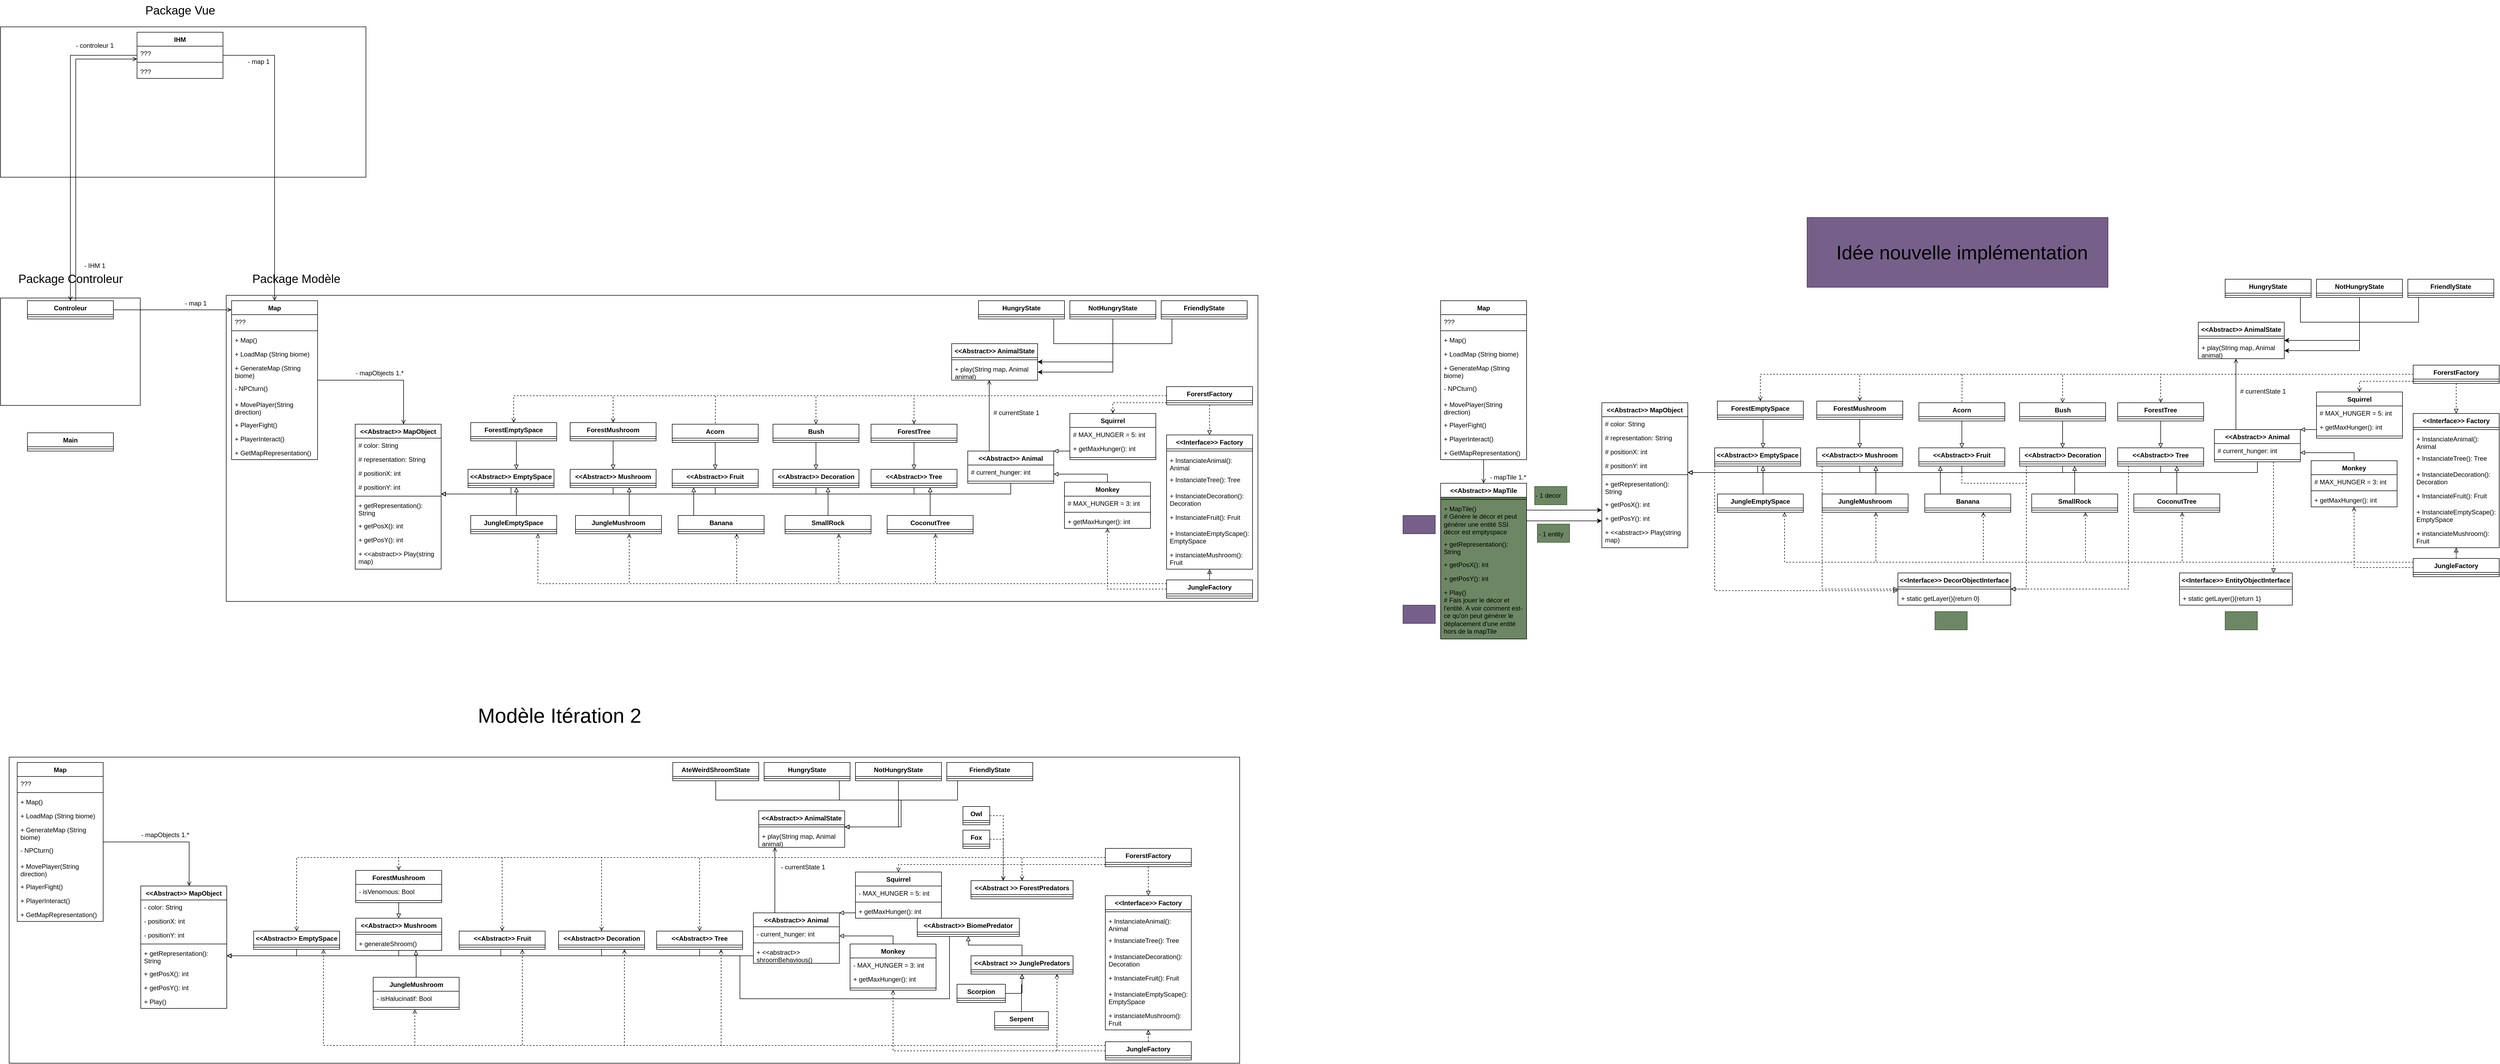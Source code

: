<mxfile version="25.0.2">
  <diagram name="Page-1" id="12FHPj1fJQ6DT0mN-anc">
    <mxGraphModel dx="2049" dy="1194" grid="1" gridSize="10" guides="1" tooltips="1" connect="1" arrows="1" fold="1" page="1" pageScale="1" pageWidth="827" pageHeight="1169" math="0" shadow="0">
      <root>
        <mxCell id="0" />
        <mxCell id="1" parent="0" />
        <mxCell id="Fp6uuMEcS4kwkzoP8SjI-311" value="" style="rounded=0;whiteSpace=wrap;html=1;fillColor=#6d8764;fontColor=#ffffff;strokeColor=#3A5431;" vertex="1" parent="1">
          <mxGeometry x="2760" y="930" width="160" height="290" as="geometry" />
        </mxCell>
        <mxCell id="Fp6uuMEcS4kwkzoP8SjI-13" value="&amp;lt;&amp;lt;Abstract&amp;gt;&amp;gt; MapTile" style="swimlane;fontStyle=1;align=center;verticalAlign=top;childLayout=stackLayout;horizontal=1;startSize=26;horizontalStack=0;resizeParent=1;resizeParentMax=0;resizeLast=0;collapsible=1;marginBottom=0;whiteSpace=wrap;html=1;" vertex="1" parent="1">
          <mxGeometry x="2760" y="930" width="160" height="290" as="geometry" />
        </mxCell>
        <mxCell id="Fp6uuMEcS4kwkzoP8SjI-18" value="" style="line;strokeWidth=1;fillColor=none;align=left;verticalAlign=middle;spacingTop=-1;spacingLeft=3;spacingRight=3;rotatable=0;labelPosition=right;points=[];portConstraint=eastwest;strokeColor=inherit;" vertex="1" parent="Fp6uuMEcS4kwkzoP8SjI-13">
          <mxGeometry y="26" width="160" height="8" as="geometry" />
        </mxCell>
        <mxCell id="Fp6uuMEcS4kwkzoP8SjI-284" value="+ MapTile()&lt;div&gt;# Génère le décor et peut générer une entité SSI décor est emptyspace&lt;/div&gt;" style="text;strokeColor=none;fillColor=none;align=left;verticalAlign=top;spacingLeft=4;spacingRight=4;overflow=hidden;rotatable=0;points=[[0,0.5],[1,0.5]];portConstraint=eastwest;whiteSpace=wrap;html=1;" vertex="1" parent="Fp6uuMEcS4kwkzoP8SjI-13">
          <mxGeometry y="34" width="160" height="66" as="geometry" />
        </mxCell>
        <mxCell id="Fp6uuMEcS4kwkzoP8SjI-19" value="+ getRepresentation(): String" style="text;strokeColor=none;fillColor=none;align=left;verticalAlign=top;spacingLeft=4;spacingRight=4;overflow=hidden;rotatable=0;points=[[0,0.5],[1,0.5]];portConstraint=eastwest;whiteSpace=wrap;html=1;" vertex="1" parent="Fp6uuMEcS4kwkzoP8SjI-13">
          <mxGeometry y="100" width="160" height="38" as="geometry" />
        </mxCell>
        <mxCell id="Fp6uuMEcS4kwkzoP8SjI-20" value="+ getPosX(): int" style="text;strokeColor=none;fillColor=none;align=left;verticalAlign=top;spacingLeft=4;spacingRight=4;overflow=hidden;rotatable=0;points=[[0,0.5],[1,0.5]];portConstraint=eastwest;whiteSpace=wrap;html=1;" vertex="1" parent="Fp6uuMEcS4kwkzoP8SjI-13">
          <mxGeometry y="138" width="160" height="26" as="geometry" />
        </mxCell>
        <mxCell id="Fp6uuMEcS4kwkzoP8SjI-21" value="+ getPosY(): int" style="text;strokeColor=none;fillColor=none;align=left;verticalAlign=top;spacingLeft=4;spacingRight=4;overflow=hidden;rotatable=0;points=[[0,0.5],[1,0.5]];portConstraint=eastwest;whiteSpace=wrap;html=1;" vertex="1" parent="Fp6uuMEcS4kwkzoP8SjI-13">
          <mxGeometry y="164" width="160" height="26" as="geometry" />
        </mxCell>
        <mxCell id="Fp6uuMEcS4kwkzoP8SjI-303" value="+ Play()&lt;div&gt;# Fais jouer le décor et l&#39;entité. A voir comment est-ce qu&#39;on peut générer le déplacement d&#39;une entité hors de la mapTile&amp;nbsp;&lt;/div&gt;" style="text;strokeColor=none;fillColor=none;align=left;verticalAlign=top;spacingLeft=4;spacingRight=4;overflow=hidden;rotatable=0;points=[[0,0.5],[1,0.5]];portConstraint=eastwest;whiteSpace=wrap;html=1;" vertex="1" parent="Fp6uuMEcS4kwkzoP8SjI-13">
          <mxGeometry y="190" width="160" height="100" as="geometry" />
        </mxCell>
        <mxCell id="Fp6uuMEcS4kwkzoP8SjI-310" value="" style="rounded=0;whiteSpace=wrap;html=1;fillColor=#6d8764;fontColor=#ffffff;strokeColor=#3A5431;" vertex="1" parent="1">
          <mxGeometry x="2940" y="1006" width="60" height="34" as="geometry" />
        </mxCell>
        <mxCell id="Fp6uuMEcS4kwkzoP8SjI-309" value="" style="rounded=0;whiteSpace=wrap;html=1;fillColor=#6d8764;fontColor=#ffffff;strokeColor=#3A5431;" vertex="1" parent="1">
          <mxGeometry x="2935" y="936" width="60" height="34" as="geometry" />
        </mxCell>
        <mxCell id="Fp6uuMEcS4kwkzoP8SjI-302" value="" style="rounded=0;whiteSpace=wrap;html=1;fillColor=#76608a;fontColor=#ffffff;strokeColor=#432D57;" vertex="1" parent="1">
          <mxGeometry x="3442" y="435" width="560" height="130" as="geometry" />
        </mxCell>
        <mxCell id="1pIJbLg3n0uSN6tYHmuE-135" value="" style="whiteSpace=wrap;html=1;movable=0;resizable=0;rotatable=0;deletable=0;editable=0;locked=1;connectable=0;" parent="1" vertex="1">
          <mxGeometry x="500" y="580" width="1920" height="570" as="geometry" />
        </mxCell>
        <mxCell id="1pIJbLg3n0uSN6tYHmuE-2" value="" style="whiteSpace=wrap;html=1;" parent="1" vertex="1">
          <mxGeometry x="80" y="80" width="680" height="280" as="geometry" />
        </mxCell>
        <mxCell id="1pIJbLg3n0uSN6tYHmuE-3" value="&lt;font style=&quot;font-size: 22px;&quot;&gt;Package Vue&lt;/font&gt;" style="text;html=1;align=center;verticalAlign=middle;resizable=0;points=[];autosize=1;strokeColor=none;fillColor=none;" parent="1" vertex="1">
          <mxGeometry x="339" y="30" width="150" height="40" as="geometry" />
        </mxCell>
        <mxCell id="1pIJbLg3n0uSN6tYHmuE-4" value="&lt;font style=&quot;font-size: 22px;&quot;&gt;Package Controleur&lt;/font&gt;" style="text;html=1;align=center;verticalAlign=middle;resizable=0;points=[];autosize=1;strokeColor=none;fillColor=none;" parent="1" vertex="1">
          <mxGeometry x="100" y="530" width="220" height="40" as="geometry" />
        </mxCell>
        <mxCell id="1pIJbLg3n0uSN6tYHmuE-5" value="" style="whiteSpace=wrap;html=1;" parent="1" vertex="1">
          <mxGeometry x="80" y="585" width="260" height="200" as="geometry" />
        </mxCell>
        <mxCell id="1pIJbLg3n0uSN6tYHmuE-6" value="&lt;font style=&quot;font-size: 22px;&quot;&gt;Package Modèle&lt;/font&gt;" style="text;html=1;align=center;verticalAlign=middle;resizable=0;points=[];autosize=1;strokeColor=none;fillColor=none;" parent="1" vertex="1">
          <mxGeometry x="535" y="530" width="190" height="40" as="geometry" />
        </mxCell>
        <mxCell id="1pIJbLg3n0uSN6tYHmuE-8" value="Main" style="swimlane;fontStyle=1;align=center;verticalAlign=top;childLayout=stackLayout;horizontal=1;startSize=26;horizontalStack=0;resizeParent=1;resizeParentMax=0;resizeLast=0;collapsible=1;marginBottom=0;whiteSpace=wrap;html=1;" parent="1" vertex="1">
          <mxGeometry x="130" y="836" width="160" height="34" as="geometry" />
        </mxCell>
        <mxCell id="1pIJbLg3n0uSN6tYHmuE-10" value="" style="line;strokeWidth=1;fillColor=none;align=left;verticalAlign=middle;spacingTop=-1;spacingLeft=3;spacingRight=3;rotatable=0;labelPosition=right;points=[];portConstraint=eastwest;strokeColor=inherit;" parent="1pIJbLg3n0uSN6tYHmuE-8" vertex="1">
          <mxGeometry y="26" width="160" height="8" as="geometry" />
        </mxCell>
        <mxCell id="1pIJbLg3n0uSN6tYHmuE-154" style="edgeStyle=orthogonalEdgeStyle;rounded=0;orthogonalLoop=1;jettySize=auto;html=1;endArrow=open;endFill=0;" parent="1" source="1pIJbLg3n0uSN6tYHmuE-12" target="1pIJbLg3n0uSN6tYHmuE-59" edge="1">
          <mxGeometry relative="1" as="geometry">
            <Array as="points">
              <mxPoint x="830" y="738" />
            </Array>
          </mxGeometry>
        </mxCell>
        <mxCell id="1pIJbLg3n0uSN6tYHmuE-12" value="Map" style="swimlane;fontStyle=1;align=center;verticalAlign=top;childLayout=stackLayout;horizontal=1;startSize=26;horizontalStack=0;resizeParent=1;resizeParentMax=0;resizeLast=0;collapsible=1;marginBottom=0;whiteSpace=wrap;html=1;" parent="1" vertex="1">
          <mxGeometry x="510" y="590" width="160" height="296" as="geometry" />
        </mxCell>
        <mxCell id="1pIJbLg3n0uSN6tYHmuE-13" value="???" style="text;strokeColor=none;fillColor=none;align=left;verticalAlign=top;spacingLeft=4;spacingRight=4;overflow=hidden;rotatable=0;points=[[0,0.5],[1,0.5]];portConstraint=eastwest;whiteSpace=wrap;html=1;" parent="1pIJbLg3n0uSN6tYHmuE-12" vertex="1">
          <mxGeometry y="26" width="160" height="26" as="geometry" />
        </mxCell>
        <mxCell id="1pIJbLg3n0uSN6tYHmuE-14" value="" style="line;strokeWidth=1;fillColor=none;align=left;verticalAlign=middle;spacingTop=-1;spacingLeft=3;spacingRight=3;rotatable=0;labelPosition=right;points=[];portConstraint=eastwest;strokeColor=inherit;" parent="1pIJbLg3n0uSN6tYHmuE-12" vertex="1">
          <mxGeometry y="52" width="160" height="8" as="geometry" />
        </mxCell>
        <mxCell id="1pIJbLg3n0uSN6tYHmuE-15" value="+ Map()" style="text;strokeColor=none;fillColor=none;align=left;verticalAlign=top;spacingLeft=4;spacingRight=4;overflow=hidden;rotatable=0;points=[[0,0.5],[1,0.5]];portConstraint=eastwest;whiteSpace=wrap;html=1;" parent="1pIJbLg3n0uSN6tYHmuE-12" vertex="1">
          <mxGeometry y="60" width="160" height="26" as="geometry" />
        </mxCell>
        <mxCell id="1pIJbLg3n0uSN6tYHmuE-16" value="+ LoadMap (String biome)" style="text;strokeColor=none;fillColor=none;align=left;verticalAlign=top;spacingLeft=4;spacingRight=4;overflow=hidden;rotatable=0;points=[[0,0.5],[1,0.5]];portConstraint=eastwest;whiteSpace=wrap;html=1;" parent="1pIJbLg3n0uSN6tYHmuE-12" vertex="1">
          <mxGeometry y="86" width="160" height="26" as="geometry" />
        </mxCell>
        <mxCell id="1pIJbLg3n0uSN6tYHmuE-17" value="+ GenerateMap (String biome)" style="text;strokeColor=none;fillColor=none;align=left;verticalAlign=top;spacingLeft=4;spacingRight=4;overflow=hidden;rotatable=0;points=[[0,0.5],[1,0.5]];portConstraint=eastwest;whiteSpace=wrap;html=1;" parent="1pIJbLg3n0uSN6tYHmuE-12" vertex="1">
          <mxGeometry y="112" width="160" height="38" as="geometry" />
        </mxCell>
        <mxCell id="1pIJbLg3n0uSN6tYHmuE-18" value="- NPCturn()" style="text;strokeColor=none;fillColor=none;align=left;verticalAlign=top;spacingLeft=4;spacingRight=4;overflow=hidden;rotatable=0;points=[[0,0.5],[1,0.5]];portConstraint=eastwest;whiteSpace=wrap;html=1;" parent="1pIJbLg3n0uSN6tYHmuE-12" vertex="1">
          <mxGeometry y="150" width="160" height="30" as="geometry" />
        </mxCell>
        <mxCell id="1pIJbLg3n0uSN6tYHmuE-19" value="+ MovePlayer(String direction)" style="text;strokeColor=none;fillColor=none;align=left;verticalAlign=top;spacingLeft=4;spacingRight=4;overflow=hidden;rotatable=0;points=[[0,0.5],[1,0.5]];portConstraint=eastwest;whiteSpace=wrap;html=1;" parent="1pIJbLg3n0uSN6tYHmuE-12" vertex="1">
          <mxGeometry y="180" width="160" height="38" as="geometry" />
        </mxCell>
        <mxCell id="1pIJbLg3n0uSN6tYHmuE-21" value="+ PlayerFight()" style="text;strokeColor=none;fillColor=none;align=left;verticalAlign=top;spacingLeft=4;spacingRight=4;overflow=hidden;rotatable=0;points=[[0,0.5],[1,0.5]];portConstraint=eastwest;whiteSpace=wrap;html=1;" parent="1pIJbLg3n0uSN6tYHmuE-12" vertex="1">
          <mxGeometry y="218" width="160" height="26" as="geometry" />
        </mxCell>
        <mxCell id="1pIJbLg3n0uSN6tYHmuE-22" value="+ PlayerInteract()" style="text;strokeColor=none;fillColor=none;align=left;verticalAlign=top;spacingLeft=4;spacingRight=4;overflow=hidden;rotatable=0;points=[[0,0.5],[1,0.5]];portConstraint=eastwest;whiteSpace=wrap;html=1;" parent="1pIJbLg3n0uSN6tYHmuE-12" vertex="1">
          <mxGeometry y="244" width="160" height="26" as="geometry" />
        </mxCell>
        <mxCell id="1pIJbLg3n0uSN6tYHmuE-77" value="+ GetMapRepresentation()" style="text;strokeColor=none;fillColor=none;align=left;verticalAlign=top;spacingLeft=4;spacingRight=4;overflow=hidden;rotatable=0;points=[[0,0.5],[1,0.5]];portConstraint=eastwest;whiteSpace=wrap;html=1;" parent="1pIJbLg3n0uSN6tYHmuE-12" vertex="1">
          <mxGeometry y="270" width="160" height="26" as="geometry" />
        </mxCell>
        <mxCell id="1pIJbLg3n0uSN6tYHmuE-94" style="edgeStyle=orthogonalEdgeStyle;rounded=0;orthogonalLoop=1;jettySize=auto;html=1;dashed=1;endArrow=block;endFill=0;" parent="1" source="1pIJbLg3n0uSN6tYHmuE-31" target="1pIJbLg3n0uSN6tYHmuE-81" edge="1">
          <mxGeometry relative="1" as="geometry" />
        </mxCell>
        <mxCell id="1pIJbLg3n0uSN6tYHmuE-104" style="edgeStyle=orthogonalEdgeStyle;rounded=0;orthogonalLoop=1;jettySize=auto;html=1;endArrow=open;endFill=0;dashed=1;" parent="1" source="1pIJbLg3n0uSN6tYHmuE-31" target="1knqwKVj045Zjyp5p2bE-28" edge="1">
          <mxGeometry relative="1" as="geometry">
            <Array as="points">
              <mxPoint x="1820" y="1117" />
            </Array>
          </mxGeometry>
        </mxCell>
        <mxCell id="1pIJbLg3n0uSN6tYHmuE-105" style="edgeStyle=orthogonalEdgeStyle;rounded=0;orthogonalLoop=1;jettySize=auto;html=1;endArrow=open;endFill=0;dashed=1;" parent="1" source="1pIJbLg3n0uSN6tYHmuE-31" target="1knqwKVj045Zjyp5p2bE-24" edge="1">
          <mxGeometry relative="1" as="geometry">
            <Array as="points">
              <mxPoint x="1640" y="1117" />
            </Array>
          </mxGeometry>
        </mxCell>
        <mxCell id="1pIJbLg3n0uSN6tYHmuE-106" style="edgeStyle=orthogonalEdgeStyle;rounded=0;orthogonalLoop=1;jettySize=auto;html=1;endArrow=open;endFill=0;dashed=1;" parent="1" source="1pIJbLg3n0uSN6tYHmuE-31" target="1knqwKVj045Zjyp5p2bE-4" edge="1">
          <mxGeometry relative="1" as="geometry">
            <Array as="points">
              <mxPoint x="1450" y="1117" />
            </Array>
          </mxGeometry>
        </mxCell>
        <mxCell id="1pIJbLg3n0uSN6tYHmuE-107" style="edgeStyle=orthogonalEdgeStyle;rounded=0;orthogonalLoop=1;jettySize=auto;html=1;endArrow=open;endFill=0;dashed=1;" parent="1" source="1pIJbLg3n0uSN6tYHmuE-31" target="1knqwKVj045Zjyp5p2bE-10" edge="1">
          <mxGeometry relative="1" as="geometry">
            <Array as="points">
              <mxPoint x="1250" y="1117" />
            </Array>
          </mxGeometry>
        </mxCell>
        <mxCell id="1pIJbLg3n0uSN6tYHmuE-108" style="edgeStyle=orthogonalEdgeStyle;rounded=0;orthogonalLoop=1;jettySize=auto;html=1;endArrow=open;endFill=0;dashed=1;" parent="1" source="1pIJbLg3n0uSN6tYHmuE-31" target="1knqwKVj045Zjyp5p2bE-19" edge="1">
          <mxGeometry relative="1" as="geometry">
            <Array as="points">
              <mxPoint x="1080" y="1117" />
            </Array>
          </mxGeometry>
        </mxCell>
        <mxCell id="erENeKZ2Nr3gwHFPNP4--9" style="edgeStyle=orthogonalEdgeStyle;rounded=0;orthogonalLoop=1;jettySize=auto;html=1;endArrow=open;endFill=0;dashed=1;" parent="1" source="1pIJbLg3n0uSN6tYHmuE-31" target="erENeKZ2Nr3gwHFPNP4--1" edge="1">
          <mxGeometry relative="1" as="geometry">
            <Array as="points">
              <mxPoint x="2140" y="1127" />
            </Array>
          </mxGeometry>
        </mxCell>
        <mxCell id="1pIJbLg3n0uSN6tYHmuE-31" value="JungleFactory" style="swimlane;fontStyle=1;align=center;verticalAlign=top;childLayout=stackLayout;horizontal=1;startSize=26;horizontalStack=0;resizeParent=1;resizeParentMax=0;resizeLast=0;collapsible=1;marginBottom=0;whiteSpace=wrap;html=1;" parent="1" vertex="1">
          <mxGeometry x="2250" y="1110" width="160" height="34" as="geometry" />
        </mxCell>
        <mxCell id="1pIJbLg3n0uSN6tYHmuE-33" value="" style="line;strokeWidth=1;fillColor=none;align=left;verticalAlign=middle;spacingTop=-1;spacingLeft=3;spacingRight=3;rotatable=0;labelPosition=right;points=[];portConstraint=eastwest;strokeColor=inherit;" parent="1pIJbLg3n0uSN6tYHmuE-31" vertex="1">
          <mxGeometry y="26" width="160" height="8" as="geometry" />
        </mxCell>
        <mxCell id="1pIJbLg3n0uSN6tYHmuE-93" style="edgeStyle=orthogonalEdgeStyle;rounded=0;orthogonalLoop=1;jettySize=auto;html=1;endArrow=block;endFill=0;" parent="1" source="1pIJbLg3n0uSN6tYHmuE-39" target="1pIJbLg3n0uSN6tYHmuE-59" edge="1">
          <mxGeometry relative="1" as="geometry">
            <Array as="points">
              <mxPoint x="1150" y="950" />
              <mxPoint x="1150" y="950" />
            </Array>
          </mxGeometry>
        </mxCell>
        <mxCell id="erENeKZ2Nr3gwHFPNP4--7" style="edgeStyle=orthogonalEdgeStyle;rounded=0;orthogonalLoop=1;jettySize=auto;html=1;endArrow=open;endFill=0;" parent="1" source="1pIJbLg3n0uSN6tYHmuE-39" target="1pIJbLg3n0uSN6tYHmuE-111" edge="1">
          <mxGeometry relative="1" as="geometry">
            <Array as="points">
              <mxPoint x="1920" y="770" />
              <mxPoint x="1920" y="770" />
            </Array>
          </mxGeometry>
        </mxCell>
        <mxCell id="1pIJbLg3n0uSN6tYHmuE-39" value="&amp;lt;&amp;lt;Abstract&amp;gt;&amp;gt;&amp;nbsp;Animal" style="swimlane;fontStyle=1;align=center;verticalAlign=top;childLayout=stackLayout;horizontal=1;startSize=26;horizontalStack=0;resizeParent=1;resizeParentMax=0;resizeLast=0;collapsible=1;marginBottom=0;whiteSpace=wrap;html=1;" parent="1" vertex="1">
          <mxGeometry x="1880" y="870" width="160" height="60" as="geometry" />
        </mxCell>
        <mxCell id="1pIJbLg3n0uSN6tYHmuE-130" value="# current_hunger: int" style="text;strokeColor=none;fillColor=none;align=left;verticalAlign=top;spacingLeft=4;spacingRight=4;overflow=hidden;rotatable=0;points=[[0,0.5],[1,0.5]];portConstraint=eastwest;whiteSpace=wrap;html=1;" parent="1pIJbLg3n0uSN6tYHmuE-39" vertex="1">
          <mxGeometry y="26" width="160" height="26" as="geometry" />
        </mxCell>
        <mxCell id="1pIJbLg3n0uSN6tYHmuE-41" value="" style="line;strokeWidth=1;fillColor=none;align=left;verticalAlign=middle;spacingTop=-1;spacingLeft=3;spacingRight=3;rotatable=0;labelPosition=right;points=[];portConstraint=eastwest;strokeColor=inherit;" parent="1pIJbLg3n0uSN6tYHmuE-39" vertex="1">
          <mxGeometry y="52" width="160" height="8" as="geometry" />
        </mxCell>
        <mxCell id="1pIJbLg3n0uSN6tYHmuE-92" style="edgeStyle=orthogonalEdgeStyle;rounded=0;orthogonalLoop=1;jettySize=auto;html=1;endArrow=block;endFill=0;" parent="1" source="1pIJbLg3n0uSN6tYHmuE-43" target="1pIJbLg3n0uSN6tYHmuE-59" edge="1">
          <mxGeometry relative="1" as="geometry">
            <Array as="points">
              <mxPoint x="1780" y="950" />
            </Array>
          </mxGeometry>
        </mxCell>
        <mxCell id="1pIJbLg3n0uSN6tYHmuE-43" value="&amp;lt;&amp;lt;Abstract&amp;gt;&amp;gt;&amp;nbsp;Tree" style="swimlane;fontStyle=1;align=center;verticalAlign=top;childLayout=stackLayout;horizontal=1;startSize=26;horizontalStack=0;resizeParent=1;resizeParentMax=0;resizeLast=0;collapsible=1;marginBottom=0;whiteSpace=wrap;html=1;" parent="1" vertex="1">
          <mxGeometry x="1700" y="904" width="160" height="34" as="geometry" />
        </mxCell>
        <mxCell id="1pIJbLg3n0uSN6tYHmuE-45" value="" style="line;strokeWidth=1;fillColor=none;align=left;verticalAlign=middle;spacingTop=-1;spacingLeft=3;spacingRight=3;rotatable=0;labelPosition=right;points=[];portConstraint=eastwest;strokeColor=inherit;" parent="1pIJbLg3n0uSN6tYHmuE-43" vertex="1">
          <mxGeometry y="26" width="160" height="8" as="geometry" />
        </mxCell>
        <mxCell id="1pIJbLg3n0uSN6tYHmuE-91" style="edgeStyle=orthogonalEdgeStyle;rounded=0;orthogonalLoop=1;jettySize=auto;html=1;endArrow=block;endFill=0;" parent="1" source="1pIJbLg3n0uSN6tYHmuE-47" target="1pIJbLg3n0uSN6tYHmuE-59" edge="1">
          <mxGeometry relative="1" as="geometry">
            <Array as="points">
              <mxPoint x="1598" y="950" />
            </Array>
          </mxGeometry>
        </mxCell>
        <mxCell id="1pIJbLg3n0uSN6tYHmuE-47" value="&amp;lt;&amp;lt;Abstract&amp;gt;&amp;gt;&amp;nbsp;Decoration" style="swimlane;fontStyle=1;align=center;verticalAlign=top;childLayout=stackLayout;horizontal=1;startSize=26;horizontalStack=0;resizeParent=1;resizeParentMax=0;resizeLast=0;collapsible=1;marginBottom=0;whiteSpace=wrap;html=1;" parent="1" vertex="1">
          <mxGeometry x="1517.5" y="904" width="160" height="34" as="geometry">
            <mxRectangle x="1900" y="751" width="100" height="30" as="alternateBounds" />
          </mxGeometry>
        </mxCell>
        <mxCell id="1pIJbLg3n0uSN6tYHmuE-49" value="" style="line;strokeWidth=1;fillColor=none;align=left;verticalAlign=middle;spacingTop=-1;spacingLeft=3;spacingRight=3;rotatable=0;labelPosition=right;points=[];portConstraint=eastwest;strokeColor=inherit;" parent="1pIJbLg3n0uSN6tYHmuE-47" vertex="1">
          <mxGeometry y="26" width="160" height="8" as="geometry" />
        </mxCell>
        <mxCell id="1pIJbLg3n0uSN6tYHmuE-90" style="edgeStyle=orthogonalEdgeStyle;rounded=0;orthogonalLoop=1;jettySize=auto;html=1;endArrow=block;endFill=0;" parent="1" source="1pIJbLg3n0uSN6tYHmuE-51" target="1pIJbLg3n0uSN6tYHmuE-59" edge="1">
          <mxGeometry relative="1" as="geometry">
            <Array as="points">
              <mxPoint x="1410" y="950" />
            </Array>
          </mxGeometry>
        </mxCell>
        <mxCell id="1pIJbLg3n0uSN6tYHmuE-51" value="&amp;lt;&amp;lt;Abstract&amp;gt;&amp;gt;&amp;nbsp;Fruit" style="swimlane;fontStyle=1;align=center;verticalAlign=top;childLayout=stackLayout;horizontal=1;startSize=26;horizontalStack=0;resizeParent=1;resizeParentMax=0;resizeLast=0;collapsible=1;marginBottom=0;whiteSpace=wrap;html=1;" parent="1" vertex="1">
          <mxGeometry x="1330" y="904" width="160" height="34" as="geometry" />
        </mxCell>
        <mxCell id="1pIJbLg3n0uSN6tYHmuE-53" value="" style="line;strokeWidth=1;fillColor=none;align=left;verticalAlign=middle;spacingTop=-1;spacingLeft=3;spacingRight=3;rotatable=0;labelPosition=right;points=[];portConstraint=eastwest;strokeColor=inherit;" parent="1pIJbLg3n0uSN6tYHmuE-51" vertex="1">
          <mxGeometry y="26" width="160" height="8" as="geometry" />
        </mxCell>
        <mxCell id="1pIJbLg3n0uSN6tYHmuE-88" style="edgeStyle=orthogonalEdgeStyle;rounded=0;orthogonalLoop=1;jettySize=auto;html=1;endArrow=block;endFill=0;" parent="1" source="1pIJbLg3n0uSN6tYHmuE-55" target="1pIJbLg3n0uSN6tYHmuE-59" edge="1">
          <mxGeometry relative="1" as="geometry">
            <Array as="points">
              <mxPoint x="1030" y="950" />
            </Array>
          </mxGeometry>
        </mxCell>
        <mxCell id="1pIJbLg3n0uSN6tYHmuE-55" value="&amp;lt;&amp;lt;Abstract&amp;gt;&amp;gt; EmptySpace" style="swimlane;fontStyle=1;align=center;verticalAlign=top;childLayout=stackLayout;horizontal=1;startSize=26;horizontalStack=0;resizeParent=1;resizeParentMax=0;resizeLast=0;collapsible=1;marginBottom=0;whiteSpace=wrap;html=1;" parent="1" vertex="1">
          <mxGeometry x="950" y="904" width="160" height="34" as="geometry" />
        </mxCell>
        <mxCell id="1pIJbLg3n0uSN6tYHmuE-57" value="" style="line;strokeWidth=1;fillColor=none;align=left;verticalAlign=middle;spacingTop=-1;spacingLeft=3;spacingRight=3;rotatable=0;labelPosition=right;points=[];portConstraint=eastwest;strokeColor=inherit;" parent="1pIJbLg3n0uSN6tYHmuE-55" vertex="1">
          <mxGeometry y="26" width="160" height="8" as="geometry" />
        </mxCell>
        <mxCell id="1pIJbLg3n0uSN6tYHmuE-59" value="&amp;lt;&amp;lt;Abstract&amp;gt;&amp;gt; MapObject" style="swimlane;fontStyle=1;align=center;verticalAlign=top;childLayout=stackLayout;horizontal=1;startSize=26;horizontalStack=0;resizeParent=1;resizeParentMax=0;resizeLast=0;collapsible=1;marginBottom=0;whiteSpace=wrap;html=1;" parent="1" vertex="1">
          <mxGeometry x="740" y="820" width="160" height="270" as="geometry" />
        </mxCell>
        <mxCell id="1knqwKVj045Zjyp5p2bE-37" value="# color: String" style="text;strokeColor=none;fillColor=none;align=left;verticalAlign=top;spacingLeft=4;spacingRight=4;overflow=hidden;rotatable=0;points=[[0,0.5],[1,0.5]];portConstraint=eastwest;whiteSpace=wrap;html=1;" parent="1pIJbLg3n0uSN6tYHmuE-59" vertex="1">
          <mxGeometry y="26" width="160" height="26" as="geometry" />
        </mxCell>
        <mxCell id="1pIJbLg3n0uSN6tYHmuE-60" value="# representation: String" style="text;strokeColor=none;fillColor=none;align=left;verticalAlign=top;spacingLeft=4;spacingRight=4;overflow=hidden;rotatable=0;points=[[0,0.5],[1,0.5]];portConstraint=eastwest;whiteSpace=wrap;html=1;" parent="1pIJbLg3n0uSN6tYHmuE-59" vertex="1">
          <mxGeometry y="52" width="160" height="26" as="geometry" />
        </mxCell>
        <mxCell id="1pIJbLg3n0uSN6tYHmuE-71" value="# positionX: int" style="text;strokeColor=none;fillColor=none;align=left;verticalAlign=top;spacingLeft=4;spacingRight=4;overflow=hidden;rotatable=0;points=[[0,0.5],[1,0.5]];portConstraint=eastwest;whiteSpace=wrap;html=1;" parent="1pIJbLg3n0uSN6tYHmuE-59" vertex="1">
          <mxGeometry y="78" width="160" height="26" as="geometry" />
        </mxCell>
        <mxCell id="1pIJbLg3n0uSN6tYHmuE-72" value="# positionY: int" style="text;strokeColor=none;fillColor=none;align=left;verticalAlign=top;spacingLeft=4;spacingRight=4;overflow=hidden;rotatable=0;points=[[0,0.5],[1,0.5]];portConstraint=eastwest;whiteSpace=wrap;html=1;" parent="1pIJbLg3n0uSN6tYHmuE-59" vertex="1">
          <mxGeometry y="104" width="160" height="26" as="geometry" />
        </mxCell>
        <mxCell id="1pIJbLg3n0uSN6tYHmuE-61" value="" style="line;strokeWidth=1;fillColor=none;align=left;verticalAlign=middle;spacingTop=-1;spacingLeft=3;spacingRight=3;rotatable=0;labelPosition=right;points=[];portConstraint=eastwest;strokeColor=inherit;" parent="1pIJbLg3n0uSN6tYHmuE-59" vertex="1">
          <mxGeometry y="130" width="160" height="8" as="geometry" />
        </mxCell>
        <mxCell id="1pIJbLg3n0uSN6tYHmuE-62" value="+ getRepresentation(): String" style="text;strokeColor=none;fillColor=none;align=left;verticalAlign=top;spacingLeft=4;spacingRight=4;overflow=hidden;rotatable=0;points=[[0,0.5],[1,0.5]];portConstraint=eastwest;whiteSpace=wrap;html=1;" parent="1pIJbLg3n0uSN6tYHmuE-59" vertex="1">
          <mxGeometry y="138" width="160" height="38" as="geometry" />
        </mxCell>
        <mxCell id="1pIJbLg3n0uSN6tYHmuE-73" value="+ getPosX(): int" style="text;strokeColor=none;fillColor=none;align=left;verticalAlign=top;spacingLeft=4;spacingRight=4;overflow=hidden;rotatable=0;points=[[0,0.5],[1,0.5]];portConstraint=eastwest;whiteSpace=wrap;html=1;" parent="1pIJbLg3n0uSN6tYHmuE-59" vertex="1">
          <mxGeometry y="176" width="160" height="26" as="geometry" />
        </mxCell>
        <mxCell id="1pIJbLg3n0uSN6tYHmuE-74" value="+ getPosY(): int" style="text;strokeColor=none;fillColor=none;align=left;verticalAlign=top;spacingLeft=4;spacingRight=4;overflow=hidden;rotatable=0;points=[[0,0.5],[1,0.5]];portConstraint=eastwest;whiteSpace=wrap;html=1;" parent="1pIJbLg3n0uSN6tYHmuE-59" vertex="1">
          <mxGeometry y="202" width="160" height="26" as="geometry" />
        </mxCell>
        <mxCell id="1pIJbLg3n0uSN6tYHmuE-109" value="+ &amp;lt;&amp;lt;abstract&amp;gt;&amp;gt; Play(string map)" style="text;strokeColor=none;fillColor=none;align=left;verticalAlign=top;spacingLeft=4;spacingRight=4;overflow=hidden;rotatable=0;points=[[0,0.5],[1,0.5]];portConstraint=eastwest;whiteSpace=wrap;html=1;" parent="1pIJbLg3n0uSN6tYHmuE-59" vertex="1">
          <mxGeometry y="228" width="160" height="42" as="geometry" />
        </mxCell>
        <mxCell id="1pIJbLg3n0uSN6tYHmuE-89" style="edgeStyle=orthogonalEdgeStyle;rounded=0;orthogonalLoop=1;jettySize=auto;html=1;endArrow=block;endFill=0;" parent="1" source="1pIJbLg3n0uSN6tYHmuE-75" target="1pIJbLg3n0uSN6tYHmuE-59" edge="1">
          <mxGeometry relative="1" as="geometry">
            <Array as="points">
              <mxPoint x="1220" y="950" />
            </Array>
          </mxGeometry>
        </mxCell>
        <mxCell id="1pIJbLg3n0uSN6tYHmuE-75" value="&amp;lt;&amp;lt;Abstract&amp;gt;&amp;gt;&amp;nbsp;Mushroom" style="swimlane;fontStyle=1;align=center;verticalAlign=top;childLayout=stackLayout;horizontal=1;startSize=26;horizontalStack=0;resizeParent=1;resizeParentMax=0;resizeLast=0;collapsible=1;marginBottom=0;whiteSpace=wrap;html=1;" parent="1" vertex="1">
          <mxGeometry x="1140" y="904" width="160" height="34" as="geometry" />
        </mxCell>
        <mxCell id="1pIJbLg3n0uSN6tYHmuE-76" value="" style="line;strokeWidth=1;fillColor=none;align=left;verticalAlign=middle;spacingTop=-1;spacingLeft=3;spacingRight=3;rotatable=0;labelPosition=right;points=[];portConstraint=eastwest;strokeColor=inherit;" parent="1pIJbLg3n0uSN6tYHmuE-75" vertex="1">
          <mxGeometry y="26" width="160" height="8" as="geometry" />
        </mxCell>
        <mxCell id="1pIJbLg3n0uSN6tYHmuE-95" style="edgeStyle=orthogonalEdgeStyle;rounded=0;orthogonalLoop=1;jettySize=auto;html=1;endArrow=block;endFill=0;dashed=1;" parent="1" source="1pIJbLg3n0uSN6tYHmuE-78" target="1pIJbLg3n0uSN6tYHmuE-81" edge="1">
          <mxGeometry relative="1" as="geometry" />
        </mxCell>
        <mxCell id="1pIJbLg3n0uSN6tYHmuE-98" style="edgeStyle=orthogonalEdgeStyle;rounded=0;orthogonalLoop=1;jettySize=auto;html=1;endArrow=open;endFill=0;dashed=1;" parent="1" source="1pIJbLg3n0uSN6tYHmuE-78" target="1knqwKVj045Zjyp5p2bE-30" edge="1">
          <mxGeometry relative="1" as="geometry" />
        </mxCell>
        <mxCell id="1pIJbLg3n0uSN6tYHmuE-99" style="edgeStyle=orthogonalEdgeStyle;rounded=0;orthogonalLoop=1;jettySize=auto;html=1;endArrow=open;endFill=0;dashed=1;" parent="1" source="1pIJbLg3n0uSN6tYHmuE-78" target="1knqwKVj045Zjyp5p2bE-22" edge="1">
          <mxGeometry relative="1" as="geometry">
            <mxPoint x="1600" y="840" as="targetPoint" />
          </mxGeometry>
        </mxCell>
        <mxCell id="1pIJbLg3n0uSN6tYHmuE-100" style="edgeStyle=orthogonalEdgeStyle;rounded=0;orthogonalLoop=1;jettySize=auto;html=1;endArrow=open;endFill=0;dashed=1;" parent="1" source="1pIJbLg3n0uSN6tYHmuE-78" edge="1">
          <mxGeometry relative="1" as="geometry">
            <mxPoint x="1410" y="830" as="targetPoint" />
          </mxGeometry>
        </mxCell>
        <mxCell id="1pIJbLg3n0uSN6tYHmuE-101" style="edgeStyle=orthogonalEdgeStyle;rounded=0;orthogonalLoop=1;jettySize=auto;html=1;endArrow=open;endFill=0;dashed=1;" parent="1" source="1pIJbLg3n0uSN6tYHmuE-78" target="1knqwKVj045Zjyp5p2bE-7" edge="1">
          <mxGeometry relative="1" as="geometry" />
        </mxCell>
        <mxCell id="erENeKZ2Nr3gwHFPNP4--8" style="edgeStyle=orthogonalEdgeStyle;rounded=0;orthogonalLoop=1;jettySize=auto;html=1;endArrow=open;endFill=0;dashed=1;" parent="1" source="1pIJbLg3n0uSN6tYHmuE-78" target="erENeKZ2Nr3gwHFPNP4--3" edge="1">
          <mxGeometry relative="1" as="geometry">
            <Array as="points">
              <mxPoint x="2150" y="780" />
            </Array>
          </mxGeometry>
        </mxCell>
        <mxCell id="1pIJbLg3n0uSN6tYHmuE-78" value="ForerstFactory" style="swimlane;fontStyle=1;align=center;verticalAlign=top;childLayout=stackLayout;horizontal=1;startSize=26;horizontalStack=0;resizeParent=1;resizeParentMax=0;resizeLast=0;collapsible=1;marginBottom=0;whiteSpace=wrap;html=1;" parent="1" vertex="1">
          <mxGeometry x="2250" y="750" width="160" height="34" as="geometry" />
        </mxCell>
        <mxCell id="1pIJbLg3n0uSN6tYHmuE-79" value="" style="line;strokeWidth=1;fillColor=none;align=left;verticalAlign=middle;spacingTop=-1;spacingLeft=3;spacingRight=3;rotatable=0;labelPosition=right;points=[];portConstraint=eastwest;strokeColor=inherit;" parent="1pIJbLg3n0uSN6tYHmuE-78" vertex="1">
          <mxGeometry y="26" width="160" height="8" as="geometry" />
        </mxCell>
        <mxCell id="1pIJbLg3n0uSN6tYHmuE-81" value="&amp;lt;&amp;lt;Interface&amp;gt;&amp;gt; Factory" style="swimlane;fontStyle=1;align=center;verticalAlign=top;childLayout=stackLayout;horizontal=1;startSize=26;horizontalStack=0;resizeParent=1;resizeParentMax=0;resizeLast=0;collapsible=1;marginBottom=0;whiteSpace=wrap;html=1;" parent="1" vertex="1">
          <mxGeometry x="2250" y="840" width="160" height="250" as="geometry" />
        </mxCell>
        <mxCell id="1pIJbLg3n0uSN6tYHmuE-82" value="" style="line;strokeWidth=1;fillColor=none;align=left;verticalAlign=middle;spacingTop=-1;spacingLeft=3;spacingRight=3;rotatable=0;labelPosition=right;points=[];portConstraint=eastwest;strokeColor=inherit;" parent="1pIJbLg3n0uSN6tYHmuE-81" vertex="1">
          <mxGeometry y="26" width="160" height="8" as="geometry" />
        </mxCell>
        <mxCell id="1pIJbLg3n0uSN6tYHmuE-83" value="+ InstanciateAnimal(): Animal" style="text;strokeColor=none;fillColor=none;align=left;verticalAlign=top;spacingLeft=4;spacingRight=4;overflow=hidden;rotatable=0;points=[[0,0.5],[1,0.5]];portConstraint=eastwest;whiteSpace=wrap;html=1;" parent="1pIJbLg3n0uSN6tYHmuE-81" vertex="1">
          <mxGeometry y="34" width="160" height="36" as="geometry" />
        </mxCell>
        <mxCell id="1pIJbLg3n0uSN6tYHmuE-84" value="+ InstanciateTree(): Tree" style="text;strokeColor=none;fillColor=none;align=left;verticalAlign=top;spacingLeft=4;spacingRight=4;overflow=hidden;rotatable=0;points=[[0,0.5],[1,0.5]];portConstraint=eastwest;whiteSpace=wrap;html=1;" parent="1pIJbLg3n0uSN6tYHmuE-81" vertex="1">
          <mxGeometry y="70" width="160" height="30" as="geometry" />
        </mxCell>
        <mxCell id="1pIJbLg3n0uSN6tYHmuE-85" value="+ InstanciateDecoration(): Decoration" style="text;strokeColor=none;fillColor=none;align=left;verticalAlign=top;spacingLeft=4;spacingRight=4;overflow=hidden;rotatable=0;points=[[0,0.5],[1,0.5]];portConstraint=eastwest;whiteSpace=wrap;html=1;" parent="1pIJbLg3n0uSN6tYHmuE-81" vertex="1">
          <mxGeometry y="100" width="160" height="40" as="geometry" />
        </mxCell>
        <mxCell id="1pIJbLg3n0uSN6tYHmuE-86" value="+ InstanciateFruit(): Fruit" style="text;strokeColor=none;fillColor=none;align=left;verticalAlign=top;spacingLeft=4;spacingRight=4;overflow=hidden;rotatable=0;points=[[0,0.5],[1,0.5]];portConstraint=eastwest;whiteSpace=wrap;html=1;" parent="1pIJbLg3n0uSN6tYHmuE-81" vertex="1">
          <mxGeometry y="140" width="160" height="30" as="geometry" />
        </mxCell>
        <mxCell id="1pIJbLg3n0uSN6tYHmuE-87" value="+ InstanciateEmptyScape(): EmptySpace" style="text;strokeColor=none;fillColor=none;align=left;verticalAlign=top;spacingLeft=4;spacingRight=4;overflow=hidden;rotatable=0;points=[[0,0.5],[1,0.5]];portConstraint=eastwest;whiteSpace=wrap;html=1;" parent="1pIJbLg3n0uSN6tYHmuE-81" vertex="1">
          <mxGeometry y="170" width="160" height="40" as="geometry" />
        </mxCell>
        <mxCell id="1knqwKVj045Zjyp5p2bE-39" value="+ instanciateMushroom(): Fruit" style="text;strokeColor=none;fillColor=none;align=left;verticalAlign=top;spacingLeft=4;spacingRight=4;overflow=hidden;rotatable=0;points=[[0,0.5],[1,0.5]];portConstraint=eastwest;whiteSpace=wrap;html=1;" parent="1pIJbLg3n0uSN6tYHmuE-81" vertex="1">
          <mxGeometry y="210" width="160" height="40" as="geometry" />
        </mxCell>
        <mxCell id="1pIJbLg3n0uSN6tYHmuE-111" value="&amp;lt;&amp;lt;Abstract&amp;gt;&amp;gt; AnimalState" style="swimlane;fontStyle=1;align=center;verticalAlign=top;childLayout=stackLayout;horizontal=1;startSize=26;horizontalStack=0;resizeParent=1;resizeParentMax=0;resizeLast=0;collapsible=1;marginBottom=0;whiteSpace=wrap;html=1;" parent="1" vertex="1">
          <mxGeometry x="1850" y="670" width="160" height="68" as="geometry" />
        </mxCell>
        <mxCell id="1pIJbLg3n0uSN6tYHmuE-113" value="" style="line;strokeWidth=1;fillColor=none;align=left;verticalAlign=middle;spacingTop=-1;spacingLeft=3;spacingRight=3;rotatable=0;labelPosition=right;points=[];portConstraint=eastwest;strokeColor=inherit;" parent="1pIJbLg3n0uSN6tYHmuE-111" vertex="1">
          <mxGeometry y="26" width="160" height="8" as="geometry" />
        </mxCell>
        <mxCell id="1knqwKVj045Zjyp5p2bE-41" value="+ play(String map, Animal animal)" style="text;strokeColor=none;fillColor=none;align=left;verticalAlign=top;spacingLeft=4;spacingRight=4;overflow=hidden;rotatable=0;points=[[0,0.5],[1,0.5]];portConstraint=eastwest;whiteSpace=wrap;html=1;" parent="1pIJbLg3n0uSN6tYHmuE-111" vertex="1">
          <mxGeometry y="34" width="160" height="34" as="geometry" />
        </mxCell>
        <mxCell id="1pIJbLg3n0uSN6tYHmuE-116" value="# currentState 1" style="text;html=1;align=center;verticalAlign=middle;resizable=0;points=[];autosize=1;strokeColor=none;fillColor=none;" parent="1" vertex="1">
          <mxGeometry x="1915" y="784" width="110" height="30" as="geometry" />
        </mxCell>
        <mxCell id="1pIJbLg3n0uSN6tYHmuE-131" style="edgeStyle=orthogonalEdgeStyle;rounded=0;orthogonalLoop=1;jettySize=auto;html=1;" parent="1" source="1pIJbLg3n0uSN6tYHmuE-117" target="1pIJbLg3n0uSN6tYHmuE-111" edge="1">
          <mxGeometry relative="1" as="geometry">
            <Array as="points">
              <mxPoint x="2040" y="670" />
              <mxPoint x="2150" y="670" />
            </Array>
          </mxGeometry>
        </mxCell>
        <mxCell id="1pIJbLg3n0uSN6tYHmuE-117" value="HungryState" style="swimlane;fontStyle=1;align=center;verticalAlign=top;childLayout=stackLayout;horizontal=1;startSize=26;horizontalStack=0;resizeParent=1;resizeParentMax=0;resizeLast=0;collapsible=1;marginBottom=0;whiteSpace=wrap;html=1;" parent="1" vertex="1">
          <mxGeometry x="1900" y="590" width="160" height="34" as="geometry" />
        </mxCell>
        <mxCell id="1pIJbLg3n0uSN6tYHmuE-119" value="" style="line;strokeWidth=1;fillColor=none;align=left;verticalAlign=middle;spacingTop=-1;spacingLeft=3;spacingRight=3;rotatable=0;labelPosition=right;points=[];portConstraint=eastwest;strokeColor=inherit;" parent="1pIJbLg3n0uSN6tYHmuE-117" vertex="1">
          <mxGeometry y="26" width="160" height="8" as="geometry" />
        </mxCell>
        <mxCell id="1pIJbLg3n0uSN6tYHmuE-133" style="edgeStyle=orthogonalEdgeStyle;rounded=0;orthogonalLoop=1;jettySize=auto;html=1;" parent="1" source="1pIJbLg3n0uSN6tYHmuE-123" target="1pIJbLg3n0uSN6tYHmuE-111" edge="1">
          <mxGeometry relative="1" as="geometry">
            <Array as="points">
              <mxPoint x="2260" y="670" />
              <mxPoint x="2150" y="670" />
            </Array>
          </mxGeometry>
        </mxCell>
        <mxCell id="1pIJbLg3n0uSN6tYHmuE-123" value="FriendlyState" style="swimlane;fontStyle=1;align=center;verticalAlign=top;childLayout=stackLayout;horizontal=1;startSize=26;horizontalStack=0;resizeParent=1;resizeParentMax=0;resizeLast=0;collapsible=1;marginBottom=0;whiteSpace=wrap;html=1;" parent="1" vertex="1">
          <mxGeometry x="2240" y="590" width="160" height="34" as="geometry" />
        </mxCell>
        <mxCell id="1pIJbLg3n0uSN6tYHmuE-124" value="" style="line;strokeWidth=1;fillColor=none;align=left;verticalAlign=middle;spacingTop=-1;spacingLeft=3;spacingRight=3;rotatable=0;labelPosition=right;points=[];portConstraint=eastwest;strokeColor=inherit;" parent="1pIJbLg3n0uSN6tYHmuE-123" vertex="1">
          <mxGeometry y="26" width="160" height="8" as="geometry" />
        </mxCell>
        <mxCell id="1pIJbLg3n0uSN6tYHmuE-132" style="edgeStyle=orthogonalEdgeStyle;rounded=0;orthogonalLoop=1;jettySize=auto;html=1;" parent="1" source="1pIJbLg3n0uSN6tYHmuE-127" target="1pIJbLg3n0uSN6tYHmuE-111" edge="1">
          <mxGeometry relative="1" as="geometry">
            <Array as="points">
              <mxPoint x="2150" y="723" />
            </Array>
          </mxGeometry>
        </mxCell>
        <mxCell id="1pIJbLg3n0uSN6tYHmuE-127" value="NotHungryState" style="swimlane;fontStyle=1;align=center;verticalAlign=top;childLayout=stackLayout;horizontal=1;startSize=26;horizontalStack=0;resizeParent=1;resizeParentMax=0;resizeLast=0;collapsible=1;marginBottom=0;whiteSpace=wrap;html=1;" parent="1" vertex="1">
          <mxGeometry x="2070" y="590" width="160" height="34" as="geometry" />
        </mxCell>
        <mxCell id="1pIJbLg3n0uSN6tYHmuE-128" value="" style="line;strokeWidth=1;fillColor=none;align=left;verticalAlign=middle;spacingTop=-1;spacingLeft=3;spacingRight=3;rotatable=0;labelPosition=right;points=[];portConstraint=eastwest;strokeColor=inherit;" parent="1pIJbLg3n0uSN6tYHmuE-127" vertex="1">
          <mxGeometry y="26" width="160" height="8" as="geometry" />
        </mxCell>
        <mxCell id="1pIJbLg3n0uSN6tYHmuE-141" style="edgeStyle=orthogonalEdgeStyle;rounded=0;orthogonalLoop=1;jettySize=auto;html=1;endArrow=open;endFill=0;" parent="1" source="1pIJbLg3n0uSN6tYHmuE-136" target="1pIJbLg3n0uSN6tYHmuE-12" edge="1">
          <mxGeometry relative="1" as="geometry" />
        </mxCell>
        <mxCell id="1pIJbLg3n0uSN6tYHmuE-143" style="edgeStyle=orthogonalEdgeStyle;rounded=0;orthogonalLoop=1;jettySize=auto;html=1;endArrow=open;endFill=0;" parent="1" source="1pIJbLg3n0uSN6tYHmuE-136" target="1pIJbLg3n0uSN6tYHmuE-144" edge="1">
          <mxGeometry relative="1" as="geometry">
            <mxPoint x="220" y="460" as="targetPoint" />
          </mxGeometry>
        </mxCell>
        <mxCell id="1pIJbLg3n0uSN6tYHmuE-136" value="IHM" style="swimlane;fontStyle=1;align=center;verticalAlign=top;childLayout=stackLayout;horizontal=1;startSize=26;horizontalStack=0;resizeParent=1;resizeParentMax=0;resizeLast=0;collapsible=1;marginBottom=0;whiteSpace=wrap;html=1;" parent="1" vertex="1">
          <mxGeometry x="334" y="90" width="160" height="86" as="geometry" />
        </mxCell>
        <mxCell id="1pIJbLg3n0uSN6tYHmuE-137" value="???" style="text;strokeColor=none;fillColor=none;align=left;verticalAlign=top;spacingLeft=4;spacingRight=4;overflow=hidden;rotatable=0;points=[[0,0.5],[1,0.5]];portConstraint=eastwest;whiteSpace=wrap;html=1;" parent="1pIJbLg3n0uSN6tYHmuE-136" vertex="1">
          <mxGeometry y="26" width="160" height="26" as="geometry" />
        </mxCell>
        <mxCell id="1pIJbLg3n0uSN6tYHmuE-138" value="" style="line;strokeWidth=1;fillColor=none;align=left;verticalAlign=middle;spacingTop=-1;spacingLeft=3;spacingRight=3;rotatable=0;labelPosition=right;points=[];portConstraint=eastwest;strokeColor=inherit;" parent="1pIJbLg3n0uSN6tYHmuE-136" vertex="1">
          <mxGeometry y="52" width="160" height="8" as="geometry" />
        </mxCell>
        <mxCell id="1pIJbLg3n0uSN6tYHmuE-139" value="???" style="text;strokeColor=none;fillColor=none;align=left;verticalAlign=top;spacingLeft=4;spacingRight=4;overflow=hidden;rotatable=0;points=[[0,0.5],[1,0.5]];portConstraint=eastwest;whiteSpace=wrap;html=1;" parent="1pIJbLg3n0uSN6tYHmuE-136" vertex="1">
          <mxGeometry y="60" width="160" height="26" as="geometry" />
        </mxCell>
        <mxCell id="1pIJbLg3n0uSN6tYHmuE-142" value="- map 1" style="text;html=1;align=center;verticalAlign=middle;resizable=0;points=[];autosize=1;strokeColor=none;fillColor=none;" parent="1" vertex="1">
          <mxGeometry x="530" y="130" width="60" height="30" as="geometry" />
        </mxCell>
        <mxCell id="1pIJbLg3n0uSN6tYHmuE-149" style="edgeStyle=orthogonalEdgeStyle;rounded=0;orthogonalLoop=1;jettySize=auto;html=1;endArrow=open;endFill=0;" parent="1" source="1pIJbLg3n0uSN6tYHmuE-144" target="1pIJbLg3n0uSN6tYHmuE-136" edge="1">
          <mxGeometry relative="1" as="geometry">
            <Array as="points">
              <mxPoint x="220" y="140" />
            </Array>
          </mxGeometry>
        </mxCell>
        <mxCell id="1pIJbLg3n0uSN6tYHmuE-152" style="edgeStyle=orthogonalEdgeStyle;rounded=0;orthogonalLoop=1;jettySize=auto;html=1;endArrow=open;endFill=0;" parent="1" source="1pIJbLg3n0uSN6tYHmuE-144" target="1pIJbLg3n0uSN6tYHmuE-12" edge="1">
          <mxGeometry relative="1" as="geometry">
            <Array as="points">
              <mxPoint x="460" y="607" />
              <mxPoint x="460" y="607" />
            </Array>
          </mxGeometry>
        </mxCell>
        <mxCell id="1pIJbLg3n0uSN6tYHmuE-144" value="Controleur" style="swimlane;fontStyle=1;align=center;verticalAlign=top;childLayout=stackLayout;horizontal=1;startSize=26;horizontalStack=0;resizeParent=1;resizeParentMax=0;resizeLast=0;collapsible=1;marginBottom=0;whiteSpace=wrap;html=1;" parent="1" vertex="1">
          <mxGeometry x="130" y="590" width="160" height="34" as="geometry" />
        </mxCell>
        <mxCell id="1pIJbLg3n0uSN6tYHmuE-146" value="" style="line;strokeWidth=1;fillColor=none;align=left;verticalAlign=middle;spacingTop=-1;spacingLeft=3;spacingRight=3;rotatable=0;labelPosition=right;points=[];portConstraint=eastwest;strokeColor=inherit;" parent="1pIJbLg3n0uSN6tYHmuE-144" vertex="1">
          <mxGeometry y="26" width="160" height="8" as="geometry" />
        </mxCell>
        <mxCell id="1pIJbLg3n0uSN6tYHmuE-148" value="- controleur 1" style="text;html=1;align=center;verticalAlign=middle;resizable=0;points=[];autosize=1;strokeColor=none;fillColor=none;" parent="1" vertex="1">
          <mxGeometry x="210" y="100" width="90" height="30" as="geometry" />
        </mxCell>
        <mxCell id="1pIJbLg3n0uSN6tYHmuE-150" value="- IHM 1" style="text;html=1;align=center;verticalAlign=middle;resizable=0;points=[];autosize=1;strokeColor=none;fillColor=none;" parent="1" vertex="1">
          <mxGeometry x="225" y="510" width="60" height="30" as="geometry" />
        </mxCell>
        <mxCell id="1pIJbLg3n0uSN6tYHmuE-153" value="- map 1" style="text;html=1;align=center;verticalAlign=middle;resizable=0;points=[];autosize=1;strokeColor=none;fillColor=none;" parent="1" vertex="1">
          <mxGeometry x="413" y="580" width="60" height="30" as="geometry" />
        </mxCell>
        <mxCell id="1pIJbLg3n0uSN6tYHmuE-155" value="- mapObjects 1.*" style="text;html=1;align=center;verticalAlign=middle;resizable=0;points=[];autosize=1;strokeColor=none;fillColor=none;" parent="1" vertex="1">
          <mxGeometry x="730" y="710" width="110" height="30" as="geometry" />
        </mxCell>
        <mxCell id="erENeKZ2Nr3gwHFPNP4--6" style="edgeStyle=orthogonalEdgeStyle;rounded=0;orthogonalLoop=1;jettySize=auto;html=1;endArrow=block;endFill=0;" parent="1" source="erENeKZ2Nr3gwHFPNP4--1" target="1pIJbLg3n0uSN6tYHmuE-39" edge="1">
          <mxGeometry relative="1" as="geometry">
            <Array as="points">
              <mxPoint x="2140" y="913" />
            </Array>
          </mxGeometry>
        </mxCell>
        <mxCell id="erENeKZ2Nr3gwHFPNP4--1" value="Monkey" style="swimlane;fontStyle=1;align=center;verticalAlign=top;childLayout=stackLayout;horizontal=1;startSize=26;horizontalStack=0;resizeParent=1;resizeParentMax=0;resizeLast=0;collapsible=1;marginBottom=0;whiteSpace=wrap;html=1;" parent="1" vertex="1">
          <mxGeometry x="2060" y="928" width="160" height="86" as="geometry" />
        </mxCell>
        <mxCell id="1knqwKVj045Zjyp5p2bE-44" value="# MAX_HUNGER = 3: int" style="text;strokeColor=none;fillColor=none;align=left;verticalAlign=top;spacingLeft=4;spacingRight=4;overflow=hidden;rotatable=0;points=[[0,0.5],[1,0.5]];portConstraint=eastwest;whiteSpace=wrap;html=1;" parent="erENeKZ2Nr3gwHFPNP4--1" vertex="1">
          <mxGeometry y="26" width="160" height="26" as="geometry" />
        </mxCell>
        <mxCell id="erENeKZ2Nr3gwHFPNP4--2" value="" style="line;strokeWidth=1;fillColor=none;align=left;verticalAlign=middle;spacingTop=-1;spacingLeft=3;spacingRight=3;rotatable=0;labelPosition=right;points=[];portConstraint=eastwest;strokeColor=inherit;" parent="erENeKZ2Nr3gwHFPNP4--1" vertex="1">
          <mxGeometry y="52" width="160" height="8" as="geometry" />
        </mxCell>
        <mxCell id="1knqwKVj045Zjyp5p2bE-45" value="+ getMaxHunger(): int" style="text;strokeColor=none;fillColor=none;align=left;verticalAlign=top;spacingLeft=4;spacingRight=4;overflow=hidden;rotatable=0;points=[[0,0.5],[1,0.5]];portConstraint=eastwest;whiteSpace=wrap;html=1;" parent="erENeKZ2Nr3gwHFPNP4--1" vertex="1">
          <mxGeometry y="60" width="160" height="26" as="geometry" />
        </mxCell>
        <mxCell id="erENeKZ2Nr3gwHFPNP4--5" style="edgeStyle=orthogonalEdgeStyle;rounded=0;orthogonalLoop=1;jettySize=auto;html=1;endArrow=block;endFill=0;" parent="1" source="erENeKZ2Nr3gwHFPNP4--3" target="1pIJbLg3n0uSN6tYHmuE-39" edge="1">
          <mxGeometry relative="1" as="geometry">
            <Array as="points">
              <mxPoint x="2150" y="880" />
            </Array>
          </mxGeometry>
        </mxCell>
        <mxCell id="erENeKZ2Nr3gwHFPNP4--3" value="Squirrel" style="swimlane;fontStyle=1;align=center;verticalAlign=top;childLayout=stackLayout;horizontal=1;startSize=26;horizontalStack=0;resizeParent=1;resizeParentMax=0;resizeLast=0;collapsible=1;marginBottom=0;whiteSpace=wrap;html=1;" parent="1" vertex="1">
          <mxGeometry x="2070" y="800" width="160" height="86" as="geometry" />
        </mxCell>
        <mxCell id="1pIJbLg3n0uSN6tYHmuE-129" value="# MAX_HUNGER = 5: int" style="text;strokeColor=none;fillColor=none;align=left;verticalAlign=top;spacingLeft=4;spacingRight=4;overflow=hidden;rotatable=0;points=[[0,0.5],[1,0.5]];portConstraint=eastwest;whiteSpace=wrap;html=1;" parent="erENeKZ2Nr3gwHFPNP4--3" vertex="1">
          <mxGeometry y="26" width="160" height="26" as="geometry" />
        </mxCell>
        <mxCell id="1knqwKVj045Zjyp5p2bE-46" value="+ getMaxHunger(): int" style="text;strokeColor=none;fillColor=none;align=left;verticalAlign=top;spacingLeft=4;spacingRight=4;overflow=hidden;rotatable=0;points=[[0,0.5],[1,0.5]];portConstraint=eastwest;whiteSpace=wrap;html=1;" parent="erENeKZ2Nr3gwHFPNP4--3" vertex="1">
          <mxGeometry y="52" width="160" height="26" as="geometry" />
        </mxCell>
        <mxCell id="erENeKZ2Nr3gwHFPNP4--4" value="" style="line;strokeWidth=1;fillColor=none;align=left;verticalAlign=middle;spacingTop=-1;spacingLeft=3;spacingRight=3;rotatable=0;labelPosition=right;points=[];portConstraint=eastwest;strokeColor=inherit;" parent="erENeKZ2Nr3gwHFPNP4--3" vertex="1">
          <mxGeometry y="78" width="160" height="8" as="geometry" />
        </mxCell>
        <mxCell id="oRjJ93pPWEKm5RYMZn9i-181" value="" style="whiteSpace=wrap;html=1;movable=1;resizable=1;rotatable=1;deletable=1;editable=1;locked=0;connectable=1;" parent="1" vertex="1">
          <mxGeometry x="96" y="1440" width="2290" height="570" as="geometry" />
        </mxCell>
        <mxCell id="oRjJ93pPWEKm5RYMZn9i-182" style="edgeStyle=orthogonalEdgeStyle;rounded=0;orthogonalLoop=1;jettySize=auto;html=1;endArrow=open;endFill=0;" parent="1" source="oRjJ93pPWEKm5RYMZn9i-183" target="oRjJ93pPWEKm5RYMZn9i-222" edge="1">
          <mxGeometry relative="1" as="geometry">
            <Array as="points">
              <mxPoint x="431" y="1598" />
            </Array>
          </mxGeometry>
        </mxCell>
        <mxCell id="oRjJ93pPWEKm5RYMZn9i-183" value="Map" style="swimlane;fontStyle=1;align=center;verticalAlign=top;childLayout=stackLayout;horizontal=1;startSize=26;horizontalStack=0;resizeParent=1;resizeParentMax=0;resizeLast=0;collapsible=1;marginBottom=0;whiteSpace=wrap;html=1;" parent="1" vertex="1">
          <mxGeometry x="111" y="1450" width="160" height="296" as="geometry" />
        </mxCell>
        <mxCell id="oRjJ93pPWEKm5RYMZn9i-184" value="???" style="text;strokeColor=none;fillColor=none;align=left;verticalAlign=top;spacingLeft=4;spacingRight=4;overflow=hidden;rotatable=0;points=[[0,0.5],[1,0.5]];portConstraint=eastwest;whiteSpace=wrap;html=1;" parent="oRjJ93pPWEKm5RYMZn9i-183" vertex="1">
          <mxGeometry y="26" width="160" height="26" as="geometry" />
        </mxCell>
        <mxCell id="oRjJ93pPWEKm5RYMZn9i-185" value="" style="line;strokeWidth=1;fillColor=none;align=left;verticalAlign=middle;spacingTop=-1;spacingLeft=3;spacingRight=3;rotatable=0;labelPosition=right;points=[];portConstraint=eastwest;strokeColor=inherit;" parent="oRjJ93pPWEKm5RYMZn9i-183" vertex="1">
          <mxGeometry y="52" width="160" height="8" as="geometry" />
        </mxCell>
        <mxCell id="oRjJ93pPWEKm5RYMZn9i-186" value="+ Map()" style="text;strokeColor=none;fillColor=none;align=left;verticalAlign=top;spacingLeft=4;spacingRight=4;overflow=hidden;rotatable=0;points=[[0,0.5],[1,0.5]];portConstraint=eastwest;whiteSpace=wrap;html=1;" parent="oRjJ93pPWEKm5RYMZn9i-183" vertex="1">
          <mxGeometry y="60" width="160" height="26" as="geometry" />
        </mxCell>
        <mxCell id="oRjJ93pPWEKm5RYMZn9i-187" value="+ LoadMap (String biome)" style="text;strokeColor=none;fillColor=none;align=left;verticalAlign=top;spacingLeft=4;spacingRight=4;overflow=hidden;rotatable=0;points=[[0,0.5],[1,0.5]];portConstraint=eastwest;whiteSpace=wrap;html=1;" parent="oRjJ93pPWEKm5RYMZn9i-183" vertex="1">
          <mxGeometry y="86" width="160" height="26" as="geometry" />
        </mxCell>
        <mxCell id="oRjJ93pPWEKm5RYMZn9i-188" value="+ GenerateMap (String biome)" style="text;strokeColor=none;fillColor=none;align=left;verticalAlign=top;spacingLeft=4;spacingRight=4;overflow=hidden;rotatable=0;points=[[0,0.5],[1,0.5]];portConstraint=eastwest;whiteSpace=wrap;html=1;" parent="oRjJ93pPWEKm5RYMZn9i-183" vertex="1">
          <mxGeometry y="112" width="160" height="38" as="geometry" />
        </mxCell>
        <mxCell id="oRjJ93pPWEKm5RYMZn9i-189" value="- NPCturn()" style="text;strokeColor=none;fillColor=none;align=left;verticalAlign=top;spacingLeft=4;spacingRight=4;overflow=hidden;rotatable=0;points=[[0,0.5],[1,0.5]];portConstraint=eastwest;whiteSpace=wrap;html=1;" parent="oRjJ93pPWEKm5RYMZn9i-183" vertex="1">
          <mxGeometry y="150" width="160" height="30" as="geometry" />
        </mxCell>
        <mxCell id="oRjJ93pPWEKm5RYMZn9i-190" value="+ MovePlayer(String direction)" style="text;strokeColor=none;fillColor=none;align=left;verticalAlign=top;spacingLeft=4;spacingRight=4;overflow=hidden;rotatable=0;points=[[0,0.5],[1,0.5]];portConstraint=eastwest;whiteSpace=wrap;html=1;" parent="oRjJ93pPWEKm5RYMZn9i-183" vertex="1">
          <mxGeometry y="180" width="160" height="38" as="geometry" />
        </mxCell>
        <mxCell id="oRjJ93pPWEKm5RYMZn9i-191" value="+ PlayerFight()" style="text;strokeColor=none;fillColor=none;align=left;verticalAlign=top;spacingLeft=4;spacingRight=4;overflow=hidden;rotatable=0;points=[[0,0.5],[1,0.5]];portConstraint=eastwest;whiteSpace=wrap;html=1;" parent="oRjJ93pPWEKm5RYMZn9i-183" vertex="1">
          <mxGeometry y="218" width="160" height="26" as="geometry" />
        </mxCell>
        <mxCell id="oRjJ93pPWEKm5RYMZn9i-192" value="+ PlayerInteract()" style="text;strokeColor=none;fillColor=none;align=left;verticalAlign=top;spacingLeft=4;spacingRight=4;overflow=hidden;rotatable=0;points=[[0,0.5],[1,0.5]];portConstraint=eastwest;whiteSpace=wrap;html=1;" parent="oRjJ93pPWEKm5RYMZn9i-183" vertex="1">
          <mxGeometry y="244" width="160" height="26" as="geometry" />
        </mxCell>
        <mxCell id="oRjJ93pPWEKm5RYMZn9i-193" value="+ GetMapRepresentation()" style="text;strokeColor=none;fillColor=none;align=left;verticalAlign=top;spacingLeft=4;spacingRight=4;overflow=hidden;rotatable=0;points=[[0,0.5],[1,0.5]];portConstraint=eastwest;whiteSpace=wrap;html=1;" parent="oRjJ93pPWEKm5RYMZn9i-183" vertex="1">
          <mxGeometry y="270" width="160" height="26" as="geometry" />
        </mxCell>
        <mxCell id="oRjJ93pPWEKm5RYMZn9i-194" style="edgeStyle=orthogonalEdgeStyle;rounded=0;orthogonalLoop=1;jettySize=auto;html=1;dashed=1;endArrow=block;endFill=0;" parent="1" source="oRjJ93pPWEKm5RYMZn9i-202" target="oRjJ93pPWEKm5RYMZn9i-244" edge="1">
          <mxGeometry relative="1" as="geometry" />
        </mxCell>
        <mxCell id="oRjJ93pPWEKm5RYMZn9i-196" style="edgeStyle=orthogonalEdgeStyle;rounded=0;orthogonalLoop=1;jettySize=auto;html=1;endArrow=open;endFill=0;dashed=1;" parent="1" source="oRjJ93pPWEKm5RYMZn9i-202" target="oRjJ93pPWEKm5RYMZn9i-211" edge="1">
          <mxGeometry relative="1" as="geometry">
            <Array as="points">
              <mxPoint x="1421" y="1977" />
            </Array>
          </mxGeometry>
        </mxCell>
        <mxCell id="oRjJ93pPWEKm5RYMZn9i-197" style="edgeStyle=orthogonalEdgeStyle;rounded=0;orthogonalLoop=1;jettySize=auto;html=1;endArrow=open;endFill=0;dashed=1;" parent="1" source="oRjJ93pPWEKm5RYMZn9i-202" target="oRjJ93pPWEKm5RYMZn9i-214" edge="1">
          <mxGeometry relative="1" as="geometry">
            <Array as="points">
              <mxPoint x="1241" y="1977" />
            </Array>
          </mxGeometry>
        </mxCell>
        <mxCell id="oRjJ93pPWEKm5RYMZn9i-198" style="edgeStyle=orthogonalEdgeStyle;rounded=0;orthogonalLoop=1;jettySize=auto;html=1;endArrow=open;endFill=0;dashed=1;" parent="1" source="oRjJ93pPWEKm5RYMZn9i-202" target="oRjJ93pPWEKm5RYMZn9i-217" edge="1">
          <mxGeometry relative="1" as="geometry">
            <Array as="points">
              <mxPoint x="1051" y="1977" />
            </Array>
          </mxGeometry>
        </mxCell>
        <mxCell id="oRjJ93pPWEKm5RYMZn9i-199" style="edgeStyle=orthogonalEdgeStyle;rounded=0;orthogonalLoop=1;jettySize=auto;html=1;endArrow=open;endFill=0;dashed=1;" parent="1" source="oRjJ93pPWEKm5RYMZn9i-202" target="oRjJ93pPWEKm5RYMZn9i-275" edge="1">
          <mxGeometry relative="1" as="geometry">
            <Array as="points">
              <mxPoint x="851" y="1977" />
            </Array>
          </mxGeometry>
        </mxCell>
        <mxCell id="oRjJ93pPWEKm5RYMZn9i-200" style="edgeStyle=orthogonalEdgeStyle;rounded=0;orthogonalLoop=1;jettySize=auto;html=1;endArrow=open;endFill=0;dashed=1;" parent="1" source="oRjJ93pPWEKm5RYMZn9i-202" target="oRjJ93pPWEKm5RYMZn9i-220" edge="1">
          <mxGeometry relative="1" as="geometry">
            <Array as="points">
              <mxPoint x="681" y="1977" />
            </Array>
          </mxGeometry>
        </mxCell>
        <mxCell id="oRjJ93pPWEKm5RYMZn9i-201" style="edgeStyle=orthogonalEdgeStyle;rounded=0;orthogonalLoop=1;jettySize=auto;html=1;endArrow=open;endFill=0;dashed=1;" parent="1" source="oRjJ93pPWEKm5RYMZn9i-202" target="oRjJ93pPWEKm5RYMZn9i-266" edge="1">
          <mxGeometry relative="1" as="geometry">
            <Array as="points">
              <mxPoint x="1741" y="1987" />
            </Array>
          </mxGeometry>
        </mxCell>
        <mxCell id="oRjJ93pPWEKm5RYMZn9i-317" style="edgeStyle=orthogonalEdgeStyle;rounded=0;orthogonalLoop=1;jettySize=auto;html=1;endArrow=open;endFill=0;dashed=1;" parent="1" source="oRjJ93pPWEKm5RYMZn9i-202" target="oRjJ93pPWEKm5RYMZn9i-295" edge="1">
          <mxGeometry relative="1" as="geometry">
            <Array as="points">
              <mxPoint x="2046" y="1987" />
            </Array>
          </mxGeometry>
        </mxCell>
        <mxCell id="oRjJ93pPWEKm5RYMZn9i-202" value="JungleFactory" style="swimlane;fontStyle=1;align=center;verticalAlign=top;childLayout=stackLayout;horizontal=1;startSize=26;horizontalStack=0;resizeParent=1;resizeParentMax=0;resizeLast=0;collapsible=1;marginBottom=0;whiteSpace=wrap;html=1;" parent="1" vertex="1">
          <mxGeometry x="2136" y="1970" width="160" height="34" as="geometry" />
        </mxCell>
        <mxCell id="oRjJ93pPWEKm5RYMZn9i-203" value="" style="line;strokeWidth=1;fillColor=none;align=left;verticalAlign=middle;spacingTop=-1;spacingLeft=3;spacingRight=3;rotatable=0;labelPosition=right;points=[];portConstraint=eastwest;strokeColor=inherit;" parent="oRjJ93pPWEKm5RYMZn9i-202" vertex="1">
          <mxGeometry y="26" width="160" height="8" as="geometry" />
        </mxCell>
        <mxCell id="oRjJ93pPWEKm5RYMZn9i-204" style="edgeStyle=orthogonalEdgeStyle;rounded=0;orthogonalLoop=1;jettySize=auto;html=1;endArrow=block;endFill=0;" parent="1" source="oRjJ93pPWEKm5RYMZn9i-206" target="oRjJ93pPWEKm5RYMZn9i-222" edge="1">
          <mxGeometry relative="1" as="geometry">
            <Array as="points">
              <mxPoint x="756" y="1810" />
              <mxPoint x="756" y="1810" />
            </Array>
          </mxGeometry>
        </mxCell>
        <mxCell id="oRjJ93pPWEKm5RYMZn9i-205" style="edgeStyle=orthogonalEdgeStyle;rounded=0;orthogonalLoop=1;jettySize=auto;html=1;endArrow=open;endFill=0;" parent="1" source="oRjJ93pPWEKm5RYMZn9i-206" target="oRjJ93pPWEKm5RYMZn9i-251" edge="1">
          <mxGeometry relative="1" as="geometry">
            <Array as="points">
              <mxPoint x="1521" y="1630" />
              <mxPoint x="1521" y="1630" />
            </Array>
          </mxGeometry>
        </mxCell>
        <mxCell id="oRjJ93pPWEKm5RYMZn9i-206" value="&amp;lt;&amp;lt;Abstract&amp;gt;&amp;gt;&amp;nbsp;Animal" style="swimlane;fontStyle=1;align=center;verticalAlign=top;childLayout=stackLayout;horizontal=1;startSize=26;horizontalStack=0;resizeParent=1;resizeParentMax=0;resizeLast=0;collapsible=1;marginBottom=0;whiteSpace=wrap;html=1;" parent="1" vertex="1">
          <mxGeometry x="1481" y="1730" width="160" height="94" as="geometry" />
        </mxCell>
        <mxCell id="oRjJ93pPWEKm5RYMZn9i-208" value="- current_hunger: int" style="text;strokeColor=none;fillColor=none;align=left;verticalAlign=top;spacingLeft=4;spacingRight=4;overflow=hidden;rotatable=0;points=[[0,0.5],[1,0.5]];portConstraint=eastwest;whiteSpace=wrap;html=1;" parent="oRjJ93pPWEKm5RYMZn9i-206" vertex="1">
          <mxGeometry y="26" width="160" height="26" as="geometry" />
        </mxCell>
        <mxCell id="oRjJ93pPWEKm5RYMZn9i-209" value="" style="line;strokeWidth=1;fillColor=none;align=left;verticalAlign=middle;spacingTop=-1;spacingLeft=3;spacingRight=3;rotatable=0;labelPosition=right;points=[];portConstraint=eastwest;strokeColor=inherit;" parent="oRjJ93pPWEKm5RYMZn9i-206" vertex="1">
          <mxGeometry y="52" width="160" height="8" as="geometry" />
        </mxCell>
        <mxCell id="1knqwKVj045Zjyp5p2bE-38" value="+ &amp;lt;&amp;lt;abstract&amp;gt;&amp;gt; shroomBehavious()" style="text;strokeColor=none;fillColor=none;align=left;verticalAlign=top;spacingLeft=4;spacingRight=4;overflow=hidden;rotatable=0;points=[[0,0.5],[1,0.5]];portConstraint=eastwest;whiteSpace=wrap;html=1;" parent="oRjJ93pPWEKm5RYMZn9i-206" vertex="1">
          <mxGeometry y="60" width="160" height="34" as="geometry" />
        </mxCell>
        <mxCell id="oRjJ93pPWEKm5RYMZn9i-210" style="edgeStyle=orthogonalEdgeStyle;rounded=0;orthogonalLoop=1;jettySize=auto;html=1;endArrow=block;endFill=0;" parent="1" source="oRjJ93pPWEKm5RYMZn9i-211" target="oRjJ93pPWEKm5RYMZn9i-222" edge="1">
          <mxGeometry relative="1" as="geometry">
            <Array as="points">
              <mxPoint x="1381" y="1810" />
            </Array>
          </mxGeometry>
        </mxCell>
        <mxCell id="oRjJ93pPWEKm5RYMZn9i-211" value="&amp;lt;&amp;lt;Abstract&amp;gt;&amp;gt;&amp;nbsp;Tree" style="swimlane;fontStyle=1;align=center;verticalAlign=top;childLayout=stackLayout;horizontal=1;startSize=26;horizontalStack=0;resizeParent=1;resizeParentMax=0;resizeLast=0;collapsible=1;marginBottom=0;whiteSpace=wrap;html=1;" parent="1" vertex="1">
          <mxGeometry x="1301" y="1764" width="160" height="34" as="geometry" />
        </mxCell>
        <mxCell id="oRjJ93pPWEKm5RYMZn9i-212" value="" style="line;strokeWidth=1;fillColor=none;align=left;verticalAlign=middle;spacingTop=-1;spacingLeft=3;spacingRight=3;rotatable=0;labelPosition=right;points=[];portConstraint=eastwest;strokeColor=inherit;" parent="oRjJ93pPWEKm5RYMZn9i-211" vertex="1">
          <mxGeometry y="26" width="160" height="8" as="geometry" />
        </mxCell>
        <mxCell id="oRjJ93pPWEKm5RYMZn9i-213" style="edgeStyle=orthogonalEdgeStyle;rounded=0;orthogonalLoop=1;jettySize=auto;html=1;endArrow=block;endFill=0;" parent="1" source="oRjJ93pPWEKm5RYMZn9i-214" target="oRjJ93pPWEKm5RYMZn9i-222" edge="1">
          <mxGeometry relative="1" as="geometry">
            <Array as="points">
              <mxPoint x="1199" y="1810" />
            </Array>
          </mxGeometry>
        </mxCell>
        <mxCell id="oRjJ93pPWEKm5RYMZn9i-214" value="&amp;lt;&amp;lt;Abstract&amp;gt;&amp;gt;&amp;nbsp;Decoration" style="swimlane;fontStyle=1;align=center;verticalAlign=top;childLayout=stackLayout;horizontal=1;startSize=26;horizontalStack=0;resizeParent=1;resizeParentMax=0;resizeLast=0;collapsible=1;marginBottom=0;whiteSpace=wrap;html=1;" parent="1" vertex="1">
          <mxGeometry x="1118.5" y="1764" width="160" height="34" as="geometry">
            <mxRectangle x="1900" y="751" width="100" height="30" as="alternateBounds" />
          </mxGeometry>
        </mxCell>
        <mxCell id="oRjJ93pPWEKm5RYMZn9i-215" value="" style="line;strokeWidth=1;fillColor=none;align=left;verticalAlign=middle;spacingTop=-1;spacingLeft=3;spacingRight=3;rotatable=0;labelPosition=right;points=[];portConstraint=eastwest;strokeColor=inherit;" parent="oRjJ93pPWEKm5RYMZn9i-214" vertex="1">
          <mxGeometry y="26" width="160" height="8" as="geometry" />
        </mxCell>
        <mxCell id="oRjJ93pPWEKm5RYMZn9i-216" style="edgeStyle=orthogonalEdgeStyle;rounded=0;orthogonalLoop=1;jettySize=auto;html=1;endArrow=block;endFill=0;" parent="1" source="oRjJ93pPWEKm5RYMZn9i-217" target="oRjJ93pPWEKm5RYMZn9i-222" edge="1">
          <mxGeometry relative="1" as="geometry">
            <Array as="points">
              <mxPoint x="1011" y="1810" />
            </Array>
          </mxGeometry>
        </mxCell>
        <mxCell id="oRjJ93pPWEKm5RYMZn9i-217" value="&amp;lt;&amp;lt;Abstract&amp;gt;&amp;gt;&amp;nbsp;Fruit" style="swimlane;fontStyle=1;align=center;verticalAlign=top;childLayout=stackLayout;horizontal=1;startSize=26;horizontalStack=0;resizeParent=1;resizeParentMax=0;resizeLast=0;collapsible=1;marginBottom=0;whiteSpace=wrap;html=1;" parent="1" vertex="1">
          <mxGeometry x="933.5" y="1764" width="160" height="34" as="geometry" />
        </mxCell>
        <mxCell id="oRjJ93pPWEKm5RYMZn9i-218" value="" style="line;strokeWidth=1;fillColor=none;align=left;verticalAlign=middle;spacingTop=-1;spacingLeft=3;spacingRight=3;rotatable=0;labelPosition=right;points=[];portConstraint=eastwest;strokeColor=inherit;" parent="oRjJ93pPWEKm5RYMZn9i-217" vertex="1">
          <mxGeometry y="26" width="160" height="8" as="geometry" />
        </mxCell>
        <mxCell id="oRjJ93pPWEKm5RYMZn9i-219" style="edgeStyle=orthogonalEdgeStyle;rounded=0;orthogonalLoop=1;jettySize=auto;html=1;endArrow=block;endFill=0;" parent="1" source="oRjJ93pPWEKm5RYMZn9i-220" target="oRjJ93pPWEKm5RYMZn9i-222" edge="1">
          <mxGeometry relative="1" as="geometry">
            <Array as="points">
              <mxPoint x="631" y="1810" />
            </Array>
          </mxGeometry>
        </mxCell>
        <mxCell id="oRjJ93pPWEKm5RYMZn9i-220" value="&amp;lt;&amp;lt;Abstract&amp;gt;&amp;gt; EmptySpace" style="swimlane;fontStyle=1;align=center;verticalAlign=top;childLayout=stackLayout;horizontal=1;startSize=26;horizontalStack=0;resizeParent=1;resizeParentMax=0;resizeLast=0;collapsible=1;marginBottom=0;whiteSpace=wrap;html=1;" parent="1" vertex="1">
          <mxGeometry x="551" y="1764" width="160" height="34" as="geometry" />
        </mxCell>
        <mxCell id="oRjJ93pPWEKm5RYMZn9i-221" value="" style="line;strokeWidth=1;fillColor=none;align=left;verticalAlign=middle;spacingTop=-1;spacingLeft=3;spacingRight=3;rotatable=0;labelPosition=right;points=[];portConstraint=eastwest;strokeColor=inherit;" parent="oRjJ93pPWEKm5RYMZn9i-220" vertex="1">
          <mxGeometry y="26" width="160" height="8" as="geometry" />
        </mxCell>
        <mxCell id="oRjJ93pPWEKm5RYMZn9i-222" value="&amp;lt;&amp;lt;Abstract&amp;gt;&amp;gt; MapObject" style="swimlane;fontStyle=1;align=center;verticalAlign=top;childLayout=stackLayout;horizontal=1;startSize=26;horizontalStack=0;resizeParent=1;resizeParentMax=0;resizeLast=0;collapsible=1;marginBottom=0;whiteSpace=wrap;html=1;" parent="1" vertex="1">
          <mxGeometry x="341" y="1680" width="160" height="228" as="geometry" />
        </mxCell>
        <mxCell id="oRjJ93pPWEKm5RYMZn9i-223" value="- color: String" style="text;strokeColor=none;fillColor=none;align=left;verticalAlign=top;spacingLeft=4;spacingRight=4;overflow=hidden;rotatable=0;points=[[0,0.5],[1,0.5]];portConstraint=eastwest;whiteSpace=wrap;html=1;" parent="oRjJ93pPWEKm5RYMZn9i-222" vertex="1">
          <mxGeometry y="26" width="160" height="26" as="geometry" />
        </mxCell>
        <mxCell id="oRjJ93pPWEKm5RYMZn9i-224" value="- positionX: int" style="text;strokeColor=none;fillColor=none;align=left;verticalAlign=top;spacingLeft=4;spacingRight=4;overflow=hidden;rotatable=0;points=[[0,0.5],[1,0.5]];portConstraint=eastwest;whiteSpace=wrap;html=1;" parent="oRjJ93pPWEKm5RYMZn9i-222" vertex="1">
          <mxGeometry y="52" width="160" height="26" as="geometry" />
        </mxCell>
        <mxCell id="oRjJ93pPWEKm5RYMZn9i-225" value="- positionY: int" style="text;strokeColor=none;fillColor=none;align=left;verticalAlign=top;spacingLeft=4;spacingRight=4;overflow=hidden;rotatable=0;points=[[0,0.5],[1,0.5]];portConstraint=eastwest;whiteSpace=wrap;html=1;" parent="oRjJ93pPWEKm5RYMZn9i-222" vertex="1">
          <mxGeometry y="78" width="160" height="26" as="geometry" />
        </mxCell>
        <mxCell id="oRjJ93pPWEKm5RYMZn9i-226" value="" style="line;strokeWidth=1;fillColor=none;align=left;verticalAlign=middle;spacingTop=-1;spacingLeft=3;spacingRight=3;rotatable=0;labelPosition=right;points=[];portConstraint=eastwest;strokeColor=inherit;" parent="oRjJ93pPWEKm5RYMZn9i-222" vertex="1">
          <mxGeometry y="104" width="160" height="8" as="geometry" />
        </mxCell>
        <mxCell id="oRjJ93pPWEKm5RYMZn9i-227" value="+ getRepresentation(): String" style="text;strokeColor=none;fillColor=none;align=left;verticalAlign=top;spacingLeft=4;spacingRight=4;overflow=hidden;rotatable=0;points=[[0,0.5],[1,0.5]];portConstraint=eastwest;whiteSpace=wrap;html=1;" parent="oRjJ93pPWEKm5RYMZn9i-222" vertex="1">
          <mxGeometry y="112" width="160" height="38" as="geometry" />
        </mxCell>
        <mxCell id="oRjJ93pPWEKm5RYMZn9i-228" value="+ getPosX(): int" style="text;strokeColor=none;fillColor=none;align=left;verticalAlign=top;spacingLeft=4;spacingRight=4;overflow=hidden;rotatable=0;points=[[0,0.5],[1,0.5]];portConstraint=eastwest;whiteSpace=wrap;html=1;" parent="oRjJ93pPWEKm5RYMZn9i-222" vertex="1">
          <mxGeometry y="150" width="160" height="26" as="geometry" />
        </mxCell>
        <mxCell id="oRjJ93pPWEKm5RYMZn9i-229" value="+ getPosY(): int" style="text;strokeColor=none;fillColor=none;align=left;verticalAlign=top;spacingLeft=4;spacingRight=4;overflow=hidden;rotatable=0;points=[[0,0.5],[1,0.5]];portConstraint=eastwest;whiteSpace=wrap;html=1;" parent="oRjJ93pPWEKm5RYMZn9i-222" vertex="1">
          <mxGeometry y="176" width="160" height="26" as="geometry" />
        </mxCell>
        <mxCell id="oRjJ93pPWEKm5RYMZn9i-230" value="+ Play()" style="text;strokeColor=none;fillColor=none;align=left;verticalAlign=top;spacingLeft=4;spacingRight=4;overflow=hidden;rotatable=0;points=[[0,0.5],[1,0.5]];portConstraint=eastwest;whiteSpace=wrap;html=1;" parent="oRjJ93pPWEKm5RYMZn9i-222" vertex="1">
          <mxGeometry y="202" width="160" height="26" as="geometry" />
        </mxCell>
        <mxCell id="oRjJ93pPWEKm5RYMZn9i-231" style="edgeStyle=orthogonalEdgeStyle;rounded=0;orthogonalLoop=1;jettySize=auto;html=1;endArrow=block;endFill=0;" parent="1" source="oRjJ93pPWEKm5RYMZn9i-232" target="oRjJ93pPWEKm5RYMZn9i-222" edge="1">
          <mxGeometry relative="1" as="geometry">
            <Array as="points">
              <mxPoint x="821" y="1810" />
            </Array>
          </mxGeometry>
        </mxCell>
        <mxCell id="oRjJ93pPWEKm5RYMZn9i-232" value="&amp;lt;&amp;lt;Abstract&amp;gt;&amp;gt;&amp;nbsp;Mushroom" style="swimlane;fontStyle=1;align=center;verticalAlign=top;childLayout=stackLayout;horizontal=1;startSize=26;horizontalStack=0;resizeParent=1;resizeParentMax=0;resizeLast=0;collapsible=1;marginBottom=0;whiteSpace=wrap;html=1;" parent="1" vertex="1">
          <mxGeometry x="741" y="1740" width="160" height="60" as="geometry" />
        </mxCell>
        <mxCell id="oRjJ93pPWEKm5RYMZn9i-233" value="" style="line;strokeWidth=1;fillColor=none;align=left;verticalAlign=middle;spacingTop=-1;spacingLeft=3;spacingRight=3;rotatable=0;labelPosition=right;points=[];portConstraint=eastwest;strokeColor=inherit;" parent="oRjJ93pPWEKm5RYMZn9i-232" vertex="1">
          <mxGeometry y="26" width="160" height="8" as="geometry" />
        </mxCell>
        <mxCell id="oRjJ93pPWEKm5RYMZn9i-279" value="+ generateShroom()" style="text;strokeColor=none;fillColor=none;align=left;verticalAlign=top;spacingLeft=4;spacingRight=4;overflow=hidden;rotatable=0;points=[[0,0.5],[1,0.5]];portConstraint=eastwest;whiteSpace=wrap;html=1;" parent="oRjJ93pPWEKm5RYMZn9i-232" vertex="1">
          <mxGeometry y="34" width="160" height="26" as="geometry" />
        </mxCell>
        <mxCell id="oRjJ93pPWEKm5RYMZn9i-234" style="edgeStyle=orthogonalEdgeStyle;rounded=0;orthogonalLoop=1;jettySize=auto;html=1;endArrow=block;endFill=0;dashed=1;" parent="1" source="oRjJ93pPWEKm5RYMZn9i-242" target="oRjJ93pPWEKm5RYMZn9i-244" edge="1">
          <mxGeometry relative="1" as="geometry" />
        </mxCell>
        <mxCell id="oRjJ93pPWEKm5RYMZn9i-236" style="edgeStyle=orthogonalEdgeStyle;rounded=0;orthogonalLoop=1;jettySize=auto;html=1;endArrow=open;endFill=0;dashed=1;" parent="1" source="oRjJ93pPWEKm5RYMZn9i-242" target="oRjJ93pPWEKm5RYMZn9i-211" edge="1">
          <mxGeometry relative="1" as="geometry" />
        </mxCell>
        <mxCell id="oRjJ93pPWEKm5RYMZn9i-237" style="edgeStyle=orthogonalEdgeStyle;rounded=0;orthogonalLoop=1;jettySize=auto;html=1;endArrow=open;endFill=0;dashed=1;" parent="1" source="oRjJ93pPWEKm5RYMZn9i-242" target="oRjJ93pPWEKm5RYMZn9i-214" edge="1">
          <mxGeometry relative="1" as="geometry" />
        </mxCell>
        <mxCell id="oRjJ93pPWEKm5RYMZn9i-238" style="edgeStyle=orthogonalEdgeStyle;rounded=0;orthogonalLoop=1;jettySize=auto;html=1;endArrow=open;endFill=0;dashed=1;" parent="1" source="oRjJ93pPWEKm5RYMZn9i-242" target="oRjJ93pPWEKm5RYMZn9i-217" edge="1">
          <mxGeometry relative="1" as="geometry" />
        </mxCell>
        <mxCell id="oRjJ93pPWEKm5RYMZn9i-239" style="edgeStyle=orthogonalEdgeStyle;rounded=0;orthogonalLoop=1;jettySize=auto;html=1;endArrow=open;endFill=0;dashed=1;" parent="1" source="oRjJ93pPWEKm5RYMZn9i-242" target="oRjJ93pPWEKm5RYMZn9i-271" edge="1">
          <mxGeometry relative="1" as="geometry" />
        </mxCell>
        <mxCell id="oRjJ93pPWEKm5RYMZn9i-240" style="edgeStyle=orthogonalEdgeStyle;rounded=0;orthogonalLoop=1;jettySize=auto;html=1;endArrow=open;endFill=0;dashed=1;" parent="1" source="oRjJ93pPWEKm5RYMZn9i-242" target="oRjJ93pPWEKm5RYMZn9i-220" edge="1">
          <mxGeometry relative="1" as="geometry" />
        </mxCell>
        <mxCell id="oRjJ93pPWEKm5RYMZn9i-241" style="edgeStyle=orthogonalEdgeStyle;rounded=0;orthogonalLoop=1;jettySize=auto;html=1;endArrow=open;endFill=0;dashed=1;" parent="1" source="oRjJ93pPWEKm5RYMZn9i-242" target="oRjJ93pPWEKm5RYMZn9i-269" edge="1">
          <mxGeometry relative="1" as="geometry">
            <Array as="points">
              <mxPoint x="1751" y="1640" />
            </Array>
          </mxGeometry>
        </mxCell>
        <mxCell id="oRjJ93pPWEKm5RYMZn9i-318" style="edgeStyle=orthogonalEdgeStyle;rounded=0;orthogonalLoop=1;jettySize=auto;html=1;endArrow=open;endFill=0;dashed=1;" parent="1" source="oRjJ93pPWEKm5RYMZn9i-242" target="oRjJ93pPWEKm5RYMZn9i-297" edge="1">
          <mxGeometry relative="1" as="geometry" />
        </mxCell>
        <mxCell id="oRjJ93pPWEKm5RYMZn9i-242" value="ForerstFactory" style="swimlane;fontStyle=1;align=center;verticalAlign=top;childLayout=stackLayout;horizontal=1;startSize=26;horizontalStack=0;resizeParent=1;resizeParentMax=0;resizeLast=0;collapsible=1;marginBottom=0;whiteSpace=wrap;html=1;" parent="1" vertex="1">
          <mxGeometry x="2136" y="1610" width="160" height="34" as="geometry" />
        </mxCell>
        <mxCell id="oRjJ93pPWEKm5RYMZn9i-243" value="" style="line;strokeWidth=1;fillColor=none;align=left;verticalAlign=middle;spacingTop=-1;spacingLeft=3;spacingRight=3;rotatable=0;labelPosition=right;points=[];portConstraint=eastwest;strokeColor=inherit;" parent="oRjJ93pPWEKm5RYMZn9i-242" vertex="1">
          <mxGeometry y="26" width="160" height="8" as="geometry" />
        </mxCell>
        <mxCell id="oRjJ93pPWEKm5RYMZn9i-244" value="&amp;lt;&amp;lt;Interface&amp;gt;&amp;gt; Factory" style="swimlane;fontStyle=1;align=center;verticalAlign=top;childLayout=stackLayout;horizontal=1;startSize=26;horizontalStack=0;resizeParent=1;resizeParentMax=0;resizeLast=0;collapsible=1;marginBottom=0;whiteSpace=wrap;html=1;" parent="1" vertex="1">
          <mxGeometry x="2136" y="1698" width="160" height="250" as="geometry" />
        </mxCell>
        <mxCell id="oRjJ93pPWEKm5RYMZn9i-245" value="" style="line;strokeWidth=1;fillColor=none;align=left;verticalAlign=middle;spacingTop=-1;spacingLeft=3;spacingRight=3;rotatable=0;labelPosition=right;points=[];portConstraint=eastwest;strokeColor=inherit;" parent="oRjJ93pPWEKm5RYMZn9i-244" vertex="1">
          <mxGeometry y="26" width="160" height="8" as="geometry" />
        </mxCell>
        <mxCell id="oRjJ93pPWEKm5RYMZn9i-246" value="+ InstanciateAnimal(): Animal" style="text;strokeColor=none;fillColor=none;align=left;verticalAlign=top;spacingLeft=4;spacingRight=4;overflow=hidden;rotatable=0;points=[[0,0.5],[1,0.5]];portConstraint=eastwest;whiteSpace=wrap;html=1;" parent="oRjJ93pPWEKm5RYMZn9i-244" vertex="1">
          <mxGeometry y="34" width="160" height="36" as="geometry" />
        </mxCell>
        <mxCell id="oRjJ93pPWEKm5RYMZn9i-247" value="+ InstanciateTree(): Tree" style="text;strokeColor=none;fillColor=none;align=left;verticalAlign=top;spacingLeft=4;spacingRight=4;overflow=hidden;rotatable=0;points=[[0,0.5],[1,0.5]];portConstraint=eastwest;whiteSpace=wrap;html=1;" parent="oRjJ93pPWEKm5RYMZn9i-244" vertex="1">
          <mxGeometry y="70" width="160" height="30" as="geometry" />
        </mxCell>
        <mxCell id="oRjJ93pPWEKm5RYMZn9i-248" value="+ InstanciateDecoration(): Decoration" style="text;strokeColor=none;fillColor=none;align=left;verticalAlign=top;spacingLeft=4;spacingRight=4;overflow=hidden;rotatable=0;points=[[0,0.5],[1,0.5]];portConstraint=eastwest;whiteSpace=wrap;html=1;" parent="oRjJ93pPWEKm5RYMZn9i-244" vertex="1">
          <mxGeometry y="100" width="160" height="40" as="geometry" />
        </mxCell>
        <mxCell id="oRjJ93pPWEKm5RYMZn9i-249" value="+ InstanciateFruit(): Fruit" style="text;strokeColor=none;fillColor=none;align=left;verticalAlign=top;spacingLeft=4;spacingRight=4;overflow=hidden;rotatable=0;points=[[0,0.5],[1,0.5]];portConstraint=eastwest;whiteSpace=wrap;html=1;" parent="oRjJ93pPWEKm5RYMZn9i-244" vertex="1">
          <mxGeometry y="140" width="160" height="30" as="geometry" />
        </mxCell>
        <mxCell id="oRjJ93pPWEKm5RYMZn9i-250" value="+ InstanciateEmptyScape(): EmptySpace" style="text;strokeColor=none;fillColor=none;align=left;verticalAlign=top;spacingLeft=4;spacingRight=4;overflow=hidden;rotatable=0;points=[[0,0.5],[1,0.5]];portConstraint=eastwest;whiteSpace=wrap;html=1;" parent="oRjJ93pPWEKm5RYMZn9i-244" vertex="1">
          <mxGeometry y="170" width="160" height="40" as="geometry" />
        </mxCell>
        <mxCell id="1knqwKVj045Zjyp5p2bE-40" value="+ instanciateMushroom(): Fruit" style="text;strokeColor=none;fillColor=none;align=left;verticalAlign=top;spacingLeft=4;spacingRight=4;overflow=hidden;rotatable=0;points=[[0,0.5],[1,0.5]];portConstraint=eastwest;whiteSpace=wrap;html=1;" parent="oRjJ93pPWEKm5RYMZn9i-244" vertex="1">
          <mxGeometry y="210" width="160" height="40" as="geometry" />
        </mxCell>
        <mxCell id="oRjJ93pPWEKm5RYMZn9i-251" value="&amp;lt;&amp;lt;Abstract&amp;gt;&amp;gt; AnimalState" style="swimlane;fontStyle=1;align=center;verticalAlign=top;childLayout=stackLayout;horizontal=1;startSize=26;horizontalStack=0;resizeParent=1;resizeParentMax=0;resizeLast=0;collapsible=1;marginBottom=0;whiteSpace=wrap;html=1;" parent="1" vertex="1">
          <mxGeometry x="1491" y="1540" width="160" height="68" as="geometry" />
        </mxCell>
        <mxCell id="oRjJ93pPWEKm5RYMZn9i-252" value="" style="line;strokeWidth=1;fillColor=none;align=left;verticalAlign=middle;spacingTop=-1;spacingLeft=3;spacingRight=3;rotatable=0;labelPosition=right;points=[];portConstraint=eastwest;strokeColor=inherit;" parent="oRjJ93pPWEKm5RYMZn9i-251" vertex="1">
          <mxGeometry y="26" width="160" height="8" as="geometry" />
        </mxCell>
        <mxCell id="1knqwKVj045Zjyp5p2bE-42" value="+ play(String map, Animal animal)" style="text;strokeColor=none;fillColor=none;align=left;verticalAlign=top;spacingLeft=4;spacingRight=4;overflow=hidden;rotatable=0;points=[[0,0.5],[1,0.5]];portConstraint=eastwest;whiteSpace=wrap;html=1;" parent="oRjJ93pPWEKm5RYMZn9i-251" vertex="1">
          <mxGeometry y="34" width="160" height="34" as="geometry" />
        </mxCell>
        <mxCell id="oRjJ93pPWEKm5RYMZn9i-254" value="- currentState 1" style="text;html=1;align=center;verticalAlign=middle;resizable=0;points=[];autosize=1;strokeColor=none;fillColor=none;" parent="1" vertex="1">
          <mxGeometry x="1517.5" y="1630" width="110" height="30" as="geometry" />
        </mxCell>
        <mxCell id="oRjJ93pPWEKm5RYMZn9i-255" style="edgeStyle=orthogonalEdgeStyle;rounded=0;orthogonalLoop=1;jettySize=auto;html=1;endArrow=block;endFill=0;" parent="1" source="oRjJ93pPWEKm5RYMZn9i-256" target="oRjJ93pPWEKm5RYMZn9i-251" edge="1">
          <mxGeometry relative="1" as="geometry">
            <Array as="points">
              <mxPoint x="1641" y="1520" />
              <mxPoint x="1751" y="1520" />
              <mxPoint x="1751" y="1570" />
            </Array>
          </mxGeometry>
        </mxCell>
        <mxCell id="oRjJ93pPWEKm5RYMZn9i-256" value="HungryState" style="swimlane;fontStyle=1;align=center;verticalAlign=top;childLayout=stackLayout;horizontal=1;startSize=26;horizontalStack=0;resizeParent=1;resizeParentMax=0;resizeLast=0;collapsible=1;marginBottom=0;whiteSpace=wrap;html=1;" parent="1" vertex="1">
          <mxGeometry x="1501" y="1450" width="160" height="34" as="geometry" />
        </mxCell>
        <mxCell id="oRjJ93pPWEKm5RYMZn9i-257" value="" style="line;strokeWidth=1;fillColor=none;align=left;verticalAlign=middle;spacingTop=-1;spacingLeft=3;spacingRight=3;rotatable=0;labelPosition=right;points=[];portConstraint=eastwest;strokeColor=inherit;" parent="oRjJ93pPWEKm5RYMZn9i-256" vertex="1">
          <mxGeometry y="26" width="160" height="8" as="geometry" />
        </mxCell>
        <mxCell id="oRjJ93pPWEKm5RYMZn9i-258" style="edgeStyle=orthogonalEdgeStyle;rounded=0;orthogonalLoop=1;jettySize=auto;html=1;endArrow=block;endFill=0;" parent="1" source="oRjJ93pPWEKm5RYMZn9i-259" target="oRjJ93pPWEKm5RYMZn9i-251" edge="1">
          <mxGeometry relative="1" as="geometry">
            <Array as="points">
              <mxPoint x="1861" y="1520" />
              <mxPoint x="1751" y="1520" />
              <mxPoint x="1751" y="1570" />
            </Array>
          </mxGeometry>
        </mxCell>
        <mxCell id="oRjJ93pPWEKm5RYMZn9i-259" value="FriendlyState" style="swimlane;fontStyle=1;align=center;verticalAlign=top;childLayout=stackLayout;horizontal=1;startSize=26;horizontalStack=0;resizeParent=1;resizeParentMax=0;resizeLast=0;collapsible=1;marginBottom=0;whiteSpace=wrap;html=1;" parent="1" vertex="1">
          <mxGeometry x="1841" y="1450" width="160" height="34" as="geometry" />
        </mxCell>
        <mxCell id="oRjJ93pPWEKm5RYMZn9i-260" value="" style="line;strokeWidth=1;fillColor=none;align=left;verticalAlign=middle;spacingTop=-1;spacingLeft=3;spacingRight=3;rotatable=0;labelPosition=right;points=[];portConstraint=eastwest;strokeColor=inherit;" parent="oRjJ93pPWEKm5RYMZn9i-259" vertex="1">
          <mxGeometry y="26" width="160" height="8" as="geometry" />
        </mxCell>
        <mxCell id="oRjJ93pPWEKm5RYMZn9i-261" style="edgeStyle=orthogonalEdgeStyle;rounded=0;orthogonalLoop=1;jettySize=auto;html=1;endArrow=block;endFill=0;" parent="1" source="oRjJ93pPWEKm5RYMZn9i-262" target="oRjJ93pPWEKm5RYMZn9i-251" edge="1">
          <mxGeometry relative="1" as="geometry">
            <Array as="points">
              <mxPoint x="1751" y="1570" />
            </Array>
          </mxGeometry>
        </mxCell>
        <mxCell id="oRjJ93pPWEKm5RYMZn9i-262" value="NotHungryState" style="swimlane;fontStyle=1;align=center;verticalAlign=top;childLayout=stackLayout;horizontal=1;startSize=26;horizontalStack=0;resizeParent=1;resizeParentMax=0;resizeLast=0;collapsible=1;marginBottom=0;whiteSpace=wrap;html=1;" parent="1" vertex="1">
          <mxGeometry x="1671" y="1450" width="160" height="34" as="geometry" />
        </mxCell>
        <mxCell id="oRjJ93pPWEKm5RYMZn9i-263" value="" style="line;strokeWidth=1;fillColor=none;align=left;verticalAlign=middle;spacingTop=-1;spacingLeft=3;spacingRight=3;rotatable=0;labelPosition=right;points=[];portConstraint=eastwest;strokeColor=inherit;" parent="oRjJ93pPWEKm5RYMZn9i-262" vertex="1">
          <mxGeometry y="26" width="160" height="8" as="geometry" />
        </mxCell>
        <mxCell id="oRjJ93pPWEKm5RYMZn9i-264" value="- mapObjects 1.*" style="text;html=1;align=center;verticalAlign=middle;resizable=0;points=[];autosize=1;strokeColor=none;fillColor=none;" parent="1" vertex="1">
          <mxGeometry x="331" y="1570" width="110" height="30" as="geometry" />
        </mxCell>
        <mxCell id="oRjJ93pPWEKm5RYMZn9i-265" style="edgeStyle=orthogonalEdgeStyle;rounded=0;orthogonalLoop=1;jettySize=auto;html=1;endArrow=block;endFill=0;" parent="1" source="oRjJ93pPWEKm5RYMZn9i-266" target="oRjJ93pPWEKm5RYMZn9i-206" edge="1">
          <mxGeometry relative="1" as="geometry">
            <Array as="points">
              <mxPoint x="1741" y="1773" />
            </Array>
          </mxGeometry>
        </mxCell>
        <mxCell id="oRjJ93pPWEKm5RYMZn9i-266" value="Monkey" style="swimlane;fontStyle=1;align=center;verticalAlign=top;childLayout=stackLayout;horizontal=1;startSize=26;horizontalStack=0;resizeParent=1;resizeParentMax=0;resizeLast=0;collapsible=1;marginBottom=0;whiteSpace=wrap;html=1;" parent="1" vertex="1">
          <mxGeometry x="1661" y="1788" width="160" height="86" as="geometry" />
        </mxCell>
        <mxCell id="1knqwKVj045Zjyp5p2bE-43" value="- MAX_HUNGER = 3: int" style="text;strokeColor=none;fillColor=none;align=left;verticalAlign=top;spacingLeft=4;spacingRight=4;overflow=hidden;rotatable=0;points=[[0,0.5],[1,0.5]];portConstraint=eastwest;whiteSpace=wrap;html=1;" parent="oRjJ93pPWEKm5RYMZn9i-266" vertex="1">
          <mxGeometry y="26" width="160" height="26" as="geometry" />
        </mxCell>
        <mxCell id="1knqwKVj045Zjyp5p2bE-48" value="+ getMaxHunger(): int" style="text;strokeColor=none;fillColor=none;align=left;verticalAlign=top;spacingLeft=4;spacingRight=4;overflow=hidden;rotatable=0;points=[[0,0.5],[1,0.5]];portConstraint=eastwest;whiteSpace=wrap;html=1;" parent="oRjJ93pPWEKm5RYMZn9i-266" vertex="1">
          <mxGeometry y="52" width="160" height="26" as="geometry" />
        </mxCell>
        <mxCell id="oRjJ93pPWEKm5RYMZn9i-267" value="" style="line;strokeWidth=1;fillColor=none;align=left;verticalAlign=middle;spacingTop=-1;spacingLeft=3;spacingRight=3;rotatable=0;labelPosition=right;points=[];portConstraint=eastwest;strokeColor=inherit;" parent="oRjJ93pPWEKm5RYMZn9i-266" vertex="1">
          <mxGeometry y="78" width="160" height="8" as="geometry" />
        </mxCell>
        <mxCell id="oRjJ93pPWEKm5RYMZn9i-268" style="edgeStyle=orthogonalEdgeStyle;rounded=0;orthogonalLoop=1;jettySize=auto;html=1;endArrow=block;endFill=0;" parent="1" source="oRjJ93pPWEKm5RYMZn9i-269" target="oRjJ93pPWEKm5RYMZn9i-206" edge="1">
          <mxGeometry relative="1" as="geometry">
            <Array as="points">
              <mxPoint x="1751" y="1740" />
            </Array>
          </mxGeometry>
        </mxCell>
        <mxCell id="oRjJ93pPWEKm5RYMZn9i-269" value="Squirrel" style="swimlane;fontStyle=1;align=center;verticalAlign=top;childLayout=stackLayout;horizontal=1;startSize=26;horizontalStack=0;resizeParent=1;resizeParentMax=0;resizeLast=0;collapsible=1;marginBottom=0;whiteSpace=wrap;html=1;" parent="1" vertex="1">
          <mxGeometry x="1671" y="1654" width="160" height="86" as="geometry" />
        </mxCell>
        <mxCell id="oRjJ93pPWEKm5RYMZn9i-207" value="- MAX_HUNGER = 5: int" style="text;strokeColor=none;fillColor=none;align=left;verticalAlign=top;spacingLeft=4;spacingRight=4;overflow=hidden;rotatable=0;points=[[0,0.5],[1,0.5]];portConstraint=eastwest;whiteSpace=wrap;html=1;" parent="oRjJ93pPWEKm5RYMZn9i-269" vertex="1">
          <mxGeometry y="26" width="160" height="26" as="geometry" />
        </mxCell>
        <mxCell id="oRjJ93pPWEKm5RYMZn9i-270" value="" style="line;strokeWidth=1;fillColor=none;align=left;verticalAlign=middle;spacingTop=-1;spacingLeft=3;spacingRight=3;rotatable=0;labelPosition=right;points=[];portConstraint=eastwest;strokeColor=inherit;" parent="oRjJ93pPWEKm5RYMZn9i-269" vertex="1">
          <mxGeometry y="52" width="160" height="8" as="geometry" />
        </mxCell>
        <mxCell id="1knqwKVj045Zjyp5p2bE-47" value="+ getMaxHunger(): int" style="text;strokeColor=none;fillColor=none;align=left;verticalAlign=top;spacingLeft=4;spacingRight=4;overflow=hidden;rotatable=0;points=[[0,0.5],[1,0.5]];portConstraint=eastwest;whiteSpace=wrap;html=1;" parent="oRjJ93pPWEKm5RYMZn9i-269" vertex="1">
          <mxGeometry y="60" width="160" height="26" as="geometry" />
        </mxCell>
        <mxCell id="oRjJ93pPWEKm5RYMZn9i-287" style="edgeStyle=orthogonalEdgeStyle;rounded=0;orthogonalLoop=1;jettySize=auto;html=1;endArrow=block;endFill=0;" parent="1" source="oRjJ93pPWEKm5RYMZn9i-271" target="oRjJ93pPWEKm5RYMZn9i-232" edge="1">
          <mxGeometry relative="1" as="geometry" />
        </mxCell>
        <mxCell id="oRjJ93pPWEKm5RYMZn9i-271" value="ForestMushroom" style="swimlane;fontStyle=1;align=center;verticalAlign=top;childLayout=stackLayout;horizontal=1;startSize=26;horizontalStack=0;resizeParent=1;resizeParentMax=0;resizeLast=0;collapsible=1;marginBottom=0;whiteSpace=wrap;html=1;" parent="1" vertex="1">
          <mxGeometry x="741" y="1651" width="160" height="60" as="geometry" />
        </mxCell>
        <mxCell id="oRjJ93pPWEKm5RYMZn9i-285" value="- isVenomous: Bool" style="text;strokeColor=none;fillColor=none;align=left;verticalAlign=top;spacingLeft=4;spacingRight=4;overflow=hidden;rotatable=0;points=[[0,0.5],[1,0.5]];portConstraint=eastwest;whiteSpace=wrap;html=1;" parent="oRjJ93pPWEKm5RYMZn9i-271" vertex="1">
          <mxGeometry y="26" width="160" height="26" as="geometry" />
        </mxCell>
        <mxCell id="oRjJ93pPWEKm5RYMZn9i-272" value="" style="line;strokeWidth=1;fillColor=none;align=left;verticalAlign=middle;spacingTop=-1;spacingLeft=3;spacingRight=3;rotatable=0;labelPosition=right;points=[];portConstraint=eastwest;strokeColor=inherit;" parent="oRjJ93pPWEKm5RYMZn9i-271" vertex="1">
          <mxGeometry y="52" width="160" height="8" as="geometry" />
        </mxCell>
        <mxCell id="oRjJ93pPWEKm5RYMZn9i-280" style="edgeStyle=orthogonalEdgeStyle;rounded=0;orthogonalLoop=1;jettySize=auto;html=1;endArrow=block;endFill=0;" parent="1" source="oRjJ93pPWEKm5RYMZn9i-275" target="oRjJ93pPWEKm5RYMZn9i-232" edge="1">
          <mxGeometry relative="1" as="geometry">
            <Array as="points">
              <mxPoint x="854" y="1820" />
              <mxPoint x="853" y="1820" />
            </Array>
          </mxGeometry>
        </mxCell>
        <mxCell id="oRjJ93pPWEKm5RYMZn9i-275" value="JungleMushroom" style="swimlane;fontStyle=1;align=center;verticalAlign=top;childLayout=stackLayout;horizontal=1;startSize=26;horizontalStack=0;resizeParent=1;resizeParentMax=0;resizeLast=0;collapsible=1;marginBottom=0;whiteSpace=wrap;html=1;" parent="1" vertex="1">
          <mxGeometry x="773.5" y="1850" width="160" height="60" as="geometry" />
        </mxCell>
        <mxCell id="oRjJ93pPWEKm5RYMZn9i-286" value="- isHalucinatif: Bool" style="text;strokeColor=none;fillColor=none;align=left;verticalAlign=top;spacingLeft=4;spacingRight=4;overflow=hidden;rotatable=0;points=[[0,0.5],[1,0.5]];portConstraint=eastwest;whiteSpace=wrap;html=1;" parent="oRjJ93pPWEKm5RYMZn9i-275" vertex="1">
          <mxGeometry y="26" width="160" height="26" as="geometry" />
        </mxCell>
        <mxCell id="oRjJ93pPWEKm5RYMZn9i-276" value="" style="line;strokeWidth=1;fillColor=none;align=left;verticalAlign=middle;spacingTop=-1;spacingLeft=3;spacingRight=3;rotatable=0;labelPosition=right;points=[];portConstraint=eastwest;strokeColor=inherit;" parent="oRjJ93pPWEKm5RYMZn9i-275" vertex="1">
          <mxGeometry y="52" width="160" height="8" as="geometry" />
        </mxCell>
        <mxCell id="oRjJ93pPWEKm5RYMZn9i-290" style="edgeStyle=orthogonalEdgeStyle;rounded=0;orthogonalLoop=1;jettySize=auto;html=1;endArrow=block;endFill=0;" parent="1" source="oRjJ93pPWEKm5RYMZn9i-288" target="oRjJ93pPWEKm5RYMZn9i-251" edge="1">
          <mxGeometry relative="1" as="geometry">
            <Array as="points">
              <mxPoint x="1411" y="1520" />
              <mxPoint x="1756" y="1520" />
              <mxPoint x="1756" y="1570" />
            </Array>
          </mxGeometry>
        </mxCell>
        <mxCell id="oRjJ93pPWEKm5RYMZn9i-288" value="AteWeirdShroomState" style="swimlane;fontStyle=1;align=center;verticalAlign=top;childLayout=stackLayout;horizontal=1;startSize=26;horizontalStack=0;resizeParent=1;resizeParentMax=0;resizeLast=0;collapsible=1;marginBottom=0;whiteSpace=wrap;html=1;" parent="1" vertex="1">
          <mxGeometry x="1331" y="1450" width="160" height="34" as="geometry" />
        </mxCell>
        <mxCell id="oRjJ93pPWEKm5RYMZn9i-289" value="" style="line;strokeWidth=1;fillColor=none;align=left;verticalAlign=middle;spacingTop=-1;spacingLeft=3;spacingRight=3;rotatable=0;labelPosition=right;points=[];portConstraint=eastwest;strokeColor=inherit;" parent="oRjJ93pPWEKm5RYMZn9i-288" vertex="1">
          <mxGeometry y="26" width="160" height="8" as="geometry" />
        </mxCell>
        <mxCell id="oRjJ93pPWEKm5RYMZn9i-291" value="&amp;lt;&amp;lt;Abstract&amp;gt;&amp;gt; BiomePredator" style="swimlane;fontStyle=1;align=center;verticalAlign=top;childLayout=stackLayout;horizontal=1;startSize=26;horizontalStack=0;resizeParent=1;resizeParentMax=0;resizeLast=0;collapsible=1;marginBottom=0;whiteSpace=wrap;html=1;" parent="1" vertex="1">
          <mxGeometry x="1786" y="1740" width="190" height="34" as="geometry" />
        </mxCell>
        <mxCell id="oRjJ93pPWEKm5RYMZn9i-294" value="" style="line;strokeWidth=1;fillColor=none;align=left;verticalAlign=middle;spacingTop=-1;spacingLeft=3;spacingRight=3;rotatable=0;labelPosition=right;points=[];portConstraint=eastwest;strokeColor=inherit;" parent="oRjJ93pPWEKm5RYMZn9i-291" vertex="1">
          <mxGeometry y="26" width="190" height="8" as="geometry" />
        </mxCell>
        <mxCell id="oRjJ93pPWEKm5RYMZn9i-316" style="edgeStyle=orthogonalEdgeStyle;rounded=0;orthogonalLoop=1;jettySize=auto;html=1;endArrow=block;endFill=0;" parent="1" source="oRjJ93pPWEKm5RYMZn9i-295" target="oRjJ93pPWEKm5RYMZn9i-291" edge="1">
          <mxGeometry relative="1" as="geometry" />
        </mxCell>
        <mxCell id="oRjJ93pPWEKm5RYMZn9i-295" value="&amp;lt;&amp;lt;Abstract &amp;gt;&amp;gt; JunglePredators" style="swimlane;fontStyle=1;align=center;verticalAlign=top;childLayout=stackLayout;horizontal=1;startSize=26;horizontalStack=0;resizeParent=1;resizeParentMax=0;resizeLast=0;collapsible=1;marginBottom=0;whiteSpace=wrap;html=1;" parent="1" vertex="1">
          <mxGeometry x="1886" y="1810" width="190" height="34" as="geometry" />
        </mxCell>
        <mxCell id="oRjJ93pPWEKm5RYMZn9i-296" value="" style="line;strokeWidth=1;fillColor=none;align=left;verticalAlign=middle;spacingTop=-1;spacingLeft=3;spacingRight=3;rotatable=0;labelPosition=right;points=[];portConstraint=eastwest;strokeColor=inherit;" parent="oRjJ93pPWEKm5RYMZn9i-295" vertex="1">
          <mxGeometry y="26" width="190" height="8" as="geometry" />
        </mxCell>
        <mxCell id="oRjJ93pPWEKm5RYMZn9i-297" value="&amp;lt;&amp;lt;Abstract &amp;gt;&amp;gt; ForestPredators" style="swimlane;fontStyle=1;align=center;verticalAlign=top;childLayout=stackLayout;horizontal=1;startSize=26;horizontalStack=0;resizeParent=1;resizeParentMax=0;resizeLast=0;collapsible=1;marginBottom=0;whiteSpace=wrap;html=1;" parent="1" vertex="1">
          <mxGeometry x="1886" y="1670" width="190" height="34" as="geometry" />
        </mxCell>
        <mxCell id="oRjJ93pPWEKm5RYMZn9i-298" value="" style="line;strokeWidth=1;fillColor=none;align=left;verticalAlign=middle;spacingTop=-1;spacingLeft=3;spacingRight=3;rotatable=0;labelPosition=right;points=[];portConstraint=eastwest;strokeColor=inherit;" parent="oRjJ93pPWEKm5RYMZn9i-297" vertex="1">
          <mxGeometry y="26" width="190" height="8" as="geometry" />
        </mxCell>
        <mxCell id="oRjJ93pPWEKm5RYMZn9i-313" style="edgeStyle=orthogonalEdgeStyle;rounded=0;orthogonalLoop=1;jettySize=auto;html=1;endArrow=block;endFill=0;" parent="1" source="oRjJ93pPWEKm5RYMZn9i-299" target="oRjJ93pPWEKm5RYMZn9i-295" edge="1">
          <mxGeometry relative="1" as="geometry" />
        </mxCell>
        <mxCell id="oRjJ93pPWEKm5RYMZn9i-299" value="Serpent" style="swimlane;fontStyle=1;align=center;verticalAlign=top;childLayout=stackLayout;horizontal=1;startSize=26;horizontalStack=0;resizeParent=1;resizeParentMax=0;resizeLast=0;collapsible=1;marginBottom=0;whiteSpace=wrap;html=1;" parent="1" vertex="1">
          <mxGeometry x="1930" y="1914" width="100" height="34" as="geometry" />
        </mxCell>
        <mxCell id="oRjJ93pPWEKm5RYMZn9i-300" value="" style="line;strokeWidth=1;fillColor=none;align=left;verticalAlign=middle;spacingTop=-1;spacingLeft=3;spacingRight=3;rotatable=0;labelPosition=right;points=[];portConstraint=eastwest;strokeColor=inherit;" parent="oRjJ93pPWEKm5RYMZn9i-299" vertex="1">
          <mxGeometry y="26" width="100" height="8" as="geometry" />
        </mxCell>
        <mxCell id="oRjJ93pPWEKm5RYMZn9i-314" style="edgeStyle=orthogonalEdgeStyle;rounded=0;orthogonalLoop=1;jettySize=auto;html=1;endArrow=block;endFill=0;" parent="1" source="oRjJ93pPWEKm5RYMZn9i-301" target="oRjJ93pPWEKm5RYMZn9i-295" edge="1">
          <mxGeometry relative="1" as="geometry">
            <Array as="points">
              <mxPoint x="1980" y="1880" />
              <mxPoint x="1980" y="1864" />
              <mxPoint x="1981" y="1864" />
            </Array>
          </mxGeometry>
        </mxCell>
        <mxCell id="oRjJ93pPWEKm5RYMZn9i-301" value="Scorpion" style="swimlane;fontStyle=1;align=center;verticalAlign=top;childLayout=stackLayout;horizontal=1;startSize=26;horizontalStack=0;resizeParent=1;resizeParentMax=0;resizeLast=0;collapsible=1;marginBottom=0;whiteSpace=wrap;html=1;" parent="1" vertex="1">
          <mxGeometry x="1860" y="1863" width="90" height="34" as="geometry" />
        </mxCell>
        <mxCell id="oRjJ93pPWEKm5RYMZn9i-302" value="" style="line;strokeWidth=1;fillColor=none;align=left;verticalAlign=middle;spacingTop=-1;spacingLeft=3;spacingRight=3;rotatable=0;labelPosition=right;points=[];portConstraint=eastwest;strokeColor=inherit;" parent="oRjJ93pPWEKm5RYMZn9i-301" vertex="1">
          <mxGeometry y="26" width="90" height="8" as="geometry" />
        </mxCell>
        <mxCell id="oRjJ93pPWEKm5RYMZn9i-320" style="edgeStyle=orthogonalEdgeStyle;rounded=0;orthogonalLoop=1;jettySize=auto;html=1;endArrow=open;endFill=0;dashed=1;" parent="1" source="oRjJ93pPWEKm5RYMZn9i-303" target="oRjJ93pPWEKm5RYMZn9i-297" edge="1">
          <mxGeometry relative="1" as="geometry">
            <Array as="points">
              <mxPoint x="1946" y="1593" />
            </Array>
          </mxGeometry>
        </mxCell>
        <mxCell id="oRjJ93pPWEKm5RYMZn9i-303" value="Fox" style="swimlane;fontStyle=1;align=center;verticalAlign=top;childLayout=stackLayout;horizontal=1;startSize=26;horizontalStack=0;resizeParent=1;resizeParentMax=0;resizeLast=0;collapsible=1;marginBottom=0;whiteSpace=wrap;html=1;" parent="1" vertex="1">
          <mxGeometry x="1871" y="1576" width="50" height="34" as="geometry" />
        </mxCell>
        <mxCell id="oRjJ93pPWEKm5RYMZn9i-304" value="" style="line;strokeWidth=1;fillColor=none;align=left;verticalAlign=middle;spacingTop=-1;spacingLeft=3;spacingRight=3;rotatable=0;labelPosition=right;points=[];portConstraint=eastwest;strokeColor=inherit;" parent="oRjJ93pPWEKm5RYMZn9i-303" vertex="1">
          <mxGeometry y="26" width="50" height="8" as="geometry" />
        </mxCell>
        <mxCell id="oRjJ93pPWEKm5RYMZn9i-319" style="edgeStyle=orthogonalEdgeStyle;rounded=0;orthogonalLoop=1;jettySize=auto;html=1;endArrow=open;endFill=0;dashed=1;" parent="1" source="oRjJ93pPWEKm5RYMZn9i-305" target="oRjJ93pPWEKm5RYMZn9i-297" edge="1">
          <mxGeometry relative="1" as="geometry">
            <Array as="points">
              <mxPoint x="1946" y="1549" />
            </Array>
          </mxGeometry>
        </mxCell>
        <mxCell id="oRjJ93pPWEKm5RYMZn9i-305" value="Owl" style="swimlane;fontStyle=1;align=center;verticalAlign=top;childLayout=stackLayout;horizontal=1;startSize=26;horizontalStack=0;resizeParent=1;resizeParentMax=0;resizeLast=0;collapsible=1;marginBottom=0;whiteSpace=wrap;html=1;" parent="1" vertex="1">
          <mxGeometry x="1871" y="1532" width="50" height="34" as="geometry" />
        </mxCell>
        <mxCell id="oRjJ93pPWEKm5RYMZn9i-306" value="" style="line;strokeWidth=1;fillColor=none;align=left;verticalAlign=middle;spacingTop=-1;spacingLeft=3;spacingRight=3;rotatable=0;labelPosition=right;points=[];portConstraint=eastwest;strokeColor=inherit;" parent="oRjJ93pPWEKm5RYMZn9i-305" vertex="1">
          <mxGeometry y="26" width="50" height="8" as="geometry" />
        </mxCell>
        <mxCell id="oRjJ93pPWEKm5RYMZn9i-312" style="edgeStyle=orthogonalEdgeStyle;rounded=0;orthogonalLoop=1;jettySize=auto;html=1;endArrow=block;endFill=0;" parent="1" source="oRjJ93pPWEKm5RYMZn9i-291" target="oRjJ93pPWEKm5RYMZn9i-222" edge="1">
          <mxGeometry relative="1" as="geometry">
            <mxPoint x="501" y="1810" as="targetPoint" />
            <mxPoint x="1876" y="1770" as="sourcePoint" />
            <Array as="points">
              <mxPoint x="1846" y="1890" />
              <mxPoint x="1456" y="1890" />
              <mxPoint x="1456" y="1810" />
            </Array>
          </mxGeometry>
        </mxCell>
        <mxCell id="oRjJ93pPWEKm5RYMZn9i-321" value="&lt;font style=&quot;font-size: 38px;&quot;&gt;Modèle Itération 2&lt;/font&gt;" style="text;html=1;align=center;verticalAlign=middle;resizable=0;points=[];autosize=1;strokeColor=none;fillColor=none;" parent="1" vertex="1">
          <mxGeometry x="955" y="1333" width="330" height="60" as="geometry" />
        </mxCell>
        <mxCell id="1knqwKVj045Zjyp5p2bE-3" style="edgeStyle=orthogonalEdgeStyle;rounded=0;orthogonalLoop=1;jettySize=auto;html=1;entryX=0.5;entryY=0;entryDx=0;entryDy=0;endArrow=block;endFill=0;" parent="1" source="1knqwKVj045Zjyp5p2bE-1" target="1pIJbLg3n0uSN6tYHmuE-51" edge="1">
          <mxGeometry relative="1" as="geometry" />
        </mxCell>
        <mxCell id="1knqwKVj045Zjyp5p2bE-1" value="Acorn" style="swimlane;fontStyle=1;align=center;verticalAlign=top;childLayout=stackLayout;horizontal=1;startSize=26;horizontalStack=0;resizeParent=1;resizeParentMax=0;resizeLast=0;collapsible=1;marginBottom=0;whiteSpace=wrap;html=1;" parent="1" vertex="1">
          <mxGeometry x="1330" y="820" width="160" height="34" as="geometry" />
        </mxCell>
        <mxCell id="1knqwKVj045Zjyp5p2bE-2" value="" style="line;strokeWidth=1;fillColor=none;align=left;verticalAlign=middle;spacingTop=-1;spacingLeft=3;spacingRight=3;rotatable=0;labelPosition=right;points=[];portConstraint=eastwest;strokeColor=inherit;" parent="1knqwKVj045Zjyp5p2bE-1" vertex="1">
          <mxGeometry y="26" width="160" height="8" as="geometry" />
        </mxCell>
        <mxCell id="1knqwKVj045Zjyp5p2bE-6" style="edgeStyle=orthogonalEdgeStyle;rounded=0;orthogonalLoop=1;jettySize=auto;html=1;endArrow=block;endFill=0;" parent="1" source="1knqwKVj045Zjyp5p2bE-4" target="1pIJbLg3n0uSN6tYHmuE-51" edge="1">
          <mxGeometry relative="1" as="geometry">
            <Array as="points">
              <mxPoint x="1370" y="960" />
              <mxPoint x="1370" y="960" />
            </Array>
          </mxGeometry>
        </mxCell>
        <mxCell id="1knqwKVj045Zjyp5p2bE-4" value="Banana" style="swimlane;fontStyle=1;align=center;verticalAlign=top;childLayout=stackLayout;horizontal=1;startSize=26;horizontalStack=0;resizeParent=1;resizeParentMax=0;resizeLast=0;collapsible=1;marginBottom=0;whiteSpace=wrap;html=1;" parent="1" vertex="1">
          <mxGeometry x="1341" y="990" width="160" height="34" as="geometry" />
        </mxCell>
        <mxCell id="1knqwKVj045Zjyp5p2bE-5" value="" style="line;strokeWidth=1;fillColor=none;align=left;verticalAlign=middle;spacingTop=-1;spacingLeft=3;spacingRight=3;rotatable=0;labelPosition=right;points=[];portConstraint=eastwest;strokeColor=inherit;" parent="1knqwKVj045Zjyp5p2bE-4" vertex="1">
          <mxGeometry y="26" width="160" height="8" as="geometry" />
        </mxCell>
        <mxCell id="1knqwKVj045Zjyp5p2bE-13" style="edgeStyle=orthogonalEdgeStyle;rounded=0;orthogonalLoop=1;jettySize=auto;html=1;endArrow=block;endFill=0;" parent="1" source="1knqwKVj045Zjyp5p2bE-7" target="1pIJbLg3n0uSN6tYHmuE-75" edge="1">
          <mxGeometry relative="1" as="geometry" />
        </mxCell>
        <mxCell id="1knqwKVj045Zjyp5p2bE-7" value="ForestMushroom" style="swimlane;fontStyle=1;align=center;verticalAlign=top;childLayout=stackLayout;horizontal=1;startSize=26;horizontalStack=0;resizeParent=1;resizeParentMax=0;resizeLast=0;collapsible=1;marginBottom=0;whiteSpace=wrap;html=1;" parent="1" vertex="1">
          <mxGeometry x="1140" y="817" width="160" height="34" as="geometry" />
        </mxCell>
        <mxCell id="1knqwKVj045Zjyp5p2bE-9" value="" style="line;strokeWidth=1;fillColor=none;align=left;verticalAlign=middle;spacingTop=-1;spacingLeft=3;spacingRight=3;rotatable=0;labelPosition=right;points=[];portConstraint=eastwest;strokeColor=inherit;" parent="1knqwKVj045Zjyp5p2bE-7" vertex="1">
          <mxGeometry y="26" width="160" height="8" as="geometry" />
        </mxCell>
        <mxCell id="1knqwKVj045Zjyp5p2bE-14" style="edgeStyle=orthogonalEdgeStyle;rounded=0;orthogonalLoop=1;jettySize=auto;html=1;endArrow=block;endFill=0;" parent="1" source="1knqwKVj045Zjyp5p2bE-10" target="1pIJbLg3n0uSN6tYHmuE-75" edge="1">
          <mxGeometry relative="1" as="geometry">
            <Array as="points">
              <mxPoint x="1250" y="980" />
              <mxPoint x="1250" y="980" />
            </Array>
          </mxGeometry>
        </mxCell>
        <mxCell id="1knqwKVj045Zjyp5p2bE-10" value="JungleMushroom" style="swimlane;fontStyle=1;align=center;verticalAlign=top;childLayout=stackLayout;horizontal=1;startSize=26;horizontalStack=0;resizeParent=1;resizeParentMax=0;resizeLast=0;collapsible=1;marginBottom=0;whiteSpace=wrap;html=1;" parent="1" vertex="1">
          <mxGeometry x="1150" y="990" width="160" height="34" as="geometry" />
        </mxCell>
        <mxCell id="1knqwKVj045Zjyp5p2bE-12" value="" style="line;strokeWidth=1;fillColor=none;align=left;verticalAlign=middle;spacingTop=-1;spacingLeft=3;spacingRight=3;rotatable=0;labelPosition=right;points=[];portConstraint=eastwest;strokeColor=inherit;" parent="1knqwKVj045Zjyp5p2bE-10" vertex="1">
          <mxGeometry y="26" width="160" height="8" as="geometry" />
        </mxCell>
        <mxCell id="1knqwKVj045Zjyp5p2bE-17" value="" style="edgeStyle=orthogonalEdgeStyle;rounded=0;orthogonalLoop=1;jettySize=auto;html=1;endArrow=open;endFill=0;dashed=1;" parent="1" source="1pIJbLg3n0uSN6tYHmuE-78" target="1knqwKVj045Zjyp5p2bE-15" edge="1">
          <mxGeometry relative="1" as="geometry">
            <mxPoint x="2250" y="767" as="sourcePoint" />
            <mxPoint x="1030" y="904" as="targetPoint" />
          </mxGeometry>
        </mxCell>
        <mxCell id="1knqwKVj045Zjyp5p2bE-18" style="edgeStyle=orthogonalEdgeStyle;rounded=0;orthogonalLoop=1;jettySize=auto;html=1;endArrow=block;endFill=0;" parent="1" source="1knqwKVj045Zjyp5p2bE-15" target="1pIJbLg3n0uSN6tYHmuE-55" edge="1">
          <mxGeometry relative="1" as="geometry">
            <Array as="points">
              <mxPoint x="1040" y="890" />
              <mxPoint x="1040" y="890" />
            </Array>
          </mxGeometry>
        </mxCell>
        <mxCell id="1knqwKVj045Zjyp5p2bE-15" value="ForestEmptySpace" style="swimlane;fontStyle=1;align=center;verticalAlign=top;childLayout=stackLayout;horizontal=1;startSize=26;horizontalStack=0;resizeParent=1;resizeParentMax=0;resizeLast=0;collapsible=1;marginBottom=0;whiteSpace=wrap;html=1;" parent="1" vertex="1">
          <mxGeometry x="955" y="817" width="160" height="34" as="geometry" />
        </mxCell>
        <mxCell id="1knqwKVj045Zjyp5p2bE-16" value="" style="line;strokeWidth=1;fillColor=none;align=left;verticalAlign=middle;spacingTop=-1;spacingLeft=3;spacingRight=3;rotatable=0;labelPosition=right;points=[];portConstraint=eastwest;strokeColor=inherit;" parent="1knqwKVj045Zjyp5p2bE-15" vertex="1">
          <mxGeometry y="26" width="160" height="8" as="geometry" />
        </mxCell>
        <mxCell id="1knqwKVj045Zjyp5p2bE-21" style="edgeStyle=orthogonalEdgeStyle;rounded=0;orthogonalLoop=1;jettySize=auto;html=1;endArrow=block;endFill=0;" parent="1" source="1knqwKVj045Zjyp5p2bE-19" target="1pIJbLg3n0uSN6tYHmuE-55" edge="1">
          <mxGeometry relative="1" as="geometry">
            <Array as="points">
              <mxPoint x="1040" y="980" />
              <mxPoint x="1040" y="980" />
            </Array>
          </mxGeometry>
        </mxCell>
        <mxCell id="1knqwKVj045Zjyp5p2bE-19" value="JungleEmptySpace" style="swimlane;fontStyle=1;align=center;verticalAlign=top;childLayout=stackLayout;horizontal=1;startSize=26;horizontalStack=0;resizeParent=1;resizeParentMax=0;resizeLast=0;collapsible=1;marginBottom=0;whiteSpace=wrap;html=1;" parent="1" vertex="1">
          <mxGeometry x="955" y="990" width="160" height="34" as="geometry" />
        </mxCell>
        <mxCell id="1knqwKVj045Zjyp5p2bE-20" value="" style="line;strokeWidth=1;fillColor=none;align=left;verticalAlign=middle;spacingTop=-1;spacingLeft=3;spacingRight=3;rotatable=0;labelPosition=right;points=[];portConstraint=eastwest;strokeColor=inherit;" parent="1knqwKVj045Zjyp5p2bE-19" vertex="1">
          <mxGeometry y="26" width="160" height="8" as="geometry" />
        </mxCell>
        <mxCell id="1knqwKVj045Zjyp5p2bE-26" style="edgeStyle=orthogonalEdgeStyle;rounded=0;orthogonalLoop=1;jettySize=auto;html=1;endArrow=block;endFill=0;" parent="1" source="1knqwKVj045Zjyp5p2bE-22" target="1pIJbLg3n0uSN6tYHmuE-47" edge="1">
          <mxGeometry relative="1" as="geometry" />
        </mxCell>
        <mxCell id="1knqwKVj045Zjyp5p2bE-22" value="Bush" style="swimlane;fontStyle=1;align=center;verticalAlign=top;childLayout=stackLayout;horizontal=1;startSize=26;horizontalStack=0;resizeParent=1;resizeParentMax=0;resizeLast=0;collapsible=1;marginBottom=0;whiteSpace=wrap;html=1;" parent="1" vertex="1">
          <mxGeometry x="1517.5" y="820" width="160" height="34" as="geometry">
            <mxRectangle x="1900" y="751" width="100" height="30" as="alternateBounds" />
          </mxGeometry>
        </mxCell>
        <mxCell id="1knqwKVj045Zjyp5p2bE-23" value="" style="line;strokeWidth=1;fillColor=none;align=left;verticalAlign=middle;spacingTop=-1;spacingLeft=3;spacingRight=3;rotatable=0;labelPosition=right;points=[];portConstraint=eastwest;strokeColor=inherit;" parent="1knqwKVj045Zjyp5p2bE-22" vertex="1">
          <mxGeometry y="26" width="160" height="8" as="geometry" />
        </mxCell>
        <mxCell id="1knqwKVj045Zjyp5p2bE-27" style="edgeStyle=orthogonalEdgeStyle;rounded=0;orthogonalLoop=1;jettySize=auto;html=1;endArrow=block;endFill=0;" parent="1" source="1knqwKVj045Zjyp5p2bE-24" target="1pIJbLg3n0uSN6tYHmuE-47" edge="1">
          <mxGeometry relative="1" as="geometry">
            <Array as="points">
              <mxPoint x="1620" y="950" />
              <mxPoint x="1620" y="950" />
            </Array>
          </mxGeometry>
        </mxCell>
        <mxCell id="1knqwKVj045Zjyp5p2bE-24" value="SmallRock" style="swimlane;fontStyle=1;align=center;verticalAlign=top;childLayout=stackLayout;horizontal=1;startSize=26;horizontalStack=0;resizeParent=1;resizeParentMax=0;resizeLast=0;collapsible=1;marginBottom=0;whiteSpace=wrap;html=1;" parent="1" vertex="1">
          <mxGeometry x="1540" y="990" width="160" height="34" as="geometry">
            <mxRectangle x="1900" y="751" width="100" height="30" as="alternateBounds" />
          </mxGeometry>
        </mxCell>
        <mxCell id="1knqwKVj045Zjyp5p2bE-25" value="" style="line;strokeWidth=1;fillColor=none;align=left;verticalAlign=middle;spacingTop=-1;spacingLeft=3;spacingRight=3;rotatable=0;labelPosition=right;points=[];portConstraint=eastwest;strokeColor=inherit;" parent="1knqwKVj045Zjyp5p2bE-24" vertex="1">
          <mxGeometry y="26" width="160" height="8" as="geometry" />
        </mxCell>
        <mxCell id="1knqwKVj045Zjyp5p2bE-35" style="edgeStyle=orthogonalEdgeStyle;rounded=0;orthogonalLoop=1;jettySize=auto;html=1;endArrow=block;endFill=0;" parent="1" source="1knqwKVj045Zjyp5p2bE-28" target="1pIJbLg3n0uSN6tYHmuE-43" edge="1">
          <mxGeometry relative="1" as="geometry">
            <Array as="points">
              <mxPoint x="1810" y="950" />
              <mxPoint x="1810" y="950" />
            </Array>
          </mxGeometry>
        </mxCell>
        <mxCell id="1knqwKVj045Zjyp5p2bE-28" value="CoconutTree" style="swimlane;fontStyle=1;align=center;verticalAlign=top;childLayout=stackLayout;horizontal=1;startSize=26;horizontalStack=0;resizeParent=1;resizeParentMax=0;resizeLast=0;collapsible=1;marginBottom=0;whiteSpace=wrap;html=1;" parent="1" vertex="1">
          <mxGeometry x="1730" y="990" width="160" height="34" as="geometry">
            <mxRectangle x="1900" y="751" width="100" height="30" as="alternateBounds" />
          </mxGeometry>
        </mxCell>
        <mxCell id="1knqwKVj045Zjyp5p2bE-29" value="" style="line;strokeWidth=1;fillColor=none;align=left;verticalAlign=middle;spacingTop=-1;spacingLeft=3;spacingRight=3;rotatable=0;labelPosition=right;points=[];portConstraint=eastwest;strokeColor=inherit;" parent="1knqwKVj045Zjyp5p2bE-28" vertex="1">
          <mxGeometry y="26" width="160" height="8" as="geometry" />
        </mxCell>
        <mxCell id="1knqwKVj045Zjyp5p2bE-34" style="edgeStyle=orthogonalEdgeStyle;rounded=0;orthogonalLoop=1;jettySize=auto;html=1;endArrow=block;endFill=0;" parent="1" source="1knqwKVj045Zjyp5p2bE-30" target="1pIJbLg3n0uSN6tYHmuE-43" edge="1">
          <mxGeometry relative="1" as="geometry" />
        </mxCell>
        <mxCell id="1knqwKVj045Zjyp5p2bE-30" value="ForestTree" style="swimlane;fontStyle=1;align=center;verticalAlign=top;childLayout=stackLayout;horizontal=1;startSize=26;horizontalStack=0;resizeParent=1;resizeParentMax=0;resizeLast=0;collapsible=1;marginBottom=0;whiteSpace=wrap;html=1;" parent="1" vertex="1">
          <mxGeometry x="1700" y="820" width="160" height="34" as="geometry">
            <mxRectangle x="1900" y="751" width="100" height="30" as="alternateBounds" />
          </mxGeometry>
        </mxCell>
        <mxCell id="1knqwKVj045Zjyp5p2bE-31" value="" style="line;strokeWidth=1;fillColor=none;align=left;verticalAlign=middle;spacingTop=-1;spacingLeft=3;spacingRight=3;rotatable=0;labelPosition=right;points=[];portConstraint=eastwest;strokeColor=inherit;" parent="1knqwKVj045Zjyp5p2bE-30" vertex="1">
          <mxGeometry y="26" width="160" height="8" as="geometry" />
        </mxCell>
        <mxCell id="Fp6uuMEcS4kwkzoP8SjI-1" style="edgeStyle=orthogonalEdgeStyle;rounded=0;orthogonalLoop=1;jettySize=auto;html=1;endArrow=open;endFill=0;" edge="1" parent="1" source="Fp6uuMEcS4kwkzoP8SjI-2" target="Fp6uuMEcS4kwkzoP8SjI-13">
          <mxGeometry relative="1" as="geometry">
            <Array as="points">
              <mxPoint x="2840" y="848" />
            </Array>
          </mxGeometry>
        </mxCell>
        <mxCell id="Fp6uuMEcS4kwkzoP8SjI-2" value="Map" style="swimlane;fontStyle=1;align=center;verticalAlign=top;childLayout=stackLayout;horizontal=1;startSize=26;horizontalStack=0;resizeParent=1;resizeParentMax=0;resizeLast=0;collapsible=1;marginBottom=0;whiteSpace=wrap;html=1;" vertex="1" parent="1">
          <mxGeometry x="2760" y="590" width="160" height="296" as="geometry" />
        </mxCell>
        <mxCell id="Fp6uuMEcS4kwkzoP8SjI-3" value="???" style="text;strokeColor=none;fillColor=none;align=left;verticalAlign=top;spacingLeft=4;spacingRight=4;overflow=hidden;rotatable=0;points=[[0,0.5],[1,0.5]];portConstraint=eastwest;whiteSpace=wrap;html=1;" vertex="1" parent="Fp6uuMEcS4kwkzoP8SjI-2">
          <mxGeometry y="26" width="160" height="26" as="geometry" />
        </mxCell>
        <mxCell id="Fp6uuMEcS4kwkzoP8SjI-4" value="" style="line;strokeWidth=1;fillColor=none;align=left;verticalAlign=middle;spacingTop=-1;spacingLeft=3;spacingRight=3;rotatable=0;labelPosition=right;points=[];portConstraint=eastwest;strokeColor=inherit;" vertex="1" parent="Fp6uuMEcS4kwkzoP8SjI-2">
          <mxGeometry y="52" width="160" height="8" as="geometry" />
        </mxCell>
        <mxCell id="Fp6uuMEcS4kwkzoP8SjI-5" value="+ Map()" style="text;strokeColor=none;fillColor=none;align=left;verticalAlign=top;spacingLeft=4;spacingRight=4;overflow=hidden;rotatable=0;points=[[0,0.5],[1,0.5]];portConstraint=eastwest;whiteSpace=wrap;html=1;" vertex="1" parent="Fp6uuMEcS4kwkzoP8SjI-2">
          <mxGeometry y="60" width="160" height="26" as="geometry" />
        </mxCell>
        <mxCell id="Fp6uuMEcS4kwkzoP8SjI-6" value="+ LoadMap (String biome)" style="text;strokeColor=none;fillColor=none;align=left;verticalAlign=top;spacingLeft=4;spacingRight=4;overflow=hidden;rotatable=0;points=[[0,0.5],[1,0.5]];portConstraint=eastwest;whiteSpace=wrap;html=1;" vertex="1" parent="Fp6uuMEcS4kwkzoP8SjI-2">
          <mxGeometry y="86" width="160" height="26" as="geometry" />
        </mxCell>
        <mxCell id="Fp6uuMEcS4kwkzoP8SjI-7" value="+ GenerateMap (String biome)" style="text;strokeColor=none;fillColor=none;align=left;verticalAlign=top;spacingLeft=4;spacingRight=4;overflow=hidden;rotatable=0;points=[[0,0.5],[1,0.5]];portConstraint=eastwest;whiteSpace=wrap;html=1;" vertex="1" parent="Fp6uuMEcS4kwkzoP8SjI-2">
          <mxGeometry y="112" width="160" height="38" as="geometry" />
        </mxCell>
        <mxCell id="Fp6uuMEcS4kwkzoP8SjI-8" value="- NPCturn()" style="text;strokeColor=none;fillColor=none;align=left;verticalAlign=top;spacingLeft=4;spacingRight=4;overflow=hidden;rotatable=0;points=[[0,0.5],[1,0.5]];portConstraint=eastwest;whiteSpace=wrap;html=1;" vertex="1" parent="Fp6uuMEcS4kwkzoP8SjI-2">
          <mxGeometry y="150" width="160" height="30" as="geometry" />
        </mxCell>
        <mxCell id="Fp6uuMEcS4kwkzoP8SjI-9" value="+ MovePlayer(String direction)" style="text;strokeColor=none;fillColor=none;align=left;verticalAlign=top;spacingLeft=4;spacingRight=4;overflow=hidden;rotatable=0;points=[[0,0.5],[1,0.5]];portConstraint=eastwest;whiteSpace=wrap;html=1;" vertex="1" parent="Fp6uuMEcS4kwkzoP8SjI-2">
          <mxGeometry y="180" width="160" height="38" as="geometry" />
        </mxCell>
        <mxCell id="Fp6uuMEcS4kwkzoP8SjI-10" value="+ PlayerFight()" style="text;strokeColor=none;fillColor=none;align=left;verticalAlign=top;spacingLeft=4;spacingRight=4;overflow=hidden;rotatable=0;points=[[0,0.5],[1,0.5]];portConstraint=eastwest;whiteSpace=wrap;html=1;" vertex="1" parent="Fp6uuMEcS4kwkzoP8SjI-2">
          <mxGeometry y="218" width="160" height="26" as="geometry" />
        </mxCell>
        <mxCell id="Fp6uuMEcS4kwkzoP8SjI-11" value="+ PlayerInteract()" style="text;strokeColor=none;fillColor=none;align=left;verticalAlign=top;spacingLeft=4;spacingRight=4;overflow=hidden;rotatable=0;points=[[0,0.5],[1,0.5]];portConstraint=eastwest;whiteSpace=wrap;html=1;" vertex="1" parent="Fp6uuMEcS4kwkzoP8SjI-2">
          <mxGeometry y="244" width="160" height="26" as="geometry" />
        </mxCell>
        <mxCell id="Fp6uuMEcS4kwkzoP8SjI-12" value="+ GetMapRepresentation()" style="text;strokeColor=none;fillColor=none;align=left;verticalAlign=top;spacingLeft=4;spacingRight=4;overflow=hidden;rotatable=0;points=[[0,0.5],[1,0.5]];portConstraint=eastwest;whiteSpace=wrap;html=1;" vertex="1" parent="Fp6uuMEcS4kwkzoP8SjI-2">
          <mxGeometry y="270" width="160" height="26" as="geometry" />
        </mxCell>
        <mxCell id="Fp6uuMEcS4kwkzoP8SjI-34" style="edgeStyle=orthogonalEdgeStyle;rounded=0;orthogonalLoop=1;jettySize=auto;html=1;" edge="1" parent="1" source="Fp6uuMEcS4kwkzoP8SjI-13">
          <mxGeometry relative="1" as="geometry">
            <mxPoint x="3060" y="1000" as="targetPoint" />
            <Array as="points">
              <mxPoint x="2900" y="1000" />
              <mxPoint x="2900" y="1000" />
            </Array>
          </mxGeometry>
        </mxCell>
        <mxCell id="Fp6uuMEcS4kwkzoP8SjI-35" style="edgeStyle=orthogonalEdgeStyle;rounded=0;orthogonalLoop=1;jettySize=auto;html=1;" edge="1" parent="1" source="Fp6uuMEcS4kwkzoP8SjI-13">
          <mxGeometry relative="1" as="geometry">
            <mxPoint x="3060" y="980" as="targetPoint" />
            <Array as="points">
              <mxPoint x="3020" y="980" />
              <mxPoint x="3020" y="980" />
            </Array>
          </mxGeometry>
        </mxCell>
        <mxCell id="Fp6uuMEcS4kwkzoP8SjI-23" value="- mapTile 1.*" style="text;html=1;align=center;verticalAlign=middle;resizable=0;points=[];autosize=1;strokeColor=none;fillColor=none;" vertex="1" parent="1">
          <mxGeometry x="2840" y="904" width="90" height="30" as="geometry" />
        </mxCell>
        <mxCell id="Fp6uuMEcS4kwkzoP8SjI-36" value="- 1 decor" style="text;html=1;align=center;verticalAlign=middle;resizable=0;points=[];autosize=1;strokeColor=none;fillColor=none;" vertex="1" parent="1">
          <mxGeometry x="2925" y="938" width="70" height="30" as="geometry" />
        </mxCell>
        <mxCell id="Fp6uuMEcS4kwkzoP8SjI-37" value="- 1 entity" style="text;html=1;align=center;verticalAlign=middle;resizable=0;points=[];autosize=1;strokeColor=none;fillColor=none;" vertex="1" parent="1">
          <mxGeometry x="2930" y="1010" width="70" height="30" as="geometry" />
        </mxCell>
        <mxCell id="Fp6uuMEcS4kwkzoP8SjI-174" style="edgeStyle=orthogonalEdgeStyle;rounded=0;orthogonalLoop=1;jettySize=auto;html=1;dashed=1;endArrow=block;endFill=0;" edge="1" parent="1" source="Fp6uuMEcS4kwkzoP8SjI-181" target="Fp6uuMEcS4kwkzoP8SjI-221">
          <mxGeometry relative="1" as="geometry" />
        </mxCell>
        <mxCell id="Fp6uuMEcS4kwkzoP8SjI-175" style="edgeStyle=orthogonalEdgeStyle;rounded=0;orthogonalLoop=1;jettySize=auto;html=1;endArrow=open;endFill=0;dashed=1;" edge="1" parent="1" source="Fp6uuMEcS4kwkzoP8SjI-181" target="Fp6uuMEcS4kwkzoP8SjI-279">
          <mxGeometry relative="1" as="geometry">
            <Array as="points">
              <mxPoint x="4140" y="1077" />
            </Array>
          </mxGeometry>
        </mxCell>
        <mxCell id="Fp6uuMEcS4kwkzoP8SjI-176" style="edgeStyle=orthogonalEdgeStyle;rounded=0;orthogonalLoop=1;jettySize=auto;html=1;endArrow=open;endFill=0;dashed=1;" edge="1" parent="1" source="Fp6uuMEcS4kwkzoP8SjI-181" target="Fp6uuMEcS4kwkzoP8SjI-276">
          <mxGeometry relative="1" as="geometry">
            <Array as="points">
              <mxPoint x="3960" y="1077" />
            </Array>
          </mxGeometry>
        </mxCell>
        <mxCell id="Fp6uuMEcS4kwkzoP8SjI-177" style="edgeStyle=orthogonalEdgeStyle;rounded=0;orthogonalLoop=1;jettySize=auto;html=1;endArrow=open;endFill=0;dashed=1;" edge="1" parent="1" source="Fp6uuMEcS4kwkzoP8SjI-181" target="Fp6uuMEcS4kwkzoP8SjI-257">
          <mxGeometry relative="1" as="geometry">
            <Array as="points">
              <mxPoint x="3770" y="1077" />
            </Array>
          </mxGeometry>
        </mxCell>
        <mxCell id="Fp6uuMEcS4kwkzoP8SjI-178" style="edgeStyle=orthogonalEdgeStyle;rounded=0;orthogonalLoop=1;jettySize=auto;html=1;endArrow=open;endFill=0;dashed=1;" edge="1" parent="1" source="Fp6uuMEcS4kwkzoP8SjI-181" target="Fp6uuMEcS4kwkzoP8SjI-263">
          <mxGeometry relative="1" as="geometry">
            <Array as="points">
              <mxPoint x="3570" y="1077" />
            </Array>
          </mxGeometry>
        </mxCell>
        <mxCell id="Fp6uuMEcS4kwkzoP8SjI-179" style="edgeStyle=orthogonalEdgeStyle;rounded=0;orthogonalLoop=1;jettySize=auto;html=1;endArrow=open;endFill=0;dashed=1;" edge="1" parent="1" source="Fp6uuMEcS4kwkzoP8SjI-181" target="Fp6uuMEcS4kwkzoP8SjI-270">
          <mxGeometry relative="1" as="geometry">
            <Array as="points">
              <mxPoint x="3400" y="1077" />
            </Array>
          </mxGeometry>
        </mxCell>
        <mxCell id="Fp6uuMEcS4kwkzoP8SjI-180" style="edgeStyle=orthogonalEdgeStyle;rounded=0;orthogonalLoop=1;jettySize=auto;html=1;endArrow=open;endFill=0;dashed=1;" edge="1" parent="1" source="Fp6uuMEcS4kwkzoP8SjI-181" target="Fp6uuMEcS4kwkzoP8SjI-244">
          <mxGeometry relative="1" as="geometry">
            <Array as="points">
              <mxPoint x="4460" y="1087" />
            </Array>
          </mxGeometry>
        </mxCell>
        <mxCell id="Fp6uuMEcS4kwkzoP8SjI-181" value="JungleFactory" style="swimlane;fontStyle=1;align=center;verticalAlign=top;childLayout=stackLayout;horizontal=1;startSize=26;horizontalStack=0;resizeParent=1;resizeParentMax=0;resizeLast=0;collapsible=1;marginBottom=0;whiteSpace=wrap;html=1;" vertex="1" parent="1">
          <mxGeometry x="4570" y="1070" width="160" height="34" as="geometry" />
        </mxCell>
        <mxCell id="Fp6uuMEcS4kwkzoP8SjI-182" value="" style="line;strokeWidth=1;fillColor=none;align=left;verticalAlign=middle;spacingTop=-1;spacingLeft=3;spacingRight=3;rotatable=0;labelPosition=right;points=[];portConstraint=eastwest;strokeColor=inherit;" vertex="1" parent="Fp6uuMEcS4kwkzoP8SjI-181">
          <mxGeometry y="26" width="160" height="8" as="geometry" />
        </mxCell>
        <mxCell id="Fp6uuMEcS4kwkzoP8SjI-183" style="edgeStyle=orthogonalEdgeStyle;rounded=0;orthogonalLoop=1;jettySize=auto;html=1;endArrow=block;endFill=0;" edge="1" parent="1" source="Fp6uuMEcS4kwkzoP8SjI-185" target="Fp6uuMEcS4kwkzoP8SjI-200">
          <mxGeometry relative="1" as="geometry">
            <Array as="points">
              <mxPoint x="3470" y="910" />
              <mxPoint x="3470" y="910" />
            </Array>
          </mxGeometry>
        </mxCell>
        <mxCell id="Fp6uuMEcS4kwkzoP8SjI-184" style="edgeStyle=orthogonalEdgeStyle;rounded=0;orthogonalLoop=1;jettySize=auto;html=1;endArrow=open;endFill=0;" edge="1" parent="1" source="Fp6uuMEcS4kwkzoP8SjI-185" target="Fp6uuMEcS4kwkzoP8SjI-229">
          <mxGeometry relative="1" as="geometry">
            <Array as="points">
              <mxPoint x="4240" y="730" />
              <mxPoint x="4240" y="730" />
            </Array>
          </mxGeometry>
        </mxCell>
        <mxCell id="Fp6uuMEcS4kwkzoP8SjI-292" style="edgeStyle=orthogonalEdgeStyle;rounded=0;orthogonalLoop=1;jettySize=auto;html=1;endArrow=block;endFill=0;dashed=1;" edge="1" parent="1" source="Fp6uuMEcS4kwkzoP8SjI-185" target="Fp6uuMEcS4kwkzoP8SjI-289">
          <mxGeometry relative="1" as="geometry">
            <Array as="points">
              <mxPoint x="4310" y="950" />
              <mxPoint x="4310" y="950" />
            </Array>
          </mxGeometry>
        </mxCell>
        <mxCell id="Fp6uuMEcS4kwkzoP8SjI-185" value="&amp;lt;&amp;lt;Abstract&amp;gt;&amp;gt;&amp;nbsp;Animal" style="swimlane;fontStyle=1;align=center;verticalAlign=top;childLayout=stackLayout;horizontal=1;startSize=26;horizontalStack=0;resizeParent=1;resizeParentMax=0;resizeLast=0;collapsible=1;marginBottom=0;whiteSpace=wrap;html=1;" vertex="1" parent="1">
          <mxGeometry x="4200" y="830" width="160" height="60" as="geometry" />
        </mxCell>
        <mxCell id="Fp6uuMEcS4kwkzoP8SjI-186" value="# current_hunger: int" style="text;strokeColor=none;fillColor=none;align=left;verticalAlign=top;spacingLeft=4;spacingRight=4;overflow=hidden;rotatable=0;points=[[0,0.5],[1,0.5]];portConstraint=eastwest;whiteSpace=wrap;html=1;" vertex="1" parent="Fp6uuMEcS4kwkzoP8SjI-185">
          <mxGeometry y="26" width="160" height="26" as="geometry" />
        </mxCell>
        <mxCell id="Fp6uuMEcS4kwkzoP8SjI-187" value="" style="line;strokeWidth=1;fillColor=none;align=left;verticalAlign=middle;spacingTop=-1;spacingLeft=3;spacingRight=3;rotatable=0;labelPosition=right;points=[];portConstraint=eastwest;strokeColor=inherit;" vertex="1" parent="Fp6uuMEcS4kwkzoP8SjI-185">
          <mxGeometry y="52" width="160" height="8" as="geometry" />
        </mxCell>
        <mxCell id="Fp6uuMEcS4kwkzoP8SjI-188" style="edgeStyle=orthogonalEdgeStyle;rounded=0;orthogonalLoop=1;jettySize=auto;html=1;endArrow=block;endFill=0;" edge="1" parent="1" source="Fp6uuMEcS4kwkzoP8SjI-189" target="Fp6uuMEcS4kwkzoP8SjI-200">
          <mxGeometry relative="1" as="geometry">
            <Array as="points">
              <mxPoint x="4100" y="910" />
            </Array>
          </mxGeometry>
        </mxCell>
        <mxCell id="Fp6uuMEcS4kwkzoP8SjI-189" value="&amp;lt;&amp;lt;Abstract&amp;gt;&amp;gt;&amp;nbsp;Tree" style="swimlane;fontStyle=1;align=center;verticalAlign=top;childLayout=stackLayout;horizontal=1;startSize=26;horizontalStack=0;resizeParent=1;resizeParentMax=0;resizeLast=0;collapsible=1;marginBottom=0;whiteSpace=wrap;html=1;" vertex="1" parent="1">
          <mxGeometry x="4020" y="864" width="160" height="34" as="geometry" />
        </mxCell>
        <mxCell id="Fp6uuMEcS4kwkzoP8SjI-190" value="" style="line;strokeWidth=1;fillColor=none;align=left;verticalAlign=middle;spacingTop=-1;spacingLeft=3;spacingRight=3;rotatable=0;labelPosition=right;points=[];portConstraint=eastwest;strokeColor=inherit;" vertex="1" parent="Fp6uuMEcS4kwkzoP8SjI-189">
          <mxGeometry y="26" width="160" height="8" as="geometry" />
        </mxCell>
        <mxCell id="Fp6uuMEcS4kwkzoP8SjI-191" style="edgeStyle=orthogonalEdgeStyle;rounded=0;orthogonalLoop=1;jettySize=auto;html=1;endArrow=block;endFill=0;" edge="1" parent="1" source="Fp6uuMEcS4kwkzoP8SjI-192" target="Fp6uuMEcS4kwkzoP8SjI-200">
          <mxGeometry relative="1" as="geometry">
            <Array as="points">
              <mxPoint x="3918" y="910" />
            </Array>
          </mxGeometry>
        </mxCell>
        <mxCell id="Fp6uuMEcS4kwkzoP8SjI-296" style="edgeStyle=orthogonalEdgeStyle;rounded=0;orthogonalLoop=1;jettySize=auto;html=1;endArrow=block;endFill=0;dashed=1;" edge="1" parent="1" source="Fp6uuMEcS4kwkzoP8SjI-192" target="Fp6uuMEcS4kwkzoP8SjI-285">
          <mxGeometry relative="1" as="geometry">
            <Array as="points">
              <mxPoint x="3850" y="1127" />
            </Array>
          </mxGeometry>
        </mxCell>
        <mxCell id="Fp6uuMEcS4kwkzoP8SjI-192" value="&amp;lt;&amp;lt;Abstract&amp;gt;&amp;gt;&amp;nbsp;Decoration" style="swimlane;fontStyle=1;align=center;verticalAlign=top;childLayout=stackLayout;horizontal=1;startSize=26;horizontalStack=0;resizeParent=1;resizeParentMax=0;resizeLast=0;collapsible=1;marginBottom=0;whiteSpace=wrap;html=1;" vertex="1" parent="1">
          <mxGeometry x="3837.5" y="864" width="160" height="34" as="geometry">
            <mxRectangle x="1900" y="751" width="100" height="30" as="alternateBounds" />
          </mxGeometry>
        </mxCell>
        <mxCell id="Fp6uuMEcS4kwkzoP8SjI-193" value="" style="line;strokeWidth=1;fillColor=none;align=left;verticalAlign=middle;spacingTop=-1;spacingLeft=3;spacingRight=3;rotatable=0;labelPosition=right;points=[];portConstraint=eastwest;strokeColor=inherit;" vertex="1" parent="Fp6uuMEcS4kwkzoP8SjI-192">
          <mxGeometry y="26" width="160" height="8" as="geometry" />
        </mxCell>
        <mxCell id="Fp6uuMEcS4kwkzoP8SjI-194" style="edgeStyle=orthogonalEdgeStyle;rounded=0;orthogonalLoop=1;jettySize=auto;html=1;endArrow=block;endFill=0;" edge="1" parent="1" source="Fp6uuMEcS4kwkzoP8SjI-195" target="Fp6uuMEcS4kwkzoP8SjI-200">
          <mxGeometry relative="1" as="geometry">
            <Array as="points">
              <mxPoint x="3730" y="910" />
            </Array>
          </mxGeometry>
        </mxCell>
        <mxCell id="Fp6uuMEcS4kwkzoP8SjI-295" style="edgeStyle=orthogonalEdgeStyle;rounded=0;orthogonalLoop=1;jettySize=auto;html=1;endArrow=block;endFill=0;dashed=1;" edge="1" parent="1" source="Fp6uuMEcS4kwkzoP8SjI-195" target="Fp6uuMEcS4kwkzoP8SjI-285">
          <mxGeometry relative="1" as="geometry">
            <Array as="points">
              <mxPoint x="3730" y="930" />
              <mxPoint x="3850" y="930" />
              <mxPoint x="3850" y="1127" />
            </Array>
          </mxGeometry>
        </mxCell>
        <mxCell id="Fp6uuMEcS4kwkzoP8SjI-195" value="&amp;lt;&amp;lt;Abstract&amp;gt;&amp;gt;&amp;nbsp;Fruit" style="swimlane;fontStyle=1;align=center;verticalAlign=top;childLayout=stackLayout;horizontal=1;startSize=26;horizontalStack=0;resizeParent=1;resizeParentMax=0;resizeLast=0;collapsible=1;marginBottom=0;whiteSpace=wrap;html=1;" vertex="1" parent="1">
          <mxGeometry x="3650" y="864" width="160" height="34" as="geometry" />
        </mxCell>
        <mxCell id="Fp6uuMEcS4kwkzoP8SjI-196" value="" style="line;strokeWidth=1;fillColor=none;align=left;verticalAlign=middle;spacingTop=-1;spacingLeft=3;spacingRight=3;rotatable=0;labelPosition=right;points=[];portConstraint=eastwest;strokeColor=inherit;" vertex="1" parent="Fp6uuMEcS4kwkzoP8SjI-195">
          <mxGeometry y="26" width="160" height="8" as="geometry" />
        </mxCell>
        <mxCell id="Fp6uuMEcS4kwkzoP8SjI-197" style="edgeStyle=orthogonalEdgeStyle;rounded=0;orthogonalLoop=1;jettySize=auto;html=1;endArrow=block;endFill=0;" edge="1" parent="1" source="Fp6uuMEcS4kwkzoP8SjI-198" target="Fp6uuMEcS4kwkzoP8SjI-200">
          <mxGeometry relative="1" as="geometry">
            <Array as="points">
              <mxPoint x="3350" y="910" />
            </Array>
          </mxGeometry>
        </mxCell>
        <mxCell id="Fp6uuMEcS4kwkzoP8SjI-293" style="edgeStyle=orthogonalEdgeStyle;rounded=0;orthogonalLoop=1;jettySize=auto;html=1;endArrow=block;endFill=0;dashed=1;" edge="1" parent="1" source="Fp6uuMEcS4kwkzoP8SjI-198" target="Fp6uuMEcS4kwkzoP8SjI-285">
          <mxGeometry relative="1" as="geometry">
            <Array as="points">
              <mxPoint x="3270" y="1130" />
            </Array>
          </mxGeometry>
        </mxCell>
        <mxCell id="Fp6uuMEcS4kwkzoP8SjI-198" value="&amp;lt;&amp;lt;Abstract&amp;gt;&amp;gt; EmptySpace" style="swimlane;fontStyle=1;align=center;verticalAlign=top;childLayout=stackLayout;horizontal=1;startSize=26;horizontalStack=0;resizeParent=1;resizeParentMax=0;resizeLast=0;collapsible=1;marginBottom=0;whiteSpace=wrap;html=1;" vertex="1" parent="1">
          <mxGeometry x="3270" y="864" width="160" height="34" as="geometry" />
        </mxCell>
        <mxCell id="Fp6uuMEcS4kwkzoP8SjI-199" value="" style="line;strokeWidth=1;fillColor=none;align=left;verticalAlign=middle;spacingTop=-1;spacingLeft=3;spacingRight=3;rotatable=0;labelPosition=right;points=[];portConstraint=eastwest;strokeColor=inherit;" vertex="1" parent="Fp6uuMEcS4kwkzoP8SjI-198">
          <mxGeometry y="26" width="160" height="8" as="geometry" />
        </mxCell>
        <mxCell id="Fp6uuMEcS4kwkzoP8SjI-200" value="&amp;lt;&amp;lt;Abstract&amp;gt;&amp;gt; MapObject" style="swimlane;fontStyle=1;align=center;verticalAlign=top;childLayout=stackLayout;horizontal=1;startSize=26;horizontalStack=0;resizeParent=1;resizeParentMax=0;resizeLast=0;collapsible=1;marginBottom=0;whiteSpace=wrap;html=1;" vertex="1" parent="1">
          <mxGeometry x="3060" y="780" width="160" height="270" as="geometry" />
        </mxCell>
        <mxCell id="Fp6uuMEcS4kwkzoP8SjI-201" value="# color: String" style="text;strokeColor=none;fillColor=none;align=left;verticalAlign=top;spacingLeft=4;spacingRight=4;overflow=hidden;rotatable=0;points=[[0,0.5],[1,0.5]];portConstraint=eastwest;whiteSpace=wrap;html=1;" vertex="1" parent="Fp6uuMEcS4kwkzoP8SjI-200">
          <mxGeometry y="26" width="160" height="26" as="geometry" />
        </mxCell>
        <mxCell id="Fp6uuMEcS4kwkzoP8SjI-202" value="# representation: String" style="text;strokeColor=none;fillColor=none;align=left;verticalAlign=top;spacingLeft=4;spacingRight=4;overflow=hidden;rotatable=0;points=[[0,0.5],[1,0.5]];portConstraint=eastwest;whiteSpace=wrap;html=1;" vertex="1" parent="Fp6uuMEcS4kwkzoP8SjI-200">
          <mxGeometry y="52" width="160" height="26" as="geometry" />
        </mxCell>
        <mxCell id="Fp6uuMEcS4kwkzoP8SjI-203" value="# positionX: int" style="text;strokeColor=none;fillColor=none;align=left;verticalAlign=top;spacingLeft=4;spacingRight=4;overflow=hidden;rotatable=0;points=[[0,0.5],[1,0.5]];portConstraint=eastwest;whiteSpace=wrap;html=1;" vertex="1" parent="Fp6uuMEcS4kwkzoP8SjI-200">
          <mxGeometry y="78" width="160" height="26" as="geometry" />
        </mxCell>
        <mxCell id="Fp6uuMEcS4kwkzoP8SjI-204" value="# positionY: int" style="text;strokeColor=none;fillColor=none;align=left;verticalAlign=top;spacingLeft=4;spacingRight=4;overflow=hidden;rotatable=0;points=[[0,0.5],[1,0.5]];portConstraint=eastwest;whiteSpace=wrap;html=1;" vertex="1" parent="Fp6uuMEcS4kwkzoP8SjI-200">
          <mxGeometry y="104" width="160" height="26" as="geometry" />
        </mxCell>
        <mxCell id="Fp6uuMEcS4kwkzoP8SjI-205" value="" style="line;strokeWidth=1;fillColor=none;align=left;verticalAlign=middle;spacingTop=-1;spacingLeft=3;spacingRight=3;rotatable=0;labelPosition=right;points=[];portConstraint=eastwest;strokeColor=inherit;" vertex="1" parent="Fp6uuMEcS4kwkzoP8SjI-200">
          <mxGeometry y="130" width="160" height="8" as="geometry" />
        </mxCell>
        <mxCell id="Fp6uuMEcS4kwkzoP8SjI-206" value="+ getRepresentation(): String" style="text;strokeColor=none;fillColor=none;align=left;verticalAlign=top;spacingLeft=4;spacingRight=4;overflow=hidden;rotatable=0;points=[[0,0.5],[1,0.5]];portConstraint=eastwest;whiteSpace=wrap;html=1;" vertex="1" parent="Fp6uuMEcS4kwkzoP8SjI-200">
          <mxGeometry y="138" width="160" height="38" as="geometry" />
        </mxCell>
        <mxCell id="Fp6uuMEcS4kwkzoP8SjI-207" value="+ getPosX(): int" style="text;strokeColor=none;fillColor=none;align=left;verticalAlign=top;spacingLeft=4;spacingRight=4;overflow=hidden;rotatable=0;points=[[0,0.5],[1,0.5]];portConstraint=eastwest;whiteSpace=wrap;html=1;" vertex="1" parent="Fp6uuMEcS4kwkzoP8SjI-200">
          <mxGeometry y="176" width="160" height="26" as="geometry" />
        </mxCell>
        <mxCell id="Fp6uuMEcS4kwkzoP8SjI-208" value="+ getPosY(): int" style="text;strokeColor=none;fillColor=none;align=left;verticalAlign=top;spacingLeft=4;spacingRight=4;overflow=hidden;rotatable=0;points=[[0,0.5],[1,0.5]];portConstraint=eastwest;whiteSpace=wrap;html=1;" vertex="1" parent="Fp6uuMEcS4kwkzoP8SjI-200">
          <mxGeometry y="202" width="160" height="26" as="geometry" />
        </mxCell>
        <mxCell id="Fp6uuMEcS4kwkzoP8SjI-209" value="+ &amp;lt;&amp;lt;abstract&amp;gt;&amp;gt; Play(string map)" style="text;strokeColor=none;fillColor=none;align=left;verticalAlign=top;spacingLeft=4;spacingRight=4;overflow=hidden;rotatable=0;points=[[0,0.5],[1,0.5]];portConstraint=eastwest;whiteSpace=wrap;html=1;" vertex="1" parent="Fp6uuMEcS4kwkzoP8SjI-200">
          <mxGeometry y="228" width="160" height="42" as="geometry" />
        </mxCell>
        <mxCell id="Fp6uuMEcS4kwkzoP8SjI-210" style="edgeStyle=orthogonalEdgeStyle;rounded=0;orthogonalLoop=1;jettySize=auto;html=1;endArrow=block;endFill=0;" edge="1" parent="1" source="Fp6uuMEcS4kwkzoP8SjI-211" target="Fp6uuMEcS4kwkzoP8SjI-200">
          <mxGeometry relative="1" as="geometry">
            <Array as="points">
              <mxPoint x="3540" y="910" />
            </Array>
          </mxGeometry>
        </mxCell>
        <mxCell id="Fp6uuMEcS4kwkzoP8SjI-294" style="edgeStyle=orthogonalEdgeStyle;rounded=0;orthogonalLoop=1;jettySize=auto;html=1;endArrow=block;endFill=0;dashed=1;" edge="1" parent="1" source="Fp6uuMEcS4kwkzoP8SjI-211" target="Fp6uuMEcS4kwkzoP8SjI-285">
          <mxGeometry relative="1" as="geometry">
            <Array as="points">
              <mxPoint x="3470" y="1127" />
            </Array>
          </mxGeometry>
        </mxCell>
        <mxCell id="Fp6uuMEcS4kwkzoP8SjI-211" value="&amp;lt;&amp;lt;Abstract&amp;gt;&amp;gt;&amp;nbsp;Mushroom" style="swimlane;fontStyle=1;align=center;verticalAlign=top;childLayout=stackLayout;horizontal=1;startSize=26;horizontalStack=0;resizeParent=1;resizeParentMax=0;resizeLast=0;collapsible=1;marginBottom=0;whiteSpace=wrap;html=1;" vertex="1" parent="1">
          <mxGeometry x="3460" y="864" width="160" height="34" as="geometry" />
        </mxCell>
        <mxCell id="Fp6uuMEcS4kwkzoP8SjI-212" value="" style="line;strokeWidth=1;fillColor=none;align=left;verticalAlign=middle;spacingTop=-1;spacingLeft=3;spacingRight=3;rotatable=0;labelPosition=right;points=[];portConstraint=eastwest;strokeColor=inherit;" vertex="1" parent="Fp6uuMEcS4kwkzoP8SjI-211">
          <mxGeometry y="26" width="160" height="8" as="geometry" />
        </mxCell>
        <mxCell id="Fp6uuMEcS4kwkzoP8SjI-213" style="edgeStyle=orthogonalEdgeStyle;rounded=0;orthogonalLoop=1;jettySize=auto;html=1;endArrow=block;endFill=0;dashed=1;" edge="1" parent="1" source="Fp6uuMEcS4kwkzoP8SjI-219" target="Fp6uuMEcS4kwkzoP8SjI-221">
          <mxGeometry relative="1" as="geometry" />
        </mxCell>
        <mxCell id="Fp6uuMEcS4kwkzoP8SjI-214" style="edgeStyle=orthogonalEdgeStyle;rounded=0;orthogonalLoop=1;jettySize=auto;html=1;endArrow=open;endFill=0;dashed=1;" edge="1" parent="1" source="Fp6uuMEcS4kwkzoP8SjI-219" target="Fp6uuMEcS4kwkzoP8SjI-282">
          <mxGeometry relative="1" as="geometry" />
        </mxCell>
        <mxCell id="Fp6uuMEcS4kwkzoP8SjI-215" style="edgeStyle=orthogonalEdgeStyle;rounded=0;orthogonalLoop=1;jettySize=auto;html=1;endArrow=open;endFill=0;dashed=1;" edge="1" parent="1" source="Fp6uuMEcS4kwkzoP8SjI-219" target="Fp6uuMEcS4kwkzoP8SjI-273">
          <mxGeometry relative="1" as="geometry">
            <mxPoint x="3920" y="800" as="targetPoint" />
          </mxGeometry>
        </mxCell>
        <mxCell id="Fp6uuMEcS4kwkzoP8SjI-216" style="edgeStyle=orthogonalEdgeStyle;rounded=0;orthogonalLoop=1;jettySize=auto;html=1;endArrow=open;endFill=0;dashed=1;" edge="1" parent="1" source="Fp6uuMEcS4kwkzoP8SjI-219">
          <mxGeometry relative="1" as="geometry">
            <mxPoint x="3730" y="790" as="targetPoint" />
          </mxGeometry>
        </mxCell>
        <mxCell id="Fp6uuMEcS4kwkzoP8SjI-217" style="edgeStyle=orthogonalEdgeStyle;rounded=0;orthogonalLoop=1;jettySize=auto;html=1;endArrow=open;endFill=0;dashed=1;" edge="1" parent="1" source="Fp6uuMEcS4kwkzoP8SjI-219" target="Fp6uuMEcS4kwkzoP8SjI-260">
          <mxGeometry relative="1" as="geometry" />
        </mxCell>
        <mxCell id="Fp6uuMEcS4kwkzoP8SjI-218" style="edgeStyle=orthogonalEdgeStyle;rounded=0;orthogonalLoop=1;jettySize=auto;html=1;endArrow=open;endFill=0;dashed=1;" edge="1" parent="1" source="Fp6uuMEcS4kwkzoP8SjI-219" target="Fp6uuMEcS4kwkzoP8SjI-249">
          <mxGeometry relative="1" as="geometry">
            <Array as="points">
              <mxPoint x="4470" y="740" />
            </Array>
          </mxGeometry>
        </mxCell>
        <mxCell id="Fp6uuMEcS4kwkzoP8SjI-219" value="ForerstFactory" style="swimlane;fontStyle=1;align=center;verticalAlign=top;childLayout=stackLayout;horizontal=1;startSize=26;horizontalStack=0;resizeParent=1;resizeParentMax=0;resizeLast=0;collapsible=1;marginBottom=0;whiteSpace=wrap;html=1;" vertex="1" parent="1">
          <mxGeometry x="4570" y="710" width="160" height="34" as="geometry" />
        </mxCell>
        <mxCell id="Fp6uuMEcS4kwkzoP8SjI-220" value="" style="line;strokeWidth=1;fillColor=none;align=left;verticalAlign=middle;spacingTop=-1;spacingLeft=3;spacingRight=3;rotatable=0;labelPosition=right;points=[];portConstraint=eastwest;strokeColor=inherit;" vertex="1" parent="Fp6uuMEcS4kwkzoP8SjI-219">
          <mxGeometry y="26" width="160" height="8" as="geometry" />
        </mxCell>
        <mxCell id="Fp6uuMEcS4kwkzoP8SjI-221" value="&amp;lt;&amp;lt;Interface&amp;gt;&amp;gt; Factory" style="swimlane;fontStyle=1;align=center;verticalAlign=top;childLayout=stackLayout;horizontal=1;startSize=26;horizontalStack=0;resizeParent=1;resizeParentMax=0;resizeLast=0;collapsible=1;marginBottom=0;whiteSpace=wrap;html=1;" vertex="1" parent="1">
          <mxGeometry x="4570" y="800" width="160" height="250" as="geometry" />
        </mxCell>
        <mxCell id="Fp6uuMEcS4kwkzoP8SjI-222" value="" style="line;strokeWidth=1;fillColor=none;align=left;verticalAlign=middle;spacingTop=-1;spacingLeft=3;spacingRight=3;rotatable=0;labelPosition=right;points=[];portConstraint=eastwest;strokeColor=inherit;" vertex="1" parent="Fp6uuMEcS4kwkzoP8SjI-221">
          <mxGeometry y="26" width="160" height="8" as="geometry" />
        </mxCell>
        <mxCell id="Fp6uuMEcS4kwkzoP8SjI-223" value="+ InstanciateAnimal(): Animal" style="text;strokeColor=none;fillColor=none;align=left;verticalAlign=top;spacingLeft=4;spacingRight=4;overflow=hidden;rotatable=0;points=[[0,0.5],[1,0.5]];portConstraint=eastwest;whiteSpace=wrap;html=1;" vertex="1" parent="Fp6uuMEcS4kwkzoP8SjI-221">
          <mxGeometry y="34" width="160" height="36" as="geometry" />
        </mxCell>
        <mxCell id="Fp6uuMEcS4kwkzoP8SjI-224" value="+ InstanciateTree(): Tree" style="text;strokeColor=none;fillColor=none;align=left;verticalAlign=top;spacingLeft=4;spacingRight=4;overflow=hidden;rotatable=0;points=[[0,0.5],[1,0.5]];portConstraint=eastwest;whiteSpace=wrap;html=1;" vertex="1" parent="Fp6uuMEcS4kwkzoP8SjI-221">
          <mxGeometry y="70" width="160" height="30" as="geometry" />
        </mxCell>
        <mxCell id="Fp6uuMEcS4kwkzoP8SjI-225" value="+ InstanciateDecoration(): Decoration" style="text;strokeColor=none;fillColor=none;align=left;verticalAlign=top;spacingLeft=4;spacingRight=4;overflow=hidden;rotatable=0;points=[[0,0.5],[1,0.5]];portConstraint=eastwest;whiteSpace=wrap;html=1;" vertex="1" parent="Fp6uuMEcS4kwkzoP8SjI-221">
          <mxGeometry y="100" width="160" height="40" as="geometry" />
        </mxCell>
        <mxCell id="Fp6uuMEcS4kwkzoP8SjI-226" value="+ InstanciateFruit(): Fruit" style="text;strokeColor=none;fillColor=none;align=left;verticalAlign=top;spacingLeft=4;spacingRight=4;overflow=hidden;rotatable=0;points=[[0,0.5],[1,0.5]];portConstraint=eastwest;whiteSpace=wrap;html=1;" vertex="1" parent="Fp6uuMEcS4kwkzoP8SjI-221">
          <mxGeometry y="140" width="160" height="30" as="geometry" />
        </mxCell>
        <mxCell id="Fp6uuMEcS4kwkzoP8SjI-227" value="+ InstanciateEmptyScape(): EmptySpace" style="text;strokeColor=none;fillColor=none;align=left;verticalAlign=top;spacingLeft=4;spacingRight=4;overflow=hidden;rotatable=0;points=[[0,0.5],[1,0.5]];portConstraint=eastwest;whiteSpace=wrap;html=1;" vertex="1" parent="Fp6uuMEcS4kwkzoP8SjI-221">
          <mxGeometry y="170" width="160" height="40" as="geometry" />
        </mxCell>
        <mxCell id="Fp6uuMEcS4kwkzoP8SjI-228" value="+ instanciateMushroom(): Fruit" style="text;strokeColor=none;fillColor=none;align=left;verticalAlign=top;spacingLeft=4;spacingRight=4;overflow=hidden;rotatable=0;points=[[0,0.5],[1,0.5]];portConstraint=eastwest;whiteSpace=wrap;html=1;" vertex="1" parent="Fp6uuMEcS4kwkzoP8SjI-221">
          <mxGeometry y="210" width="160" height="40" as="geometry" />
        </mxCell>
        <mxCell id="Fp6uuMEcS4kwkzoP8SjI-229" value="&amp;lt;&amp;lt;Abstract&amp;gt;&amp;gt; AnimalState" style="swimlane;fontStyle=1;align=center;verticalAlign=top;childLayout=stackLayout;horizontal=1;startSize=26;horizontalStack=0;resizeParent=1;resizeParentMax=0;resizeLast=0;collapsible=1;marginBottom=0;whiteSpace=wrap;html=1;" vertex="1" parent="1">
          <mxGeometry x="4170" y="630" width="160" height="68" as="geometry" />
        </mxCell>
        <mxCell id="Fp6uuMEcS4kwkzoP8SjI-230" value="" style="line;strokeWidth=1;fillColor=none;align=left;verticalAlign=middle;spacingTop=-1;spacingLeft=3;spacingRight=3;rotatable=0;labelPosition=right;points=[];portConstraint=eastwest;strokeColor=inherit;" vertex="1" parent="Fp6uuMEcS4kwkzoP8SjI-229">
          <mxGeometry y="26" width="160" height="8" as="geometry" />
        </mxCell>
        <mxCell id="Fp6uuMEcS4kwkzoP8SjI-231" value="+ play(String map, Animal animal)" style="text;strokeColor=none;fillColor=none;align=left;verticalAlign=top;spacingLeft=4;spacingRight=4;overflow=hidden;rotatable=0;points=[[0,0.5],[1,0.5]];portConstraint=eastwest;whiteSpace=wrap;html=1;" vertex="1" parent="Fp6uuMEcS4kwkzoP8SjI-229">
          <mxGeometry y="34" width="160" height="34" as="geometry" />
        </mxCell>
        <mxCell id="Fp6uuMEcS4kwkzoP8SjI-232" value="# currentState 1" style="text;html=1;align=center;verticalAlign=middle;resizable=0;points=[];autosize=1;strokeColor=none;fillColor=none;" vertex="1" parent="1">
          <mxGeometry x="4235" y="744" width="110" height="30" as="geometry" />
        </mxCell>
        <mxCell id="Fp6uuMEcS4kwkzoP8SjI-233" style="edgeStyle=orthogonalEdgeStyle;rounded=0;orthogonalLoop=1;jettySize=auto;html=1;" edge="1" parent="1" source="Fp6uuMEcS4kwkzoP8SjI-234" target="Fp6uuMEcS4kwkzoP8SjI-229">
          <mxGeometry relative="1" as="geometry">
            <Array as="points">
              <mxPoint x="4360" y="630" />
              <mxPoint x="4470" y="630" />
            </Array>
          </mxGeometry>
        </mxCell>
        <mxCell id="Fp6uuMEcS4kwkzoP8SjI-234" value="HungryState" style="swimlane;fontStyle=1;align=center;verticalAlign=top;childLayout=stackLayout;horizontal=1;startSize=26;horizontalStack=0;resizeParent=1;resizeParentMax=0;resizeLast=0;collapsible=1;marginBottom=0;whiteSpace=wrap;html=1;" vertex="1" parent="1">
          <mxGeometry x="4220" y="550" width="160" height="34" as="geometry" />
        </mxCell>
        <mxCell id="Fp6uuMEcS4kwkzoP8SjI-235" value="" style="line;strokeWidth=1;fillColor=none;align=left;verticalAlign=middle;spacingTop=-1;spacingLeft=3;spacingRight=3;rotatable=0;labelPosition=right;points=[];portConstraint=eastwest;strokeColor=inherit;" vertex="1" parent="Fp6uuMEcS4kwkzoP8SjI-234">
          <mxGeometry y="26" width="160" height="8" as="geometry" />
        </mxCell>
        <mxCell id="Fp6uuMEcS4kwkzoP8SjI-236" style="edgeStyle=orthogonalEdgeStyle;rounded=0;orthogonalLoop=1;jettySize=auto;html=1;" edge="1" parent="1" source="Fp6uuMEcS4kwkzoP8SjI-237" target="Fp6uuMEcS4kwkzoP8SjI-229">
          <mxGeometry relative="1" as="geometry">
            <Array as="points">
              <mxPoint x="4580" y="630" />
              <mxPoint x="4470" y="630" />
            </Array>
          </mxGeometry>
        </mxCell>
        <mxCell id="Fp6uuMEcS4kwkzoP8SjI-237" value="FriendlyState" style="swimlane;fontStyle=1;align=center;verticalAlign=top;childLayout=stackLayout;horizontal=1;startSize=26;horizontalStack=0;resizeParent=1;resizeParentMax=0;resizeLast=0;collapsible=1;marginBottom=0;whiteSpace=wrap;html=1;" vertex="1" parent="1">
          <mxGeometry x="4560" y="550" width="160" height="34" as="geometry" />
        </mxCell>
        <mxCell id="Fp6uuMEcS4kwkzoP8SjI-238" value="" style="line;strokeWidth=1;fillColor=none;align=left;verticalAlign=middle;spacingTop=-1;spacingLeft=3;spacingRight=3;rotatable=0;labelPosition=right;points=[];portConstraint=eastwest;strokeColor=inherit;" vertex="1" parent="Fp6uuMEcS4kwkzoP8SjI-237">
          <mxGeometry y="26" width="160" height="8" as="geometry" />
        </mxCell>
        <mxCell id="Fp6uuMEcS4kwkzoP8SjI-239" style="edgeStyle=orthogonalEdgeStyle;rounded=0;orthogonalLoop=1;jettySize=auto;html=1;" edge="1" parent="1" source="Fp6uuMEcS4kwkzoP8SjI-240" target="Fp6uuMEcS4kwkzoP8SjI-229">
          <mxGeometry relative="1" as="geometry">
            <Array as="points">
              <mxPoint x="4470" y="683" />
            </Array>
          </mxGeometry>
        </mxCell>
        <mxCell id="Fp6uuMEcS4kwkzoP8SjI-240" value="NotHungryState" style="swimlane;fontStyle=1;align=center;verticalAlign=top;childLayout=stackLayout;horizontal=1;startSize=26;horizontalStack=0;resizeParent=1;resizeParentMax=0;resizeLast=0;collapsible=1;marginBottom=0;whiteSpace=wrap;html=1;" vertex="1" parent="1">
          <mxGeometry x="4390" y="550" width="160" height="34" as="geometry" />
        </mxCell>
        <mxCell id="Fp6uuMEcS4kwkzoP8SjI-241" value="" style="line;strokeWidth=1;fillColor=none;align=left;verticalAlign=middle;spacingTop=-1;spacingLeft=3;spacingRight=3;rotatable=0;labelPosition=right;points=[];portConstraint=eastwest;strokeColor=inherit;" vertex="1" parent="Fp6uuMEcS4kwkzoP8SjI-240">
          <mxGeometry y="26" width="160" height="8" as="geometry" />
        </mxCell>
        <mxCell id="Fp6uuMEcS4kwkzoP8SjI-243" style="edgeStyle=orthogonalEdgeStyle;rounded=0;orthogonalLoop=1;jettySize=auto;html=1;endArrow=block;endFill=0;" edge="1" parent="1" source="Fp6uuMEcS4kwkzoP8SjI-244" target="Fp6uuMEcS4kwkzoP8SjI-185">
          <mxGeometry relative="1" as="geometry">
            <Array as="points">
              <mxPoint x="4460" y="873" />
            </Array>
          </mxGeometry>
        </mxCell>
        <mxCell id="Fp6uuMEcS4kwkzoP8SjI-244" value="Monkey" style="swimlane;fontStyle=1;align=center;verticalAlign=top;childLayout=stackLayout;horizontal=1;startSize=26;horizontalStack=0;resizeParent=1;resizeParentMax=0;resizeLast=0;collapsible=1;marginBottom=0;whiteSpace=wrap;html=1;" vertex="1" parent="1">
          <mxGeometry x="4380" y="888" width="160" height="86" as="geometry" />
        </mxCell>
        <mxCell id="Fp6uuMEcS4kwkzoP8SjI-245" value="# MAX_HUNGER = 3: int" style="text;strokeColor=none;fillColor=none;align=left;verticalAlign=top;spacingLeft=4;spacingRight=4;overflow=hidden;rotatable=0;points=[[0,0.5],[1,0.5]];portConstraint=eastwest;whiteSpace=wrap;html=1;" vertex="1" parent="Fp6uuMEcS4kwkzoP8SjI-244">
          <mxGeometry y="26" width="160" height="26" as="geometry" />
        </mxCell>
        <mxCell id="Fp6uuMEcS4kwkzoP8SjI-246" value="" style="line;strokeWidth=1;fillColor=none;align=left;verticalAlign=middle;spacingTop=-1;spacingLeft=3;spacingRight=3;rotatable=0;labelPosition=right;points=[];portConstraint=eastwest;strokeColor=inherit;" vertex="1" parent="Fp6uuMEcS4kwkzoP8SjI-244">
          <mxGeometry y="52" width="160" height="8" as="geometry" />
        </mxCell>
        <mxCell id="Fp6uuMEcS4kwkzoP8SjI-247" value="+ getMaxHunger(): int" style="text;strokeColor=none;fillColor=none;align=left;verticalAlign=top;spacingLeft=4;spacingRight=4;overflow=hidden;rotatable=0;points=[[0,0.5],[1,0.5]];portConstraint=eastwest;whiteSpace=wrap;html=1;" vertex="1" parent="Fp6uuMEcS4kwkzoP8SjI-244">
          <mxGeometry y="60" width="160" height="26" as="geometry" />
        </mxCell>
        <mxCell id="Fp6uuMEcS4kwkzoP8SjI-248" style="edgeStyle=orthogonalEdgeStyle;rounded=0;orthogonalLoop=1;jettySize=auto;html=1;endArrow=block;endFill=0;" edge="1" parent="1" source="Fp6uuMEcS4kwkzoP8SjI-249" target="Fp6uuMEcS4kwkzoP8SjI-185">
          <mxGeometry relative="1" as="geometry">
            <Array as="points">
              <mxPoint x="4470" y="840" />
            </Array>
          </mxGeometry>
        </mxCell>
        <mxCell id="Fp6uuMEcS4kwkzoP8SjI-249" value="Squirrel" style="swimlane;fontStyle=1;align=center;verticalAlign=top;childLayout=stackLayout;horizontal=1;startSize=26;horizontalStack=0;resizeParent=1;resizeParentMax=0;resizeLast=0;collapsible=1;marginBottom=0;whiteSpace=wrap;html=1;" vertex="1" parent="1">
          <mxGeometry x="4390" y="760" width="160" height="86" as="geometry" />
        </mxCell>
        <mxCell id="Fp6uuMEcS4kwkzoP8SjI-250" value="# MAX_HUNGER = 5: int" style="text;strokeColor=none;fillColor=none;align=left;verticalAlign=top;spacingLeft=4;spacingRight=4;overflow=hidden;rotatable=0;points=[[0,0.5],[1,0.5]];portConstraint=eastwest;whiteSpace=wrap;html=1;" vertex="1" parent="Fp6uuMEcS4kwkzoP8SjI-249">
          <mxGeometry y="26" width="160" height="26" as="geometry" />
        </mxCell>
        <mxCell id="Fp6uuMEcS4kwkzoP8SjI-251" value="+ getMaxHunger(): int" style="text;strokeColor=none;fillColor=none;align=left;verticalAlign=top;spacingLeft=4;spacingRight=4;overflow=hidden;rotatable=0;points=[[0,0.5],[1,0.5]];portConstraint=eastwest;whiteSpace=wrap;html=1;" vertex="1" parent="Fp6uuMEcS4kwkzoP8SjI-249">
          <mxGeometry y="52" width="160" height="26" as="geometry" />
        </mxCell>
        <mxCell id="Fp6uuMEcS4kwkzoP8SjI-252" value="" style="line;strokeWidth=1;fillColor=none;align=left;verticalAlign=middle;spacingTop=-1;spacingLeft=3;spacingRight=3;rotatable=0;labelPosition=right;points=[];portConstraint=eastwest;strokeColor=inherit;" vertex="1" parent="Fp6uuMEcS4kwkzoP8SjI-249">
          <mxGeometry y="78" width="160" height="8" as="geometry" />
        </mxCell>
        <mxCell id="Fp6uuMEcS4kwkzoP8SjI-253" style="edgeStyle=orthogonalEdgeStyle;rounded=0;orthogonalLoop=1;jettySize=auto;html=1;entryX=0.5;entryY=0;entryDx=0;entryDy=0;endArrow=block;endFill=0;" edge="1" parent="1" source="Fp6uuMEcS4kwkzoP8SjI-254" target="Fp6uuMEcS4kwkzoP8SjI-195">
          <mxGeometry relative="1" as="geometry" />
        </mxCell>
        <mxCell id="Fp6uuMEcS4kwkzoP8SjI-254" value="Acorn" style="swimlane;fontStyle=1;align=center;verticalAlign=top;childLayout=stackLayout;horizontal=1;startSize=26;horizontalStack=0;resizeParent=1;resizeParentMax=0;resizeLast=0;collapsible=1;marginBottom=0;whiteSpace=wrap;html=1;" vertex="1" parent="1">
          <mxGeometry x="3650" y="780" width="160" height="34" as="geometry" />
        </mxCell>
        <mxCell id="Fp6uuMEcS4kwkzoP8SjI-255" value="" style="line;strokeWidth=1;fillColor=none;align=left;verticalAlign=middle;spacingTop=-1;spacingLeft=3;spacingRight=3;rotatable=0;labelPosition=right;points=[];portConstraint=eastwest;strokeColor=inherit;" vertex="1" parent="Fp6uuMEcS4kwkzoP8SjI-254">
          <mxGeometry y="26" width="160" height="8" as="geometry" />
        </mxCell>
        <mxCell id="Fp6uuMEcS4kwkzoP8SjI-256" style="edgeStyle=orthogonalEdgeStyle;rounded=0;orthogonalLoop=1;jettySize=auto;html=1;endArrow=block;endFill=0;" edge="1" parent="1" source="Fp6uuMEcS4kwkzoP8SjI-257" target="Fp6uuMEcS4kwkzoP8SjI-195">
          <mxGeometry relative="1" as="geometry">
            <Array as="points">
              <mxPoint x="3690" y="920" />
              <mxPoint x="3690" y="920" />
            </Array>
          </mxGeometry>
        </mxCell>
        <mxCell id="Fp6uuMEcS4kwkzoP8SjI-257" value="Banana" style="swimlane;fontStyle=1;align=center;verticalAlign=top;childLayout=stackLayout;horizontal=1;startSize=26;horizontalStack=0;resizeParent=1;resizeParentMax=0;resizeLast=0;collapsible=1;marginBottom=0;whiteSpace=wrap;html=1;" vertex="1" parent="1">
          <mxGeometry x="3661" y="950" width="160" height="34" as="geometry" />
        </mxCell>
        <mxCell id="Fp6uuMEcS4kwkzoP8SjI-258" value="" style="line;strokeWidth=1;fillColor=none;align=left;verticalAlign=middle;spacingTop=-1;spacingLeft=3;spacingRight=3;rotatable=0;labelPosition=right;points=[];portConstraint=eastwest;strokeColor=inherit;" vertex="1" parent="Fp6uuMEcS4kwkzoP8SjI-257">
          <mxGeometry y="26" width="160" height="8" as="geometry" />
        </mxCell>
        <mxCell id="Fp6uuMEcS4kwkzoP8SjI-259" style="edgeStyle=orthogonalEdgeStyle;rounded=0;orthogonalLoop=1;jettySize=auto;html=1;endArrow=block;endFill=0;" edge="1" parent="1" source="Fp6uuMEcS4kwkzoP8SjI-260" target="Fp6uuMEcS4kwkzoP8SjI-211">
          <mxGeometry relative="1" as="geometry" />
        </mxCell>
        <mxCell id="Fp6uuMEcS4kwkzoP8SjI-260" value="ForestMushroom" style="swimlane;fontStyle=1;align=center;verticalAlign=top;childLayout=stackLayout;horizontal=1;startSize=26;horizontalStack=0;resizeParent=1;resizeParentMax=0;resizeLast=0;collapsible=1;marginBottom=0;whiteSpace=wrap;html=1;" vertex="1" parent="1">
          <mxGeometry x="3460" y="777" width="160" height="34" as="geometry" />
        </mxCell>
        <mxCell id="Fp6uuMEcS4kwkzoP8SjI-261" value="" style="line;strokeWidth=1;fillColor=none;align=left;verticalAlign=middle;spacingTop=-1;spacingLeft=3;spacingRight=3;rotatable=0;labelPosition=right;points=[];portConstraint=eastwest;strokeColor=inherit;" vertex="1" parent="Fp6uuMEcS4kwkzoP8SjI-260">
          <mxGeometry y="26" width="160" height="8" as="geometry" />
        </mxCell>
        <mxCell id="Fp6uuMEcS4kwkzoP8SjI-262" style="edgeStyle=orthogonalEdgeStyle;rounded=0;orthogonalLoop=1;jettySize=auto;html=1;endArrow=block;endFill=0;" edge="1" parent="1" source="Fp6uuMEcS4kwkzoP8SjI-263" target="Fp6uuMEcS4kwkzoP8SjI-211">
          <mxGeometry relative="1" as="geometry">
            <Array as="points">
              <mxPoint x="3570" y="940" />
              <mxPoint x="3570" y="940" />
            </Array>
          </mxGeometry>
        </mxCell>
        <mxCell id="Fp6uuMEcS4kwkzoP8SjI-263" value="JungleMushroom" style="swimlane;fontStyle=1;align=center;verticalAlign=top;childLayout=stackLayout;horizontal=1;startSize=26;horizontalStack=0;resizeParent=1;resizeParentMax=0;resizeLast=0;collapsible=1;marginBottom=0;whiteSpace=wrap;html=1;" vertex="1" parent="1">
          <mxGeometry x="3470" y="950" width="160" height="34" as="geometry" />
        </mxCell>
        <mxCell id="Fp6uuMEcS4kwkzoP8SjI-264" value="" style="line;strokeWidth=1;fillColor=none;align=left;verticalAlign=middle;spacingTop=-1;spacingLeft=3;spacingRight=3;rotatable=0;labelPosition=right;points=[];portConstraint=eastwest;strokeColor=inherit;" vertex="1" parent="Fp6uuMEcS4kwkzoP8SjI-263">
          <mxGeometry y="26" width="160" height="8" as="geometry" />
        </mxCell>
        <mxCell id="Fp6uuMEcS4kwkzoP8SjI-265" value="" style="edgeStyle=orthogonalEdgeStyle;rounded=0;orthogonalLoop=1;jettySize=auto;html=1;endArrow=open;endFill=0;dashed=1;" edge="1" parent="1" source="Fp6uuMEcS4kwkzoP8SjI-219" target="Fp6uuMEcS4kwkzoP8SjI-267">
          <mxGeometry relative="1" as="geometry">
            <mxPoint x="4570" y="727" as="sourcePoint" />
            <mxPoint x="3350" y="864" as="targetPoint" />
          </mxGeometry>
        </mxCell>
        <mxCell id="Fp6uuMEcS4kwkzoP8SjI-266" style="edgeStyle=orthogonalEdgeStyle;rounded=0;orthogonalLoop=1;jettySize=auto;html=1;endArrow=block;endFill=0;" edge="1" parent="1" source="Fp6uuMEcS4kwkzoP8SjI-267" target="Fp6uuMEcS4kwkzoP8SjI-198">
          <mxGeometry relative="1" as="geometry">
            <Array as="points">
              <mxPoint x="3360" y="850" />
              <mxPoint x="3360" y="850" />
            </Array>
          </mxGeometry>
        </mxCell>
        <mxCell id="Fp6uuMEcS4kwkzoP8SjI-267" value="ForestEmptySpace" style="swimlane;fontStyle=1;align=center;verticalAlign=top;childLayout=stackLayout;horizontal=1;startSize=26;horizontalStack=0;resizeParent=1;resizeParentMax=0;resizeLast=0;collapsible=1;marginBottom=0;whiteSpace=wrap;html=1;" vertex="1" parent="1">
          <mxGeometry x="3275" y="777" width="160" height="34" as="geometry" />
        </mxCell>
        <mxCell id="Fp6uuMEcS4kwkzoP8SjI-268" value="" style="line;strokeWidth=1;fillColor=none;align=left;verticalAlign=middle;spacingTop=-1;spacingLeft=3;spacingRight=3;rotatable=0;labelPosition=right;points=[];portConstraint=eastwest;strokeColor=inherit;" vertex="1" parent="Fp6uuMEcS4kwkzoP8SjI-267">
          <mxGeometry y="26" width="160" height="8" as="geometry" />
        </mxCell>
        <mxCell id="Fp6uuMEcS4kwkzoP8SjI-269" style="edgeStyle=orthogonalEdgeStyle;rounded=0;orthogonalLoop=1;jettySize=auto;html=1;endArrow=block;endFill=0;" edge="1" parent="1" source="Fp6uuMEcS4kwkzoP8SjI-270" target="Fp6uuMEcS4kwkzoP8SjI-198">
          <mxGeometry relative="1" as="geometry">
            <Array as="points">
              <mxPoint x="3360" y="940" />
              <mxPoint x="3360" y="940" />
            </Array>
          </mxGeometry>
        </mxCell>
        <mxCell id="Fp6uuMEcS4kwkzoP8SjI-270" value="JungleEmptySpace" style="swimlane;fontStyle=1;align=center;verticalAlign=top;childLayout=stackLayout;horizontal=1;startSize=26;horizontalStack=0;resizeParent=1;resizeParentMax=0;resizeLast=0;collapsible=1;marginBottom=0;whiteSpace=wrap;html=1;" vertex="1" parent="1">
          <mxGeometry x="3275" y="950" width="160" height="34" as="geometry" />
        </mxCell>
        <mxCell id="Fp6uuMEcS4kwkzoP8SjI-271" value="" style="line;strokeWidth=1;fillColor=none;align=left;verticalAlign=middle;spacingTop=-1;spacingLeft=3;spacingRight=3;rotatable=0;labelPosition=right;points=[];portConstraint=eastwest;strokeColor=inherit;" vertex="1" parent="Fp6uuMEcS4kwkzoP8SjI-270">
          <mxGeometry y="26" width="160" height="8" as="geometry" />
        </mxCell>
        <mxCell id="Fp6uuMEcS4kwkzoP8SjI-272" style="edgeStyle=orthogonalEdgeStyle;rounded=0;orthogonalLoop=1;jettySize=auto;html=1;endArrow=block;endFill=0;" edge="1" parent="1" source="Fp6uuMEcS4kwkzoP8SjI-273" target="Fp6uuMEcS4kwkzoP8SjI-192">
          <mxGeometry relative="1" as="geometry" />
        </mxCell>
        <mxCell id="Fp6uuMEcS4kwkzoP8SjI-273" value="Bush" style="swimlane;fontStyle=1;align=center;verticalAlign=top;childLayout=stackLayout;horizontal=1;startSize=26;horizontalStack=0;resizeParent=1;resizeParentMax=0;resizeLast=0;collapsible=1;marginBottom=0;whiteSpace=wrap;html=1;" vertex="1" parent="1">
          <mxGeometry x="3837.5" y="780" width="160" height="34" as="geometry">
            <mxRectangle x="1900" y="751" width="100" height="30" as="alternateBounds" />
          </mxGeometry>
        </mxCell>
        <mxCell id="Fp6uuMEcS4kwkzoP8SjI-274" value="" style="line;strokeWidth=1;fillColor=none;align=left;verticalAlign=middle;spacingTop=-1;spacingLeft=3;spacingRight=3;rotatable=0;labelPosition=right;points=[];portConstraint=eastwest;strokeColor=inherit;" vertex="1" parent="Fp6uuMEcS4kwkzoP8SjI-273">
          <mxGeometry y="26" width="160" height="8" as="geometry" />
        </mxCell>
        <mxCell id="Fp6uuMEcS4kwkzoP8SjI-275" style="edgeStyle=orthogonalEdgeStyle;rounded=0;orthogonalLoop=1;jettySize=auto;html=1;endArrow=block;endFill=0;" edge="1" parent="1" source="Fp6uuMEcS4kwkzoP8SjI-276" target="Fp6uuMEcS4kwkzoP8SjI-192">
          <mxGeometry relative="1" as="geometry">
            <Array as="points">
              <mxPoint x="3940" y="910" />
              <mxPoint x="3940" y="910" />
            </Array>
          </mxGeometry>
        </mxCell>
        <mxCell id="Fp6uuMEcS4kwkzoP8SjI-276" value="SmallRock" style="swimlane;fontStyle=1;align=center;verticalAlign=top;childLayout=stackLayout;horizontal=1;startSize=26;horizontalStack=0;resizeParent=1;resizeParentMax=0;resizeLast=0;collapsible=1;marginBottom=0;whiteSpace=wrap;html=1;" vertex="1" parent="1">
          <mxGeometry x="3860" y="950" width="160" height="34" as="geometry">
            <mxRectangle x="1900" y="751" width="100" height="30" as="alternateBounds" />
          </mxGeometry>
        </mxCell>
        <mxCell id="Fp6uuMEcS4kwkzoP8SjI-277" value="" style="line;strokeWidth=1;fillColor=none;align=left;verticalAlign=middle;spacingTop=-1;spacingLeft=3;spacingRight=3;rotatable=0;labelPosition=right;points=[];portConstraint=eastwest;strokeColor=inherit;" vertex="1" parent="Fp6uuMEcS4kwkzoP8SjI-276">
          <mxGeometry y="26" width="160" height="8" as="geometry" />
        </mxCell>
        <mxCell id="Fp6uuMEcS4kwkzoP8SjI-278" style="edgeStyle=orthogonalEdgeStyle;rounded=0;orthogonalLoop=1;jettySize=auto;html=1;endArrow=block;endFill=0;" edge="1" parent="1" source="Fp6uuMEcS4kwkzoP8SjI-279" target="Fp6uuMEcS4kwkzoP8SjI-189">
          <mxGeometry relative="1" as="geometry">
            <Array as="points">
              <mxPoint x="4130" y="910" />
              <mxPoint x="4130" y="910" />
            </Array>
          </mxGeometry>
        </mxCell>
        <mxCell id="Fp6uuMEcS4kwkzoP8SjI-279" value="CoconutTree" style="swimlane;fontStyle=1;align=center;verticalAlign=top;childLayout=stackLayout;horizontal=1;startSize=26;horizontalStack=0;resizeParent=1;resizeParentMax=0;resizeLast=0;collapsible=1;marginBottom=0;whiteSpace=wrap;html=1;" vertex="1" parent="1">
          <mxGeometry x="4050" y="950" width="160" height="34" as="geometry">
            <mxRectangle x="1900" y="751" width="100" height="30" as="alternateBounds" />
          </mxGeometry>
        </mxCell>
        <mxCell id="Fp6uuMEcS4kwkzoP8SjI-280" value="" style="line;strokeWidth=1;fillColor=none;align=left;verticalAlign=middle;spacingTop=-1;spacingLeft=3;spacingRight=3;rotatable=0;labelPosition=right;points=[];portConstraint=eastwest;strokeColor=inherit;" vertex="1" parent="Fp6uuMEcS4kwkzoP8SjI-279">
          <mxGeometry y="26" width="160" height="8" as="geometry" />
        </mxCell>
        <mxCell id="Fp6uuMEcS4kwkzoP8SjI-281" style="edgeStyle=orthogonalEdgeStyle;rounded=0;orthogonalLoop=1;jettySize=auto;html=1;endArrow=block;endFill=0;" edge="1" parent="1" source="Fp6uuMEcS4kwkzoP8SjI-282" target="Fp6uuMEcS4kwkzoP8SjI-189">
          <mxGeometry relative="1" as="geometry" />
        </mxCell>
        <mxCell id="Fp6uuMEcS4kwkzoP8SjI-282" value="ForestTree" style="swimlane;fontStyle=1;align=center;verticalAlign=top;childLayout=stackLayout;horizontal=1;startSize=26;horizontalStack=0;resizeParent=1;resizeParentMax=0;resizeLast=0;collapsible=1;marginBottom=0;whiteSpace=wrap;html=1;" vertex="1" parent="1">
          <mxGeometry x="4020" y="780" width="160" height="34" as="geometry">
            <mxRectangle x="1900" y="751" width="100" height="30" as="alternateBounds" />
          </mxGeometry>
        </mxCell>
        <mxCell id="Fp6uuMEcS4kwkzoP8SjI-283" value="" style="line;strokeWidth=1;fillColor=none;align=left;verticalAlign=middle;spacingTop=-1;spacingLeft=3;spacingRight=3;rotatable=0;labelPosition=right;points=[];portConstraint=eastwest;strokeColor=inherit;" vertex="1" parent="Fp6uuMEcS4kwkzoP8SjI-282">
          <mxGeometry y="26" width="160" height="8" as="geometry" />
        </mxCell>
        <mxCell id="Fp6uuMEcS4kwkzoP8SjI-285" value="&amp;lt;&amp;lt;Interface&amp;gt;&amp;gt; DecorObjectInterface" style="swimlane;fontStyle=1;align=center;verticalAlign=top;childLayout=stackLayout;horizontal=1;startSize=26;horizontalStack=0;resizeParent=1;resizeParentMax=0;resizeLast=0;collapsible=1;marginBottom=0;whiteSpace=wrap;html=1;" vertex="1" parent="1">
          <mxGeometry x="3611" y="1097" width="210" height="60" as="geometry" />
        </mxCell>
        <mxCell id="Fp6uuMEcS4kwkzoP8SjI-287" value="" style="line;strokeWidth=1;fillColor=none;align=left;verticalAlign=middle;spacingTop=-1;spacingLeft=3;spacingRight=3;rotatable=0;labelPosition=right;points=[];portConstraint=eastwest;strokeColor=inherit;" vertex="1" parent="Fp6uuMEcS4kwkzoP8SjI-285">
          <mxGeometry y="26" width="210" height="8" as="geometry" />
        </mxCell>
        <mxCell id="Fp6uuMEcS4kwkzoP8SjI-288" value="+ static getLayer(){return 0}&amp;nbsp;" style="text;strokeColor=none;fillColor=none;align=left;verticalAlign=top;spacingLeft=4;spacingRight=4;overflow=hidden;rotatable=0;points=[[0,0.5],[1,0.5]];portConstraint=eastwest;whiteSpace=wrap;html=1;" vertex="1" parent="Fp6uuMEcS4kwkzoP8SjI-285">
          <mxGeometry y="34" width="210" height="26" as="geometry" />
        </mxCell>
        <mxCell id="Fp6uuMEcS4kwkzoP8SjI-289" value="&amp;lt;&amp;lt;Interface&amp;gt;&amp;gt; EntityObjectInterface" style="swimlane;fontStyle=1;align=center;verticalAlign=top;childLayout=stackLayout;horizontal=1;startSize=26;horizontalStack=0;resizeParent=1;resizeParentMax=0;resizeLast=0;collapsible=1;marginBottom=0;whiteSpace=wrap;html=1;" vertex="1" parent="1">
          <mxGeometry x="4135" y="1097" width="210" height="60" as="geometry" />
        </mxCell>
        <mxCell id="Fp6uuMEcS4kwkzoP8SjI-290" value="" style="line;strokeWidth=1;fillColor=none;align=left;verticalAlign=middle;spacingTop=-1;spacingLeft=3;spacingRight=3;rotatable=0;labelPosition=right;points=[];portConstraint=eastwest;strokeColor=inherit;" vertex="1" parent="Fp6uuMEcS4kwkzoP8SjI-289">
          <mxGeometry y="26" width="210" height="8" as="geometry" />
        </mxCell>
        <mxCell id="Fp6uuMEcS4kwkzoP8SjI-291" value="+ static getLayer(){return 1}&amp;nbsp;" style="text;strokeColor=none;fillColor=none;align=left;verticalAlign=top;spacingLeft=4;spacingRight=4;overflow=hidden;rotatable=0;points=[[0,0.5],[1,0.5]];portConstraint=eastwest;whiteSpace=wrap;html=1;" vertex="1" parent="Fp6uuMEcS4kwkzoP8SjI-289">
          <mxGeometry y="34" width="210" height="26" as="geometry" />
        </mxCell>
        <mxCell id="Fp6uuMEcS4kwkzoP8SjI-298" style="edgeStyle=orthogonalEdgeStyle;rounded=0;orthogonalLoop=1;jettySize=auto;html=1;endArrow=block;endFill=0;dashed=1;" edge="1" parent="1" source="Fp6uuMEcS4kwkzoP8SjI-189" target="Fp6uuMEcS4kwkzoP8SjI-285">
          <mxGeometry relative="1" as="geometry">
            <mxPoint x="4020" y="881" as="sourcePoint" />
            <mxPoint x="3716" y="1097" as="targetPoint" />
            <Array as="points">
              <mxPoint x="4040" y="1127" />
            </Array>
          </mxGeometry>
        </mxCell>
        <mxCell id="Fp6uuMEcS4kwkzoP8SjI-301" value="&lt;font style=&quot;font-size: 36px;&quot;&gt;Idée nouvelle implémentation&lt;/font&gt;" style="text;html=1;align=center;verticalAlign=middle;resizable=0;points=[];autosize=1;strokeColor=none;fillColor=none;" vertex="1" parent="1">
          <mxGeometry x="3485" y="470" width="490" height="60" as="geometry" />
        </mxCell>
        <mxCell id="Fp6uuMEcS4kwkzoP8SjI-304" value="" style="rounded=0;whiteSpace=wrap;html=1;fillColor=#76608a;fontColor=#ffffff;strokeColor=#432D57;" vertex="1" parent="1">
          <mxGeometry x="2690" y="990" width="60" height="34" as="geometry" />
        </mxCell>
        <mxCell id="Fp6uuMEcS4kwkzoP8SjI-306" value="" style="rounded=0;whiteSpace=wrap;html=1;fillColor=#76608a;fontColor=#ffffff;strokeColor=#432D57;" vertex="1" parent="1">
          <mxGeometry x="2690" y="1157" width="60" height="34" as="geometry" />
        </mxCell>
        <mxCell id="Fp6uuMEcS4kwkzoP8SjI-307" value="" style="rounded=0;whiteSpace=wrap;html=1;fillColor=#6d8764;fontColor=#ffffff;strokeColor=#3A5431;" vertex="1" parent="1">
          <mxGeometry x="3680" y="1169" width="60" height="34" as="geometry" />
        </mxCell>
        <mxCell id="Fp6uuMEcS4kwkzoP8SjI-308" value="" style="rounded=0;whiteSpace=wrap;html=1;fillColor=#6d8764;fontColor=#ffffff;strokeColor=#3A5431;" vertex="1" parent="1">
          <mxGeometry x="4220" y="1169" width="60" height="34" as="geometry" />
        </mxCell>
      </root>
    </mxGraphModel>
  </diagram>
</mxfile>
